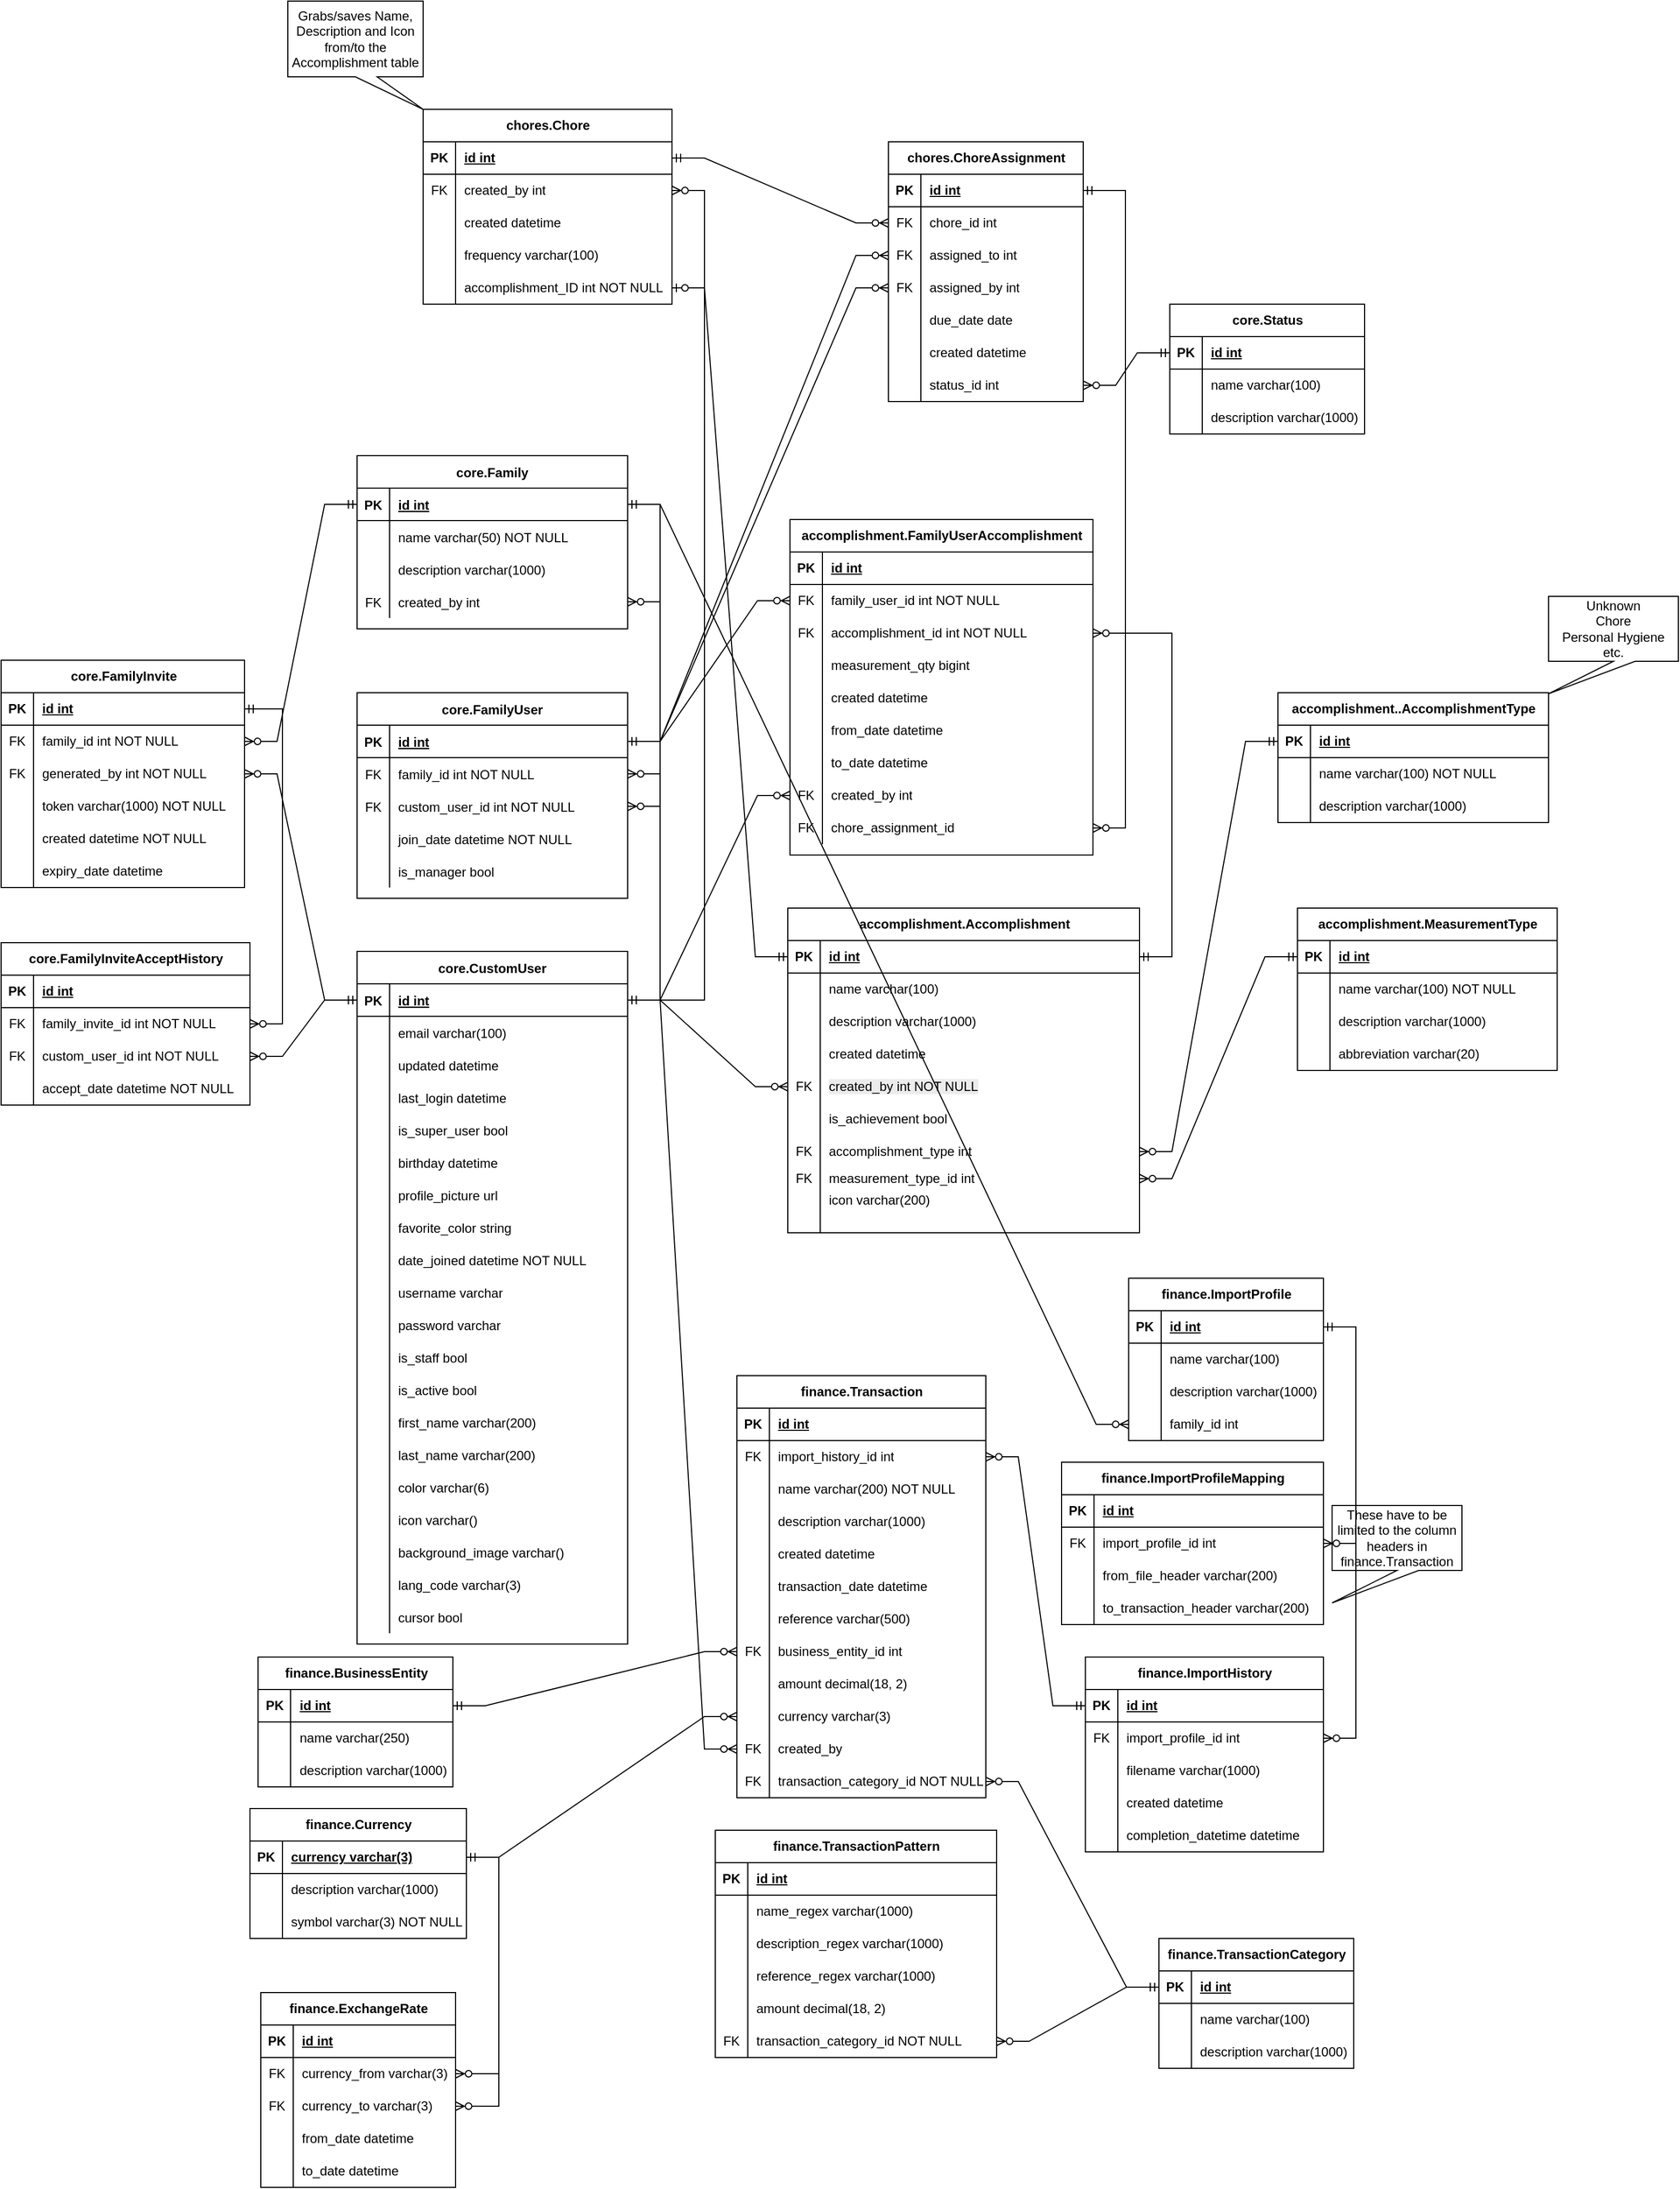 <mxfile version="28.2.5">
  <diagram id="R2lEEEUBdFMjLlhIrx00" name="Page-1">
    <mxGraphModel dx="2940" dy="1753" grid="1" gridSize="10" guides="1" tooltips="1" connect="1" arrows="1" fold="1" page="1" pageScale="1" pageWidth="850" pageHeight="1100" math="0" shadow="0" extFonts="Permanent Marker^https://fonts.googleapis.com/css?family=Permanent+Marker">
      <root>
        <mxCell id="0" />
        <mxCell id="1" parent="0" />
        <mxCell id="C-vyLk0tnHw3VtMMgP7b-2" value="core.FamilyUser" style="shape=table;startSize=30;container=1;collapsible=1;childLayout=tableLayout;fixedRows=1;rowLines=0;fontStyle=1;align=center;resizeLast=1;" parent="1" vertex="1">
          <mxGeometry x="-561" y="349" width="250" height="190" as="geometry" />
        </mxCell>
        <mxCell id="C-vyLk0tnHw3VtMMgP7b-3" value="" style="shape=partialRectangle;collapsible=0;dropTarget=0;pointerEvents=0;fillColor=none;points=[[0,0.5],[1,0.5]];portConstraint=eastwest;top=0;left=0;right=0;bottom=1;" parent="C-vyLk0tnHw3VtMMgP7b-2" vertex="1">
          <mxGeometry y="30" width="250" height="30" as="geometry" />
        </mxCell>
        <mxCell id="C-vyLk0tnHw3VtMMgP7b-4" value="PK" style="shape=partialRectangle;overflow=hidden;connectable=0;fillColor=none;top=0;left=0;bottom=0;right=0;fontStyle=1;" parent="C-vyLk0tnHw3VtMMgP7b-3" vertex="1">
          <mxGeometry width="30" height="30" as="geometry">
            <mxRectangle width="30" height="30" as="alternateBounds" />
          </mxGeometry>
        </mxCell>
        <mxCell id="C-vyLk0tnHw3VtMMgP7b-5" value="id int" style="shape=partialRectangle;overflow=hidden;connectable=0;fillColor=none;top=0;left=0;bottom=0;right=0;align=left;spacingLeft=6;fontStyle=5;" parent="C-vyLk0tnHw3VtMMgP7b-3" vertex="1">
          <mxGeometry x="30" width="220" height="30" as="geometry">
            <mxRectangle width="220" height="30" as="alternateBounds" />
          </mxGeometry>
        </mxCell>
        <mxCell id="C-vyLk0tnHw3VtMMgP7b-6" value="" style="shape=partialRectangle;collapsible=0;dropTarget=0;pointerEvents=0;fillColor=none;points=[[0,0.5],[1,0.5]];portConstraint=eastwest;top=0;left=0;right=0;bottom=0;" parent="C-vyLk0tnHw3VtMMgP7b-2" vertex="1">
          <mxGeometry y="60" width="250" height="30" as="geometry" />
        </mxCell>
        <mxCell id="C-vyLk0tnHw3VtMMgP7b-7" value="FK" style="shape=partialRectangle;overflow=hidden;connectable=0;fillColor=none;top=0;left=0;bottom=0;right=0;" parent="C-vyLk0tnHw3VtMMgP7b-6" vertex="1">
          <mxGeometry width="30" height="30" as="geometry">
            <mxRectangle width="30" height="30" as="alternateBounds" />
          </mxGeometry>
        </mxCell>
        <mxCell id="C-vyLk0tnHw3VtMMgP7b-8" value="family_id int NOT NULL" style="shape=partialRectangle;overflow=hidden;connectable=0;fillColor=none;top=0;left=0;bottom=0;right=0;align=left;spacingLeft=6;" parent="C-vyLk0tnHw3VtMMgP7b-6" vertex="1">
          <mxGeometry x="30" width="220" height="30" as="geometry">
            <mxRectangle width="220" height="30" as="alternateBounds" />
          </mxGeometry>
        </mxCell>
        <mxCell id="C-vyLk0tnHw3VtMMgP7b-9" value="" style="shape=partialRectangle;collapsible=0;dropTarget=0;pointerEvents=0;fillColor=none;points=[[0,0.5],[1,0.5]];portConstraint=eastwest;top=0;left=0;right=0;bottom=0;" parent="C-vyLk0tnHw3VtMMgP7b-2" vertex="1">
          <mxGeometry y="90" width="250" height="30" as="geometry" />
        </mxCell>
        <mxCell id="C-vyLk0tnHw3VtMMgP7b-10" value="FK" style="shape=partialRectangle;overflow=hidden;connectable=0;fillColor=none;top=0;left=0;bottom=0;right=0;" parent="C-vyLk0tnHw3VtMMgP7b-9" vertex="1">
          <mxGeometry width="30" height="30" as="geometry">
            <mxRectangle width="30" height="30" as="alternateBounds" />
          </mxGeometry>
        </mxCell>
        <mxCell id="C-vyLk0tnHw3VtMMgP7b-11" value="custom_user_id int NOT NULL" style="shape=partialRectangle;overflow=hidden;connectable=0;fillColor=none;top=0;left=0;bottom=0;right=0;align=left;spacingLeft=6;" parent="C-vyLk0tnHw3VtMMgP7b-9" vertex="1">
          <mxGeometry x="30" width="220" height="30" as="geometry">
            <mxRectangle width="220" height="30" as="alternateBounds" />
          </mxGeometry>
        </mxCell>
        <mxCell id="WmKWq5HA3xj_bFaG9JnT-7" style="shape=partialRectangle;collapsible=0;dropTarget=0;pointerEvents=0;fillColor=none;points=[[0,0.5],[1,0.5]];portConstraint=eastwest;top=0;left=0;right=0;bottom=0;" parent="C-vyLk0tnHw3VtMMgP7b-2" vertex="1">
          <mxGeometry y="120" width="250" height="30" as="geometry" />
        </mxCell>
        <mxCell id="WmKWq5HA3xj_bFaG9JnT-8" style="shape=partialRectangle;overflow=hidden;connectable=0;fillColor=none;top=0;left=0;bottom=0;right=0;" parent="WmKWq5HA3xj_bFaG9JnT-7" vertex="1">
          <mxGeometry width="30" height="30" as="geometry">
            <mxRectangle width="30" height="30" as="alternateBounds" />
          </mxGeometry>
        </mxCell>
        <mxCell id="WmKWq5HA3xj_bFaG9JnT-9" value="join_date datetime NOT NULL" style="shape=partialRectangle;overflow=hidden;connectable=0;fillColor=none;top=0;left=0;bottom=0;right=0;align=left;spacingLeft=6;" parent="WmKWq5HA3xj_bFaG9JnT-7" vertex="1">
          <mxGeometry x="30" width="220" height="30" as="geometry">
            <mxRectangle width="220" height="30" as="alternateBounds" />
          </mxGeometry>
        </mxCell>
        <mxCell id="HjLLyKO1osjCQgOKCF4v-231" style="shape=partialRectangle;collapsible=0;dropTarget=0;pointerEvents=0;fillColor=none;points=[[0,0.5],[1,0.5]];portConstraint=eastwest;top=0;left=0;right=0;bottom=0;" parent="C-vyLk0tnHw3VtMMgP7b-2" vertex="1">
          <mxGeometry y="150" width="250" height="30" as="geometry" />
        </mxCell>
        <mxCell id="HjLLyKO1osjCQgOKCF4v-232" style="shape=partialRectangle;overflow=hidden;connectable=0;fillColor=none;top=0;left=0;bottom=0;right=0;" parent="HjLLyKO1osjCQgOKCF4v-231" vertex="1">
          <mxGeometry width="30" height="30" as="geometry">
            <mxRectangle width="30" height="30" as="alternateBounds" />
          </mxGeometry>
        </mxCell>
        <mxCell id="HjLLyKO1osjCQgOKCF4v-233" value="is_manager bool" style="shape=partialRectangle;overflow=hidden;connectable=0;fillColor=none;top=0;left=0;bottom=0;right=0;align=left;spacingLeft=6;" parent="HjLLyKO1osjCQgOKCF4v-231" vertex="1">
          <mxGeometry x="30" width="220" height="30" as="geometry">
            <mxRectangle width="220" height="30" as="alternateBounds" />
          </mxGeometry>
        </mxCell>
        <mxCell id="C-vyLk0tnHw3VtMMgP7b-13" value="core.CustomUser" style="shape=table;startSize=30;container=1;collapsible=1;childLayout=tableLayout;fixedRows=1;rowLines=0;fontStyle=1;align=center;resizeLast=1;" parent="1" vertex="1">
          <mxGeometry x="-561" y="588" width="250" height="640" as="geometry" />
        </mxCell>
        <mxCell id="C-vyLk0tnHw3VtMMgP7b-14" value="" style="shape=partialRectangle;collapsible=0;dropTarget=0;pointerEvents=0;fillColor=none;points=[[0,0.5],[1,0.5]];portConstraint=eastwest;top=0;left=0;right=0;bottom=1;" parent="C-vyLk0tnHw3VtMMgP7b-13" vertex="1">
          <mxGeometry y="30" width="250" height="30" as="geometry" />
        </mxCell>
        <mxCell id="C-vyLk0tnHw3VtMMgP7b-15" value="PK" style="shape=partialRectangle;overflow=hidden;connectable=0;fillColor=none;top=0;left=0;bottom=0;right=0;fontStyle=1;" parent="C-vyLk0tnHw3VtMMgP7b-14" vertex="1">
          <mxGeometry width="30" height="30" as="geometry">
            <mxRectangle width="30" height="30" as="alternateBounds" />
          </mxGeometry>
        </mxCell>
        <mxCell id="C-vyLk0tnHw3VtMMgP7b-16" value="id int" style="shape=partialRectangle;overflow=hidden;connectable=0;fillColor=none;top=0;left=0;bottom=0;right=0;align=left;spacingLeft=6;fontStyle=5;" parent="C-vyLk0tnHw3VtMMgP7b-14" vertex="1">
          <mxGeometry x="30" width="220" height="30" as="geometry">
            <mxRectangle width="220" height="30" as="alternateBounds" />
          </mxGeometry>
        </mxCell>
        <mxCell id="C-vyLk0tnHw3VtMMgP7b-17" value="" style="shape=partialRectangle;collapsible=0;dropTarget=0;pointerEvents=0;fillColor=none;points=[[0,0.5],[1,0.5]];portConstraint=eastwest;top=0;left=0;right=0;bottom=0;" parent="C-vyLk0tnHw3VtMMgP7b-13" vertex="1">
          <mxGeometry y="60" width="250" height="30" as="geometry" />
        </mxCell>
        <mxCell id="C-vyLk0tnHw3VtMMgP7b-18" value="" style="shape=partialRectangle;overflow=hidden;connectable=0;fillColor=none;top=0;left=0;bottom=0;right=0;" parent="C-vyLk0tnHw3VtMMgP7b-17" vertex="1">
          <mxGeometry width="30" height="30" as="geometry">
            <mxRectangle width="30" height="30" as="alternateBounds" />
          </mxGeometry>
        </mxCell>
        <mxCell id="C-vyLk0tnHw3VtMMgP7b-19" value="email varchar(100)" style="shape=partialRectangle;overflow=hidden;connectable=0;fillColor=none;top=0;left=0;bottom=0;right=0;align=left;spacingLeft=6;" parent="C-vyLk0tnHw3VtMMgP7b-17" vertex="1">
          <mxGeometry x="30" width="220" height="30" as="geometry">
            <mxRectangle width="220" height="30" as="alternateBounds" />
          </mxGeometry>
        </mxCell>
        <mxCell id="WmKWq5HA3xj_bFaG9JnT-10" style="shape=partialRectangle;collapsible=0;dropTarget=0;pointerEvents=0;fillColor=none;points=[[0,0.5],[1,0.5]];portConstraint=eastwest;top=0;left=0;right=0;bottom=0;" parent="C-vyLk0tnHw3VtMMgP7b-13" vertex="1">
          <mxGeometry y="90" width="250" height="30" as="geometry" />
        </mxCell>
        <mxCell id="WmKWq5HA3xj_bFaG9JnT-11" style="shape=partialRectangle;overflow=hidden;connectable=0;fillColor=none;top=0;left=0;bottom=0;right=0;" parent="WmKWq5HA3xj_bFaG9JnT-10" vertex="1">
          <mxGeometry width="30" height="30" as="geometry">
            <mxRectangle width="30" height="30" as="alternateBounds" />
          </mxGeometry>
        </mxCell>
        <mxCell id="WmKWq5HA3xj_bFaG9JnT-12" value="updated datetime" style="shape=partialRectangle;overflow=hidden;connectable=0;fillColor=none;top=0;left=0;bottom=0;right=0;align=left;spacingLeft=6;" parent="WmKWq5HA3xj_bFaG9JnT-10" vertex="1">
          <mxGeometry x="30" width="220" height="30" as="geometry">
            <mxRectangle width="220" height="30" as="alternateBounds" />
          </mxGeometry>
        </mxCell>
        <mxCell id="WmKWq5HA3xj_bFaG9JnT-13" style="shape=partialRectangle;collapsible=0;dropTarget=0;pointerEvents=0;fillColor=none;points=[[0,0.5],[1,0.5]];portConstraint=eastwest;top=0;left=0;right=0;bottom=0;" parent="C-vyLk0tnHw3VtMMgP7b-13" vertex="1">
          <mxGeometry y="120" width="250" height="30" as="geometry" />
        </mxCell>
        <mxCell id="WmKWq5HA3xj_bFaG9JnT-14" style="shape=partialRectangle;overflow=hidden;connectable=0;fillColor=none;top=0;left=0;bottom=0;right=0;" parent="WmKWq5HA3xj_bFaG9JnT-13" vertex="1">
          <mxGeometry width="30" height="30" as="geometry">
            <mxRectangle width="30" height="30" as="alternateBounds" />
          </mxGeometry>
        </mxCell>
        <mxCell id="WmKWq5HA3xj_bFaG9JnT-15" value="last_login datetime" style="shape=partialRectangle;overflow=hidden;connectable=0;fillColor=none;top=0;left=0;bottom=0;right=0;align=left;spacingLeft=6;" parent="WmKWq5HA3xj_bFaG9JnT-13" vertex="1">
          <mxGeometry x="30" width="220" height="30" as="geometry">
            <mxRectangle width="220" height="30" as="alternateBounds" />
          </mxGeometry>
        </mxCell>
        <mxCell id="WmKWq5HA3xj_bFaG9JnT-16" style="shape=partialRectangle;collapsible=0;dropTarget=0;pointerEvents=0;fillColor=none;points=[[0,0.5],[1,0.5]];portConstraint=eastwest;top=0;left=0;right=0;bottom=0;" parent="C-vyLk0tnHw3VtMMgP7b-13" vertex="1">
          <mxGeometry y="150" width="250" height="30" as="geometry" />
        </mxCell>
        <mxCell id="WmKWq5HA3xj_bFaG9JnT-17" style="shape=partialRectangle;overflow=hidden;connectable=0;fillColor=none;top=0;left=0;bottom=0;right=0;" parent="WmKWq5HA3xj_bFaG9JnT-16" vertex="1">
          <mxGeometry width="30" height="30" as="geometry">
            <mxRectangle width="30" height="30" as="alternateBounds" />
          </mxGeometry>
        </mxCell>
        <mxCell id="WmKWq5HA3xj_bFaG9JnT-18" value="is_super_user bool" style="shape=partialRectangle;overflow=hidden;connectable=0;fillColor=none;top=0;left=0;bottom=0;right=0;align=left;spacingLeft=6;" parent="WmKWq5HA3xj_bFaG9JnT-16" vertex="1">
          <mxGeometry x="30" width="220" height="30" as="geometry">
            <mxRectangle width="220" height="30" as="alternateBounds" />
          </mxGeometry>
        </mxCell>
        <mxCell id="k4wLFdeQBoFqr87KLcSP-5" style="shape=partialRectangle;collapsible=0;dropTarget=0;pointerEvents=0;fillColor=none;points=[[0,0.5],[1,0.5]];portConstraint=eastwest;top=0;left=0;right=0;bottom=0;" parent="C-vyLk0tnHw3VtMMgP7b-13" vertex="1">
          <mxGeometry y="180" width="250" height="30" as="geometry" />
        </mxCell>
        <mxCell id="k4wLFdeQBoFqr87KLcSP-6" style="shape=partialRectangle;overflow=hidden;connectable=0;fillColor=none;top=0;left=0;bottom=0;right=0;" parent="k4wLFdeQBoFqr87KLcSP-5" vertex="1">
          <mxGeometry width="30" height="30" as="geometry">
            <mxRectangle width="30" height="30" as="alternateBounds" />
          </mxGeometry>
        </mxCell>
        <mxCell id="k4wLFdeQBoFqr87KLcSP-7" value="birthday datetime" style="shape=partialRectangle;overflow=hidden;connectable=0;fillColor=none;top=0;left=0;bottom=0;right=0;align=left;spacingLeft=6;" parent="k4wLFdeQBoFqr87KLcSP-5" vertex="1">
          <mxGeometry x="30" width="220" height="30" as="geometry">
            <mxRectangle width="220" height="30" as="alternateBounds" />
          </mxGeometry>
        </mxCell>
        <mxCell id="k4wLFdeQBoFqr87KLcSP-8" style="shape=partialRectangle;collapsible=0;dropTarget=0;pointerEvents=0;fillColor=none;points=[[0,0.5],[1,0.5]];portConstraint=eastwest;top=0;left=0;right=0;bottom=0;" parent="C-vyLk0tnHw3VtMMgP7b-13" vertex="1">
          <mxGeometry y="210" width="250" height="30" as="geometry" />
        </mxCell>
        <mxCell id="k4wLFdeQBoFqr87KLcSP-9" style="shape=partialRectangle;overflow=hidden;connectable=0;fillColor=none;top=0;left=0;bottom=0;right=0;" parent="k4wLFdeQBoFqr87KLcSP-8" vertex="1">
          <mxGeometry width="30" height="30" as="geometry">
            <mxRectangle width="30" height="30" as="alternateBounds" />
          </mxGeometry>
        </mxCell>
        <mxCell id="k4wLFdeQBoFqr87KLcSP-10" value="profile_picture url" style="shape=partialRectangle;overflow=hidden;connectable=0;fillColor=none;top=0;left=0;bottom=0;right=0;align=left;spacingLeft=6;" parent="k4wLFdeQBoFqr87KLcSP-8" vertex="1">
          <mxGeometry x="30" width="220" height="30" as="geometry">
            <mxRectangle width="220" height="30" as="alternateBounds" />
          </mxGeometry>
        </mxCell>
        <mxCell id="k4wLFdeQBoFqr87KLcSP-14" style="shape=partialRectangle;collapsible=0;dropTarget=0;pointerEvents=0;fillColor=none;points=[[0,0.5],[1,0.5]];portConstraint=eastwest;top=0;left=0;right=0;bottom=0;" parent="C-vyLk0tnHw3VtMMgP7b-13" vertex="1">
          <mxGeometry y="240" width="250" height="30" as="geometry" />
        </mxCell>
        <mxCell id="k4wLFdeQBoFqr87KLcSP-15" style="shape=partialRectangle;overflow=hidden;connectable=0;fillColor=none;top=0;left=0;bottom=0;right=0;" parent="k4wLFdeQBoFqr87KLcSP-14" vertex="1">
          <mxGeometry width="30" height="30" as="geometry">
            <mxRectangle width="30" height="30" as="alternateBounds" />
          </mxGeometry>
        </mxCell>
        <mxCell id="k4wLFdeQBoFqr87KLcSP-16" value="favorite_color string" style="shape=partialRectangle;overflow=hidden;connectable=0;fillColor=none;top=0;left=0;bottom=0;right=0;align=left;spacingLeft=6;" parent="k4wLFdeQBoFqr87KLcSP-14" vertex="1">
          <mxGeometry x="30" width="220" height="30" as="geometry">
            <mxRectangle width="220" height="30" as="alternateBounds" />
          </mxGeometry>
        </mxCell>
        <mxCell id="k2liGTftyzcrHRuEdCJd-1" style="shape=partialRectangle;collapsible=0;dropTarget=0;pointerEvents=0;fillColor=none;points=[[0,0.5],[1,0.5]];portConstraint=eastwest;top=0;left=0;right=0;bottom=0;" vertex="1" parent="C-vyLk0tnHw3VtMMgP7b-13">
          <mxGeometry y="270" width="250" height="30" as="geometry" />
        </mxCell>
        <mxCell id="k2liGTftyzcrHRuEdCJd-2" style="shape=partialRectangle;overflow=hidden;connectable=0;fillColor=none;top=0;left=0;bottom=0;right=0;" vertex="1" parent="k2liGTftyzcrHRuEdCJd-1">
          <mxGeometry width="30" height="30" as="geometry">
            <mxRectangle width="30" height="30" as="alternateBounds" />
          </mxGeometry>
        </mxCell>
        <mxCell id="k2liGTftyzcrHRuEdCJd-3" value="date_joined datetime NOT NULL" style="shape=partialRectangle;overflow=hidden;connectable=0;fillColor=none;top=0;left=0;bottom=0;right=0;align=left;spacingLeft=6;" vertex="1" parent="k2liGTftyzcrHRuEdCJd-1">
          <mxGeometry x="30" width="220" height="30" as="geometry">
            <mxRectangle width="220" height="30" as="alternateBounds" />
          </mxGeometry>
        </mxCell>
        <mxCell id="k2liGTftyzcrHRuEdCJd-4" style="shape=partialRectangle;collapsible=0;dropTarget=0;pointerEvents=0;fillColor=none;points=[[0,0.5],[1,0.5]];portConstraint=eastwest;top=0;left=0;right=0;bottom=0;" vertex="1" parent="C-vyLk0tnHw3VtMMgP7b-13">
          <mxGeometry y="300" width="250" height="30" as="geometry" />
        </mxCell>
        <mxCell id="k2liGTftyzcrHRuEdCJd-5" style="shape=partialRectangle;overflow=hidden;connectable=0;fillColor=none;top=0;left=0;bottom=0;right=0;" vertex="1" parent="k2liGTftyzcrHRuEdCJd-4">
          <mxGeometry width="30" height="30" as="geometry">
            <mxRectangle width="30" height="30" as="alternateBounds" />
          </mxGeometry>
        </mxCell>
        <mxCell id="k2liGTftyzcrHRuEdCJd-6" value="username varchar" style="shape=partialRectangle;overflow=hidden;connectable=0;fillColor=none;top=0;left=0;bottom=0;right=0;align=left;spacingLeft=6;" vertex="1" parent="k2liGTftyzcrHRuEdCJd-4">
          <mxGeometry x="30" width="220" height="30" as="geometry">
            <mxRectangle width="220" height="30" as="alternateBounds" />
          </mxGeometry>
        </mxCell>
        <mxCell id="k2liGTftyzcrHRuEdCJd-7" style="shape=partialRectangle;collapsible=0;dropTarget=0;pointerEvents=0;fillColor=none;points=[[0,0.5],[1,0.5]];portConstraint=eastwest;top=0;left=0;right=0;bottom=0;" vertex="1" parent="C-vyLk0tnHw3VtMMgP7b-13">
          <mxGeometry y="330" width="250" height="30" as="geometry" />
        </mxCell>
        <mxCell id="k2liGTftyzcrHRuEdCJd-8" style="shape=partialRectangle;overflow=hidden;connectable=0;fillColor=none;top=0;left=0;bottom=0;right=0;" vertex="1" parent="k2liGTftyzcrHRuEdCJd-7">
          <mxGeometry width="30" height="30" as="geometry">
            <mxRectangle width="30" height="30" as="alternateBounds" />
          </mxGeometry>
        </mxCell>
        <mxCell id="k2liGTftyzcrHRuEdCJd-9" value="password varchar" style="shape=partialRectangle;overflow=hidden;connectable=0;fillColor=none;top=0;left=0;bottom=0;right=0;align=left;spacingLeft=6;" vertex="1" parent="k2liGTftyzcrHRuEdCJd-7">
          <mxGeometry x="30" width="220" height="30" as="geometry">
            <mxRectangle width="220" height="30" as="alternateBounds" />
          </mxGeometry>
        </mxCell>
        <mxCell id="k2liGTftyzcrHRuEdCJd-10" style="shape=partialRectangle;collapsible=0;dropTarget=0;pointerEvents=0;fillColor=none;points=[[0,0.5],[1,0.5]];portConstraint=eastwest;top=0;left=0;right=0;bottom=0;" vertex="1" parent="C-vyLk0tnHw3VtMMgP7b-13">
          <mxGeometry y="360" width="250" height="30" as="geometry" />
        </mxCell>
        <mxCell id="k2liGTftyzcrHRuEdCJd-11" style="shape=partialRectangle;overflow=hidden;connectable=0;fillColor=none;top=0;left=0;bottom=0;right=0;" vertex="1" parent="k2liGTftyzcrHRuEdCJd-10">
          <mxGeometry width="30" height="30" as="geometry">
            <mxRectangle width="30" height="30" as="alternateBounds" />
          </mxGeometry>
        </mxCell>
        <mxCell id="k2liGTftyzcrHRuEdCJd-12" value="is_staff bool" style="shape=partialRectangle;overflow=hidden;connectable=0;fillColor=none;top=0;left=0;bottom=0;right=0;align=left;spacingLeft=6;" vertex="1" parent="k2liGTftyzcrHRuEdCJd-10">
          <mxGeometry x="30" width="220" height="30" as="geometry">
            <mxRectangle width="220" height="30" as="alternateBounds" />
          </mxGeometry>
        </mxCell>
        <mxCell id="k2liGTftyzcrHRuEdCJd-13" style="shape=partialRectangle;collapsible=0;dropTarget=0;pointerEvents=0;fillColor=none;points=[[0,0.5],[1,0.5]];portConstraint=eastwest;top=0;left=0;right=0;bottom=0;" vertex="1" parent="C-vyLk0tnHw3VtMMgP7b-13">
          <mxGeometry y="390" width="250" height="30" as="geometry" />
        </mxCell>
        <mxCell id="k2liGTftyzcrHRuEdCJd-14" style="shape=partialRectangle;overflow=hidden;connectable=0;fillColor=none;top=0;left=0;bottom=0;right=0;" vertex="1" parent="k2liGTftyzcrHRuEdCJd-13">
          <mxGeometry width="30" height="30" as="geometry">
            <mxRectangle width="30" height="30" as="alternateBounds" />
          </mxGeometry>
        </mxCell>
        <mxCell id="k2liGTftyzcrHRuEdCJd-15" value="is_active bool" style="shape=partialRectangle;overflow=hidden;connectable=0;fillColor=none;top=0;left=0;bottom=0;right=0;align=left;spacingLeft=6;" vertex="1" parent="k2liGTftyzcrHRuEdCJd-13">
          <mxGeometry x="30" width="220" height="30" as="geometry">
            <mxRectangle width="220" height="30" as="alternateBounds" />
          </mxGeometry>
        </mxCell>
        <mxCell id="k2liGTftyzcrHRuEdCJd-16" style="shape=partialRectangle;collapsible=0;dropTarget=0;pointerEvents=0;fillColor=none;points=[[0,0.5],[1,0.5]];portConstraint=eastwest;top=0;left=0;right=0;bottom=0;" vertex="1" parent="C-vyLk0tnHw3VtMMgP7b-13">
          <mxGeometry y="420" width="250" height="30" as="geometry" />
        </mxCell>
        <mxCell id="k2liGTftyzcrHRuEdCJd-17" style="shape=partialRectangle;overflow=hidden;connectable=0;fillColor=none;top=0;left=0;bottom=0;right=0;" vertex="1" parent="k2liGTftyzcrHRuEdCJd-16">
          <mxGeometry width="30" height="30" as="geometry">
            <mxRectangle width="30" height="30" as="alternateBounds" />
          </mxGeometry>
        </mxCell>
        <mxCell id="k2liGTftyzcrHRuEdCJd-18" value="first_name varchar(200)" style="shape=partialRectangle;overflow=hidden;connectable=0;fillColor=none;top=0;left=0;bottom=0;right=0;align=left;spacingLeft=6;" vertex="1" parent="k2liGTftyzcrHRuEdCJd-16">
          <mxGeometry x="30" width="220" height="30" as="geometry">
            <mxRectangle width="220" height="30" as="alternateBounds" />
          </mxGeometry>
        </mxCell>
        <mxCell id="k2liGTftyzcrHRuEdCJd-19" style="shape=partialRectangle;collapsible=0;dropTarget=0;pointerEvents=0;fillColor=none;points=[[0,0.5],[1,0.5]];portConstraint=eastwest;top=0;left=0;right=0;bottom=0;" vertex="1" parent="C-vyLk0tnHw3VtMMgP7b-13">
          <mxGeometry y="450" width="250" height="30" as="geometry" />
        </mxCell>
        <mxCell id="k2liGTftyzcrHRuEdCJd-20" style="shape=partialRectangle;overflow=hidden;connectable=0;fillColor=none;top=0;left=0;bottom=0;right=0;" vertex="1" parent="k2liGTftyzcrHRuEdCJd-19">
          <mxGeometry width="30" height="30" as="geometry">
            <mxRectangle width="30" height="30" as="alternateBounds" />
          </mxGeometry>
        </mxCell>
        <mxCell id="k2liGTftyzcrHRuEdCJd-21" value="last_name varchar(200)" style="shape=partialRectangle;overflow=hidden;connectable=0;fillColor=none;top=0;left=0;bottom=0;right=0;align=left;spacingLeft=6;" vertex="1" parent="k2liGTftyzcrHRuEdCJd-19">
          <mxGeometry x="30" width="220" height="30" as="geometry">
            <mxRectangle width="220" height="30" as="alternateBounds" />
          </mxGeometry>
        </mxCell>
        <mxCell id="k2liGTftyzcrHRuEdCJd-22" style="shape=partialRectangle;collapsible=0;dropTarget=0;pointerEvents=0;fillColor=none;points=[[0,0.5],[1,0.5]];portConstraint=eastwest;top=0;left=0;right=0;bottom=0;" vertex="1" parent="C-vyLk0tnHw3VtMMgP7b-13">
          <mxGeometry y="480" width="250" height="30" as="geometry" />
        </mxCell>
        <mxCell id="k2liGTftyzcrHRuEdCJd-23" style="shape=partialRectangle;overflow=hidden;connectable=0;fillColor=none;top=0;left=0;bottom=0;right=0;" vertex="1" parent="k2liGTftyzcrHRuEdCJd-22">
          <mxGeometry width="30" height="30" as="geometry">
            <mxRectangle width="30" height="30" as="alternateBounds" />
          </mxGeometry>
        </mxCell>
        <mxCell id="k2liGTftyzcrHRuEdCJd-24" value="color varchar(6)" style="shape=partialRectangle;overflow=hidden;connectable=0;fillColor=none;top=0;left=0;bottom=0;right=0;align=left;spacingLeft=6;" vertex="1" parent="k2liGTftyzcrHRuEdCJd-22">
          <mxGeometry x="30" width="220" height="30" as="geometry">
            <mxRectangle width="220" height="30" as="alternateBounds" />
          </mxGeometry>
        </mxCell>
        <mxCell id="k2liGTftyzcrHRuEdCJd-25" style="shape=partialRectangle;collapsible=0;dropTarget=0;pointerEvents=0;fillColor=none;points=[[0,0.5],[1,0.5]];portConstraint=eastwest;top=0;left=0;right=0;bottom=0;" vertex="1" parent="C-vyLk0tnHw3VtMMgP7b-13">
          <mxGeometry y="510" width="250" height="30" as="geometry" />
        </mxCell>
        <mxCell id="k2liGTftyzcrHRuEdCJd-26" style="shape=partialRectangle;overflow=hidden;connectable=0;fillColor=none;top=0;left=0;bottom=0;right=0;" vertex="1" parent="k2liGTftyzcrHRuEdCJd-25">
          <mxGeometry width="30" height="30" as="geometry">
            <mxRectangle width="30" height="30" as="alternateBounds" />
          </mxGeometry>
        </mxCell>
        <mxCell id="k2liGTftyzcrHRuEdCJd-27" value="icon varchar()" style="shape=partialRectangle;overflow=hidden;connectable=0;fillColor=none;top=0;left=0;bottom=0;right=0;align=left;spacingLeft=6;" vertex="1" parent="k2liGTftyzcrHRuEdCJd-25">
          <mxGeometry x="30" width="220" height="30" as="geometry">
            <mxRectangle width="220" height="30" as="alternateBounds" />
          </mxGeometry>
        </mxCell>
        <mxCell id="k2liGTftyzcrHRuEdCJd-28" style="shape=partialRectangle;collapsible=0;dropTarget=0;pointerEvents=0;fillColor=none;points=[[0,0.5],[1,0.5]];portConstraint=eastwest;top=0;left=0;right=0;bottom=0;" vertex="1" parent="C-vyLk0tnHw3VtMMgP7b-13">
          <mxGeometry y="540" width="250" height="30" as="geometry" />
        </mxCell>
        <mxCell id="k2liGTftyzcrHRuEdCJd-29" style="shape=partialRectangle;overflow=hidden;connectable=0;fillColor=none;top=0;left=0;bottom=0;right=0;" vertex="1" parent="k2liGTftyzcrHRuEdCJd-28">
          <mxGeometry width="30" height="30" as="geometry">
            <mxRectangle width="30" height="30" as="alternateBounds" />
          </mxGeometry>
        </mxCell>
        <mxCell id="k2liGTftyzcrHRuEdCJd-30" value="background_image varchar()" style="shape=partialRectangle;overflow=hidden;connectable=0;fillColor=none;top=0;left=0;bottom=0;right=0;align=left;spacingLeft=6;" vertex="1" parent="k2liGTftyzcrHRuEdCJd-28">
          <mxGeometry x="30" width="220" height="30" as="geometry">
            <mxRectangle width="220" height="30" as="alternateBounds" />
          </mxGeometry>
        </mxCell>
        <mxCell id="k2liGTftyzcrHRuEdCJd-31" style="shape=partialRectangle;collapsible=0;dropTarget=0;pointerEvents=0;fillColor=none;points=[[0,0.5],[1,0.5]];portConstraint=eastwest;top=0;left=0;right=0;bottom=0;" vertex="1" parent="C-vyLk0tnHw3VtMMgP7b-13">
          <mxGeometry y="570" width="250" height="30" as="geometry" />
        </mxCell>
        <mxCell id="k2liGTftyzcrHRuEdCJd-32" style="shape=partialRectangle;overflow=hidden;connectable=0;fillColor=none;top=0;left=0;bottom=0;right=0;" vertex="1" parent="k2liGTftyzcrHRuEdCJd-31">
          <mxGeometry width="30" height="30" as="geometry">
            <mxRectangle width="30" height="30" as="alternateBounds" />
          </mxGeometry>
        </mxCell>
        <mxCell id="k2liGTftyzcrHRuEdCJd-33" value="lang_code varchar(3)" style="shape=partialRectangle;overflow=hidden;connectable=0;fillColor=none;top=0;left=0;bottom=0;right=0;align=left;spacingLeft=6;" vertex="1" parent="k2liGTftyzcrHRuEdCJd-31">
          <mxGeometry x="30" width="220" height="30" as="geometry">
            <mxRectangle width="220" height="30" as="alternateBounds" />
          </mxGeometry>
        </mxCell>
        <mxCell id="k2liGTftyzcrHRuEdCJd-34" style="shape=partialRectangle;collapsible=0;dropTarget=0;pointerEvents=0;fillColor=none;points=[[0,0.5],[1,0.5]];portConstraint=eastwest;top=0;left=0;right=0;bottom=0;" vertex="1" parent="C-vyLk0tnHw3VtMMgP7b-13">
          <mxGeometry y="600" width="250" height="30" as="geometry" />
        </mxCell>
        <mxCell id="k2liGTftyzcrHRuEdCJd-35" style="shape=partialRectangle;overflow=hidden;connectable=0;fillColor=none;top=0;left=0;bottom=0;right=0;" vertex="1" parent="k2liGTftyzcrHRuEdCJd-34">
          <mxGeometry width="30" height="30" as="geometry">
            <mxRectangle width="30" height="30" as="alternateBounds" />
          </mxGeometry>
        </mxCell>
        <mxCell id="k2liGTftyzcrHRuEdCJd-36" value="cursor bool" style="shape=partialRectangle;overflow=hidden;connectable=0;fillColor=none;top=0;left=0;bottom=0;right=0;align=left;spacingLeft=6;" vertex="1" parent="k2liGTftyzcrHRuEdCJd-34">
          <mxGeometry x="30" width="220" height="30" as="geometry">
            <mxRectangle width="220" height="30" as="alternateBounds" />
          </mxGeometry>
        </mxCell>
        <mxCell id="XqYPpTk3lsGzHYjkF2ed-1" value="accomplishment.FamilyUserAccomplishment" style="shape=table;startSize=30;container=1;collapsible=1;childLayout=tableLayout;fixedRows=1;rowLines=0;fontStyle=1;align=center;resizeLast=1;html=1;" parent="1" vertex="1">
          <mxGeometry x="-161" y="189" width="280" height="310" as="geometry" />
        </mxCell>
        <mxCell id="XqYPpTk3lsGzHYjkF2ed-2" value="" style="shape=tableRow;horizontal=0;startSize=0;swimlaneHead=0;swimlaneBody=0;fillColor=none;collapsible=0;dropTarget=0;points=[[0,0.5],[1,0.5]];portConstraint=eastwest;top=0;left=0;right=0;bottom=1;" parent="XqYPpTk3lsGzHYjkF2ed-1" vertex="1">
          <mxGeometry y="30" width="280" height="30" as="geometry" />
        </mxCell>
        <mxCell id="XqYPpTk3lsGzHYjkF2ed-3" value="PK" style="shape=partialRectangle;connectable=0;fillColor=none;top=0;left=0;bottom=0;right=0;fontStyle=1;overflow=hidden;whiteSpace=wrap;html=1;" parent="XqYPpTk3lsGzHYjkF2ed-2" vertex="1">
          <mxGeometry width="30" height="30" as="geometry">
            <mxRectangle width="30" height="30" as="alternateBounds" />
          </mxGeometry>
        </mxCell>
        <mxCell id="XqYPpTk3lsGzHYjkF2ed-4" value="&lt;span style=&quot;text-wrap: nowrap;&quot;&gt;id int&lt;/span&gt;" style="shape=partialRectangle;connectable=0;fillColor=none;top=0;left=0;bottom=0;right=0;align=left;spacingLeft=6;fontStyle=5;overflow=hidden;whiteSpace=wrap;html=1;" parent="XqYPpTk3lsGzHYjkF2ed-2" vertex="1">
          <mxGeometry x="30" width="250" height="30" as="geometry">
            <mxRectangle width="250" height="30" as="alternateBounds" />
          </mxGeometry>
        </mxCell>
        <mxCell id="XqYPpTk3lsGzHYjkF2ed-5" value="" style="shape=tableRow;horizontal=0;startSize=0;swimlaneHead=0;swimlaneBody=0;fillColor=none;collapsible=0;dropTarget=0;points=[[0,0.5],[1,0.5]];portConstraint=eastwest;top=0;left=0;right=0;bottom=0;" parent="XqYPpTk3lsGzHYjkF2ed-1" vertex="1">
          <mxGeometry y="60" width="280" height="30" as="geometry" />
        </mxCell>
        <mxCell id="XqYPpTk3lsGzHYjkF2ed-6" value="FK" style="shape=partialRectangle;connectable=0;fillColor=none;top=0;left=0;bottom=0;right=0;editable=1;overflow=hidden;whiteSpace=wrap;html=1;" parent="XqYPpTk3lsGzHYjkF2ed-5" vertex="1">
          <mxGeometry width="30" height="30" as="geometry">
            <mxRectangle width="30" height="30" as="alternateBounds" />
          </mxGeometry>
        </mxCell>
        <mxCell id="XqYPpTk3lsGzHYjkF2ed-7" value="family_user_id int NOT NULL" style="shape=partialRectangle;connectable=0;fillColor=none;top=0;left=0;bottom=0;right=0;align=left;spacingLeft=6;overflow=hidden;whiteSpace=wrap;html=1;" parent="XqYPpTk3lsGzHYjkF2ed-5" vertex="1">
          <mxGeometry x="30" width="250" height="30" as="geometry">
            <mxRectangle width="250" height="30" as="alternateBounds" />
          </mxGeometry>
        </mxCell>
        <mxCell id="XqYPpTk3lsGzHYjkF2ed-8" value="" style="shape=tableRow;horizontal=0;startSize=0;swimlaneHead=0;swimlaneBody=0;fillColor=none;collapsible=0;dropTarget=0;points=[[0,0.5],[1,0.5]];portConstraint=eastwest;top=0;left=0;right=0;bottom=0;" parent="XqYPpTk3lsGzHYjkF2ed-1" vertex="1">
          <mxGeometry y="90" width="280" height="30" as="geometry" />
        </mxCell>
        <mxCell id="XqYPpTk3lsGzHYjkF2ed-9" value="FK" style="shape=partialRectangle;connectable=0;fillColor=none;top=0;left=0;bottom=0;right=0;editable=1;overflow=hidden;whiteSpace=wrap;html=1;" parent="XqYPpTk3lsGzHYjkF2ed-8" vertex="1">
          <mxGeometry width="30" height="30" as="geometry">
            <mxRectangle width="30" height="30" as="alternateBounds" />
          </mxGeometry>
        </mxCell>
        <mxCell id="XqYPpTk3lsGzHYjkF2ed-10" value="accomplishment_id int NOT NULL" style="shape=partialRectangle;connectable=0;fillColor=none;top=0;left=0;bottom=0;right=0;align=left;spacingLeft=6;overflow=hidden;whiteSpace=wrap;html=1;" parent="XqYPpTk3lsGzHYjkF2ed-8" vertex="1">
          <mxGeometry x="30" width="250" height="30" as="geometry">
            <mxRectangle width="250" height="30" as="alternateBounds" />
          </mxGeometry>
        </mxCell>
        <mxCell id="XqYPpTk3lsGzHYjkF2ed-11" value="" style="shape=tableRow;horizontal=0;startSize=0;swimlaneHead=0;swimlaneBody=0;fillColor=none;collapsible=0;dropTarget=0;points=[[0,0.5],[1,0.5]];portConstraint=eastwest;top=0;left=0;right=0;bottom=0;" parent="XqYPpTk3lsGzHYjkF2ed-1" vertex="1">
          <mxGeometry y="120" width="280" height="30" as="geometry" />
        </mxCell>
        <mxCell id="XqYPpTk3lsGzHYjkF2ed-12" value="" style="shape=partialRectangle;connectable=0;fillColor=none;top=0;left=0;bottom=0;right=0;editable=1;overflow=hidden;whiteSpace=wrap;html=1;" parent="XqYPpTk3lsGzHYjkF2ed-11" vertex="1">
          <mxGeometry width="30" height="30" as="geometry">
            <mxRectangle width="30" height="30" as="alternateBounds" />
          </mxGeometry>
        </mxCell>
        <mxCell id="XqYPpTk3lsGzHYjkF2ed-13" value="measurement_qty bigint  " style="shape=partialRectangle;connectable=0;fillColor=none;top=0;left=0;bottom=0;right=0;align=left;spacingLeft=6;overflow=hidden;whiteSpace=wrap;html=1;" parent="XqYPpTk3lsGzHYjkF2ed-11" vertex="1">
          <mxGeometry x="30" width="250" height="30" as="geometry">
            <mxRectangle width="250" height="30" as="alternateBounds" />
          </mxGeometry>
        </mxCell>
        <mxCell id="XqYPpTk3lsGzHYjkF2ed-44" style="shape=tableRow;horizontal=0;startSize=0;swimlaneHead=0;swimlaneBody=0;fillColor=none;collapsible=0;dropTarget=0;points=[[0,0.5],[1,0.5]];portConstraint=eastwest;top=0;left=0;right=0;bottom=0;" parent="XqYPpTk3lsGzHYjkF2ed-1" vertex="1">
          <mxGeometry y="150" width="280" height="30" as="geometry" />
        </mxCell>
        <mxCell id="XqYPpTk3lsGzHYjkF2ed-45" style="shape=partialRectangle;connectable=0;fillColor=none;top=0;left=0;bottom=0;right=0;editable=1;overflow=hidden;whiteSpace=wrap;html=1;" parent="XqYPpTk3lsGzHYjkF2ed-44" vertex="1">
          <mxGeometry width="30" height="30" as="geometry">
            <mxRectangle width="30" height="30" as="alternateBounds" />
          </mxGeometry>
        </mxCell>
        <mxCell id="XqYPpTk3lsGzHYjkF2ed-46" value="created datetime  " style="shape=partialRectangle;connectable=0;fillColor=none;top=0;left=0;bottom=0;right=0;align=left;spacingLeft=6;overflow=hidden;whiteSpace=wrap;html=1;" parent="XqYPpTk3lsGzHYjkF2ed-44" vertex="1">
          <mxGeometry x="30" width="250" height="30" as="geometry">
            <mxRectangle width="250" height="30" as="alternateBounds" />
          </mxGeometry>
        </mxCell>
        <mxCell id="XqYPpTk3lsGzHYjkF2ed-98" style="shape=tableRow;horizontal=0;startSize=0;swimlaneHead=0;swimlaneBody=0;fillColor=none;collapsible=0;dropTarget=0;points=[[0,0.5],[1,0.5]];portConstraint=eastwest;top=0;left=0;right=0;bottom=0;" parent="XqYPpTk3lsGzHYjkF2ed-1" vertex="1">
          <mxGeometry y="180" width="280" height="30" as="geometry" />
        </mxCell>
        <mxCell id="XqYPpTk3lsGzHYjkF2ed-99" style="shape=partialRectangle;connectable=0;fillColor=none;top=0;left=0;bottom=0;right=0;editable=1;overflow=hidden;whiteSpace=wrap;html=1;" parent="XqYPpTk3lsGzHYjkF2ed-98" vertex="1">
          <mxGeometry width="30" height="30" as="geometry">
            <mxRectangle width="30" height="30" as="alternateBounds" />
          </mxGeometry>
        </mxCell>
        <mxCell id="XqYPpTk3lsGzHYjkF2ed-100" value="from_date datetime  " style="shape=partialRectangle;connectable=0;fillColor=none;top=0;left=0;bottom=0;right=0;align=left;spacingLeft=6;overflow=hidden;whiteSpace=wrap;html=1;" parent="XqYPpTk3lsGzHYjkF2ed-98" vertex="1">
          <mxGeometry x="30" width="250" height="30" as="geometry">
            <mxRectangle width="250" height="30" as="alternateBounds" />
          </mxGeometry>
        </mxCell>
        <mxCell id="XqYPpTk3lsGzHYjkF2ed-104" style="shape=tableRow;horizontal=0;startSize=0;swimlaneHead=0;swimlaneBody=0;fillColor=none;collapsible=0;dropTarget=0;points=[[0,0.5],[1,0.5]];portConstraint=eastwest;top=0;left=0;right=0;bottom=0;" parent="XqYPpTk3lsGzHYjkF2ed-1" vertex="1">
          <mxGeometry y="210" width="280" height="30" as="geometry" />
        </mxCell>
        <mxCell id="XqYPpTk3lsGzHYjkF2ed-105" style="shape=partialRectangle;connectable=0;fillColor=none;top=0;left=0;bottom=0;right=0;editable=1;overflow=hidden;whiteSpace=wrap;html=1;" parent="XqYPpTk3lsGzHYjkF2ed-104" vertex="1">
          <mxGeometry width="30" height="30" as="geometry">
            <mxRectangle width="30" height="30" as="alternateBounds" />
          </mxGeometry>
        </mxCell>
        <mxCell id="XqYPpTk3lsGzHYjkF2ed-106" value="to_date datetime  " style="shape=partialRectangle;connectable=0;fillColor=none;top=0;left=0;bottom=0;right=0;align=left;spacingLeft=6;overflow=hidden;whiteSpace=wrap;html=1;" parent="XqYPpTk3lsGzHYjkF2ed-104" vertex="1">
          <mxGeometry x="30" width="250" height="30" as="geometry">
            <mxRectangle width="250" height="30" as="alternateBounds" />
          </mxGeometry>
        </mxCell>
        <mxCell id="XqYPpTk3lsGzHYjkF2ed-101" style="shape=tableRow;horizontal=0;startSize=0;swimlaneHead=0;swimlaneBody=0;fillColor=none;collapsible=0;dropTarget=0;points=[[0,0.5],[1,0.5]];portConstraint=eastwest;top=0;left=0;right=0;bottom=0;" parent="XqYPpTk3lsGzHYjkF2ed-1" vertex="1">
          <mxGeometry y="240" width="280" height="30" as="geometry" />
        </mxCell>
        <mxCell id="XqYPpTk3lsGzHYjkF2ed-102" value="FK" style="shape=partialRectangle;connectable=0;fillColor=none;top=0;left=0;bottom=0;right=0;editable=1;overflow=hidden;whiteSpace=wrap;html=1;" parent="XqYPpTk3lsGzHYjkF2ed-101" vertex="1">
          <mxGeometry width="30" height="30" as="geometry">
            <mxRectangle width="30" height="30" as="alternateBounds" />
          </mxGeometry>
        </mxCell>
        <mxCell id="XqYPpTk3lsGzHYjkF2ed-103" value="created_by int  " style="shape=partialRectangle;connectable=0;fillColor=none;top=0;left=0;bottom=0;right=0;align=left;spacingLeft=6;overflow=hidden;whiteSpace=wrap;html=1;" parent="XqYPpTk3lsGzHYjkF2ed-101" vertex="1">
          <mxGeometry x="30" width="250" height="30" as="geometry">
            <mxRectangle width="250" height="30" as="alternateBounds" />
          </mxGeometry>
        </mxCell>
        <mxCell id="HjLLyKO1osjCQgOKCF4v-203" style="shape=tableRow;horizontal=0;startSize=0;swimlaneHead=0;swimlaneBody=0;fillColor=none;collapsible=0;dropTarget=0;points=[[0,0.5],[1,0.5]];portConstraint=eastwest;top=0;left=0;right=0;bottom=0;" parent="XqYPpTk3lsGzHYjkF2ed-1" vertex="1">
          <mxGeometry y="270" width="280" height="30" as="geometry" />
        </mxCell>
        <mxCell id="HjLLyKO1osjCQgOKCF4v-204" value="FK" style="shape=partialRectangle;connectable=0;fillColor=none;top=0;left=0;bottom=0;right=0;editable=1;overflow=hidden;whiteSpace=wrap;html=1;" parent="HjLLyKO1osjCQgOKCF4v-203" vertex="1">
          <mxGeometry width="30" height="30" as="geometry">
            <mxRectangle width="30" height="30" as="alternateBounds" />
          </mxGeometry>
        </mxCell>
        <mxCell id="HjLLyKO1osjCQgOKCF4v-205" value="chore_assignment_id" style="shape=partialRectangle;connectable=0;fillColor=none;top=0;left=0;bottom=0;right=0;align=left;spacingLeft=6;overflow=hidden;whiteSpace=wrap;html=1;" parent="HjLLyKO1osjCQgOKCF4v-203" vertex="1">
          <mxGeometry x="30" width="250" height="30" as="geometry">
            <mxRectangle width="250" height="30" as="alternateBounds" />
          </mxGeometry>
        </mxCell>
        <mxCell id="XqYPpTk3lsGzHYjkF2ed-114" value="accomplishment.Accomplishment" style="shape=table;startSize=30;container=1;collapsible=1;childLayout=tableLayout;fixedRows=1;rowLines=0;fontStyle=1;align=center;resizeLast=1;html=1;" parent="1" vertex="1">
          <mxGeometry x="-163" y="548" width="325" height="300" as="geometry" />
        </mxCell>
        <mxCell id="XqYPpTk3lsGzHYjkF2ed-115" value="" style="shape=tableRow;horizontal=0;startSize=0;swimlaneHead=0;swimlaneBody=0;fillColor=none;collapsible=0;dropTarget=0;points=[[0,0.5],[1,0.5]];portConstraint=eastwest;top=0;left=0;right=0;bottom=1;" parent="XqYPpTk3lsGzHYjkF2ed-114" vertex="1">
          <mxGeometry y="30" width="325" height="30" as="geometry" />
        </mxCell>
        <mxCell id="XqYPpTk3lsGzHYjkF2ed-116" value="PK" style="shape=partialRectangle;connectable=0;fillColor=none;top=0;left=0;bottom=0;right=0;fontStyle=1;overflow=hidden;whiteSpace=wrap;html=1;" parent="XqYPpTk3lsGzHYjkF2ed-115" vertex="1">
          <mxGeometry width="30" height="30" as="geometry">
            <mxRectangle width="30" height="30" as="alternateBounds" />
          </mxGeometry>
        </mxCell>
        <mxCell id="XqYPpTk3lsGzHYjkF2ed-117" value="id int" style="shape=partialRectangle;connectable=0;fillColor=none;top=0;left=0;bottom=0;right=0;align=left;spacingLeft=6;fontStyle=5;overflow=hidden;whiteSpace=wrap;html=1;" parent="XqYPpTk3lsGzHYjkF2ed-115" vertex="1">
          <mxGeometry x="30" width="295" height="30" as="geometry">
            <mxRectangle width="295" height="30" as="alternateBounds" />
          </mxGeometry>
        </mxCell>
        <mxCell id="XqYPpTk3lsGzHYjkF2ed-118" value="" style="shape=tableRow;horizontal=0;startSize=0;swimlaneHead=0;swimlaneBody=0;fillColor=none;collapsible=0;dropTarget=0;points=[[0,0.5],[1,0.5]];portConstraint=eastwest;top=0;left=0;right=0;bottom=0;" parent="XqYPpTk3lsGzHYjkF2ed-114" vertex="1">
          <mxGeometry y="60" width="325" height="30" as="geometry" />
        </mxCell>
        <mxCell id="XqYPpTk3lsGzHYjkF2ed-119" value="" style="shape=partialRectangle;connectable=0;fillColor=none;top=0;left=0;bottom=0;right=0;editable=1;overflow=hidden;whiteSpace=wrap;html=1;" parent="XqYPpTk3lsGzHYjkF2ed-118" vertex="1">
          <mxGeometry width="30" height="30" as="geometry">
            <mxRectangle width="30" height="30" as="alternateBounds" />
          </mxGeometry>
        </mxCell>
        <mxCell id="XqYPpTk3lsGzHYjkF2ed-120" value="name varchar(100)" style="shape=partialRectangle;connectable=0;fillColor=none;top=0;left=0;bottom=0;right=0;align=left;spacingLeft=6;overflow=hidden;whiteSpace=wrap;html=1;" parent="XqYPpTk3lsGzHYjkF2ed-118" vertex="1">
          <mxGeometry x="30" width="295" height="30" as="geometry">
            <mxRectangle width="295" height="30" as="alternateBounds" />
          </mxGeometry>
        </mxCell>
        <mxCell id="XqYPpTk3lsGzHYjkF2ed-121" value="" style="shape=tableRow;horizontal=0;startSize=0;swimlaneHead=0;swimlaneBody=0;fillColor=none;collapsible=0;dropTarget=0;points=[[0,0.5],[1,0.5]];portConstraint=eastwest;top=0;left=0;right=0;bottom=0;" parent="XqYPpTk3lsGzHYjkF2ed-114" vertex="1">
          <mxGeometry y="90" width="325" height="30" as="geometry" />
        </mxCell>
        <mxCell id="XqYPpTk3lsGzHYjkF2ed-122" value="" style="shape=partialRectangle;connectable=0;fillColor=none;top=0;left=0;bottom=0;right=0;editable=1;overflow=hidden;whiteSpace=wrap;html=1;" parent="XqYPpTk3lsGzHYjkF2ed-121" vertex="1">
          <mxGeometry width="30" height="30" as="geometry">
            <mxRectangle width="30" height="30" as="alternateBounds" />
          </mxGeometry>
        </mxCell>
        <mxCell id="XqYPpTk3lsGzHYjkF2ed-123" value="description varchar(1000)" style="shape=partialRectangle;connectable=0;fillColor=none;top=0;left=0;bottom=0;right=0;align=left;spacingLeft=6;overflow=hidden;whiteSpace=wrap;html=1;" parent="XqYPpTk3lsGzHYjkF2ed-121" vertex="1">
          <mxGeometry x="30" width="295" height="30" as="geometry">
            <mxRectangle width="295" height="30" as="alternateBounds" />
          </mxGeometry>
        </mxCell>
        <mxCell id="XqYPpTk3lsGzHYjkF2ed-124" value="" style="shape=tableRow;horizontal=0;startSize=0;swimlaneHead=0;swimlaneBody=0;fillColor=none;collapsible=0;dropTarget=0;points=[[0,0.5],[1,0.5]];portConstraint=eastwest;top=0;left=0;right=0;bottom=0;" parent="XqYPpTk3lsGzHYjkF2ed-114" vertex="1">
          <mxGeometry y="120" width="325" height="30" as="geometry" />
        </mxCell>
        <mxCell id="XqYPpTk3lsGzHYjkF2ed-125" value="" style="shape=partialRectangle;connectable=0;fillColor=none;top=0;left=0;bottom=0;right=0;editable=1;overflow=hidden;whiteSpace=wrap;html=1;" parent="XqYPpTk3lsGzHYjkF2ed-124" vertex="1">
          <mxGeometry width="30" height="30" as="geometry">
            <mxRectangle width="30" height="30" as="alternateBounds" />
          </mxGeometry>
        </mxCell>
        <mxCell id="XqYPpTk3lsGzHYjkF2ed-126" value="created datetime  " style="shape=partialRectangle;connectable=0;fillColor=none;top=0;left=0;bottom=0;right=0;align=left;spacingLeft=6;overflow=hidden;whiteSpace=wrap;html=1;" parent="XqYPpTk3lsGzHYjkF2ed-124" vertex="1">
          <mxGeometry x="30" width="295" height="30" as="geometry">
            <mxRectangle width="295" height="30" as="alternateBounds" />
          </mxGeometry>
        </mxCell>
        <mxCell id="XqYPpTk3lsGzHYjkF2ed-219" style="shape=tableRow;horizontal=0;startSize=0;swimlaneHead=0;swimlaneBody=0;fillColor=none;collapsible=0;dropTarget=0;points=[[0,0.5],[1,0.5]];portConstraint=eastwest;top=0;left=0;right=0;bottom=0;" parent="XqYPpTk3lsGzHYjkF2ed-114" vertex="1">
          <mxGeometry y="150" width="325" height="30" as="geometry" />
        </mxCell>
        <mxCell id="XqYPpTk3lsGzHYjkF2ed-220" value="FK" style="shape=partialRectangle;connectable=0;fillColor=none;top=0;left=0;bottom=0;right=0;editable=1;overflow=hidden;whiteSpace=wrap;html=1;" parent="XqYPpTk3lsGzHYjkF2ed-219" vertex="1">
          <mxGeometry width="30" height="30" as="geometry">
            <mxRectangle width="30" height="30" as="alternateBounds" />
          </mxGeometry>
        </mxCell>
        <mxCell id="XqYPpTk3lsGzHYjkF2ed-221" value="&lt;span style=&quot;font-family: Helvetica; font-size: 12px; font-style: normal; font-variant-ligatures: normal; font-variant-caps: normal; font-weight: 400; letter-spacing: normal; text-align: left; text-indent: 0px; text-transform: none; word-spacing: 0px; -webkit-text-stroke-width: 0px; white-space: normal; background-color: rgb(236, 236, 236); text-decoration-thickness: initial; text-decoration-style: initial; text-decoration-color: initial; display: inline !important; float: none; color: light-dark(rgb(0, 0, 0), rgb(19, 19, 19));&quot;&gt;created_by int NOT NULL&lt;/span&gt;" style="shape=partialRectangle;connectable=0;fillColor=none;top=0;left=0;bottom=0;right=0;align=left;spacingLeft=6;overflow=hidden;whiteSpace=wrap;html=1;" parent="XqYPpTk3lsGzHYjkF2ed-219" vertex="1">
          <mxGeometry x="30" width="295" height="30" as="geometry">
            <mxRectangle width="295" height="30" as="alternateBounds" />
          </mxGeometry>
        </mxCell>
        <mxCell id="XqYPpTk3lsGzHYjkF2ed-136" style="shape=tableRow;horizontal=0;startSize=0;swimlaneHead=0;swimlaneBody=0;fillColor=none;collapsible=0;dropTarget=0;points=[[0,0.5],[1,0.5]];portConstraint=eastwest;top=0;left=0;right=0;bottom=0;" parent="XqYPpTk3lsGzHYjkF2ed-114" vertex="1">
          <mxGeometry y="180" width="325" height="30" as="geometry" />
        </mxCell>
        <mxCell id="XqYPpTk3lsGzHYjkF2ed-137" value="" style="shape=partialRectangle;connectable=0;fillColor=none;top=0;left=0;bottom=0;right=0;editable=1;overflow=hidden;whiteSpace=wrap;html=1;" parent="XqYPpTk3lsGzHYjkF2ed-136" vertex="1">
          <mxGeometry width="30" height="30" as="geometry">
            <mxRectangle width="30" height="30" as="alternateBounds" />
          </mxGeometry>
        </mxCell>
        <mxCell id="XqYPpTk3lsGzHYjkF2ed-138" value="is_achievement bool" style="shape=partialRectangle;connectable=0;fillColor=none;top=0;left=0;bottom=0;right=0;align=left;spacingLeft=6;overflow=hidden;whiteSpace=wrap;html=1;" parent="XqYPpTk3lsGzHYjkF2ed-136" vertex="1">
          <mxGeometry x="30" width="295" height="30" as="geometry">
            <mxRectangle width="295" height="30" as="alternateBounds" />
          </mxGeometry>
        </mxCell>
        <mxCell id="XqYPpTk3lsGzHYjkF2ed-139" style="shape=tableRow;horizontal=0;startSize=0;swimlaneHead=0;swimlaneBody=0;fillColor=none;collapsible=0;dropTarget=0;points=[[0,0.5],[1,0.5]];portConstraint=eastwest;top=0;left=0;right=0;bottom=0;" parent="XqYPpTk3lsGzHYjkF2ed-114" vertex="1">
          <mxGeometry y="210" width="325" height="30" as="geometry" />
        </mxCell>
        <mxCell id="XqYPpTk3lsGzHYjkF2ed-140" value="FK" style="shape=partialRectangle;connectable=0;fillColor=none;top=0;left=0;bottom=0;right=0;editable=1;overflow=hidden;whiteSpace=wrap;html=1;" parent="XqYPpTk3lsGzHYjkF2ed-139" vertex="1">
          <mxGeometry width="30" height="30" as="geometry">
            <mxRectangle width="30" height="30" as="alternateBounds" />
          </mxGeometry>
        </mxCell>
        <mxCell id="XqYPpTk3lsGzHYjkF2ed-141" value="accomplishment_type int  " style="shape=partialRectangle;connectable=0;fillColor=none;top=0;left=0;bottom=0;right=0;align=left;spacingLeft=6;overflow=hidden;whiteSpace=wrap;html=1;" parent="XqYPpTk3lsGzHYjkF2ed-139" vertex="1">
          <mxGeometry x="30" width="295" height="30" as="geometry">
            <mxRectangle width="295" height="30" as="alternateBounds" />
          </mxGeometry>
        </mxCell>
        <mxCell id="XqYPpTk3lsGzHYjkF2ed-142" style="shape=tableRow;horizontal=0;startSize=0;swimlaneHead=0;swimlaneBody=0;fillColor=none;collapsible=0;dropTarget=0;points=[[0,0.5],[1,0.5]];portConstraint=eastwest;top=0;left=0;right=0;bottom=0;" parent="XqYPpTk3lsGzHYjkF2ed-114" vertex="1">
          <mxGeometry y="240" width="325" height="20" as="geometry" />
        </mxCell>
        <mxCell id="XqYPpTk3lsGzHYjkF2ed-143" value="FK" style="shape=partialRectangle;connectable=0;fillColor=none;top=0;left=0;bottom=0;right=0;editable=1;overflow=hidden;whiteSpace=wrap;html=1;" parent="XqYPpTk3lsGzHYjkF2ed-142" vertex="1">
          <mxGeometry width="30" height="20" as="geometry">
            <mxRectangle width="30" height="20" as="alternateBounds" />
          </mxGeometry>
        </mxCell>
        <mxCell id="XqYPpTk3lsGzHYjkF2ed-144" value="measurement_type_id int  " style="shape=partialRectangle;connectable=0;fillColor=none;top=0;left=0;bottom=0;right=0;align=left;spacingLeft=6;overflow=hidden;whiteSpace=wrap;html=1;" parent="XqYPpTk3lsGzHYjkF2ed-142" vertex="1">
          <mxGeometry x="30" width="295" height="20" as="geometry">
            <mxRectangle width="295" height="20" as="alternateBounds" />
          </mxGeometry>
        </mxCell>
        <mxCell id="HjLLyKO1osjCQgOKCF4v-151" style="shape=tableRow;horizontal=0;startSize=0;swimlaneHead=0;swimlaneBody=0;fillColor=none;collapsible=0;dropTarget=0;points=[[0,0.5],[1,0.5]];portConstraint=eastwest;top=0;left=0;right=0;bottom=0;" parent="XqYPpTk3lsGzHYjkF2ed-114" vertex="1">
          <mxGeometry y="260" width="325" height="20" as="geometry" />
        </mxCell>
        <mxCell id="HjLLyKO1osjCQgOKCF4v-152" style="shape=partialRectangle;connectable=0;fillColor=none;top=0;left=0;bottom=0;right=0;editable=1;overflow=hidden;whiteSpace=wrap;html=1;" parent="HjLLyKO1osjCQgOKCF4v-151" vertex="1">
          <mxGeometry width="30" height="20" as="geometry">
            <mxRectangle width="30" height="20" as="alternateBounds" />
          </mxGeometry>
        </mxCell>
        <mxCell id="HjLLyKO1osjCQgOKCF4v-153" value="icon varchar(200)" style="shape=partialRectangle;connectable=0;fillColor=none;top=0;left=0;bottom=0;right=0;align=left;spacingLeft=6;overflow=hidden;whiteSpace=wrap;html=1;" parent="HjLLyKO1osjCQgOKCF4v-151" vertex="1">
          <mxGeometry x="30" width="295" height="20" as="geometry">
            <mxRectangle width="295" height="20" as="alternateBounds" />
          </mxGeometry>
        </mxCell>
        <mxCell id="HjLLyKO1osjCQgOKCF4v-154" style="shape=tableRow;horizontal=0;startSize=0;swimlaneHead=0;swimlaneBody=0;fillColor=none;collapsible=0;dropTarget=0;points=[[0,0.5],[1,0.5]];portConstraint=eastwest;top=0;left=0;right=0;bottom=0;" parent="XqYPpTk3lsGzHYjkF2ed-114" vertex="1">
          <mxGeometry y="280" width="325" height="20" as="geometry" />
        </mxCell>
        <mxCell id="HjLLyKO1osjCQgOKCF4v-155" style="shape=partialRectangle;connectable=0;fillColor=none;top=0;left=0;bottom=0;right=0;editable=1;overflow=hidden;whiteSpace=wrap;html=1;" parent="HjLLyKO1osjCQgOKCF4v-154" vertex="1">
          <mxGeometry width="30" height="20" as="geometry">
            <mxRectangle width="30" height="20" as="alternateBounds" />
          </mxGeometry>
        </mxCell>
        <mxCell id="HjLLyKO1osjCQgOKCF4v-156" style="shape=partialRectangle;connectable=0;fillColor=none;top=0;left=0;bottom=0;right=0;align=left;spacingLeft=6;overflow=hidden;whiteSpace=wrap;html=1;" parent="HjLLyKO1osjCQgOKCF4v-154" vertex="1">
          <mxGeometry x="30" width="295" height="20" as="geometry">
            <mxRectangle width="295" height="20" as="alternateBounds" />
          </mxGeometry>
        </mxCell>
        <mxCell id="XqYPpTk3lsGzHYjkF2ed-145" value="accomplishment..&lt;span style=&quot;text-align: left; text-wrap: wrap;&quot;&gt;AccomplishmentType&lt;/span&gt;" style="shape=table;startSize=30;container=1;collapsible=1;childLayout=tableLayout;fixedRows=1;rowLines=0;fontStyle=1;align=center;resizeLast=1;html=1;" parent="1" vertex="1">
          <mxGeometry x="290" y="349" width="250" height="120" as="geometry" />
        </mxCell>
        <mxCell id="XqYPpTk3lsGzHYjkF2ed-146" value="" style="shape=tableRow;horizontal=0;startSize=0;swimlaneHead=0;swimlaneBody=0;fillColor=none;collapsible=0;dropTarget=0;points=[[0,0.5],[1,0.5]];portConstraint=eastwest;top=0;left=0;right=0;bottom=1;" parent="XqYPpTk3lsGzHYjkF2ed-145" vertex="1">
          <mxGeometry y="30" width="250" height="30" as="geometry" />
        </mxCell>
        <mxCell id="XqYPpTk3lsGzHYjkF2ed-147" value="PK" style="shape=partialRectangle;connectable=0;fillColor=none;top=0;left=0;bottom=0;right=0;fontStyle=1;overflow=hidden;whiteSpace=wrap;html=1;" parent="XqYPpTk3lsGzHYjkF2ed-146" vertex="1">
          <mxGeometry width="30" height="30" as="geometry">
            <mxRectangle width="30" height="30" as="alternateBounds" />
          </mxGeometry>
        </mxCell>
        <mxCell id="XqYPpTk3lsGzHYjkF2ed-148" value="&lt;span style=&quot;text-wrap: nowrap;&quot;&gt;id int&lt;/span&gt;" style="shape=partialRectangle;connectable=0;fillColor=none;top=0;left=0;bottom=0;right=0;align=left;spacingLeft=6;fontStyle=5;overflow=hidden;whiteSpace=wrap;html=1;" parent="XqYPpTk3lsGzHYjkF2ed-146" vertex="1">
          <mxGeometry x="30" width="220" height="30" as="geometry">
            <mxRectangle width="220" height="30" as="alternateBounds" />
          </mxGeometry>
        </mxCell>
        <mxCell id="XqYPpTk3lsGzHYjkF2ed-149" value="" style="shape=tableRow;horizontal=0;startSize=0;swimlaneHead=0;swimlaneBody=0;fillColor=none;collapsible=0;dropTarget=0;points=[[0,0.5],[1,0.5]];portConstraint=eastwest;top=0;left=0;right=0;bottom=0;" parent="XqYPpTk3lsGzHYjkF2ed-145" vertex="1">
          <mxGeometry y="60" width="250" height="30" as="geometry" />
        </mxCell>
        <mxCell id="XqYPpTk3lsGzHYjkF2ed-150" value="" style="shape=partialRectangle;connectable=0;fillColor=none;top=0;left=0;bottom=0;right=0;editable=1;overflow=hidden;whiteSpace=wrap;html=1;" parent="XqYPpTk3lsGzHYjkF2ed-149" vertex="1">
          <mxGeometry width="30" height="30" as="geometry">
            <mxRectangle width="30" height="30" as="alternateBounds" />
          </mxGeometry>
        </mxCell>
        <mxCell id="XqYPpTk3lsGzHYjkF2ed-151" value="&lt;span style=&quot;text-wrap: nowrap;&quot;&gt;name varchar(100) NOT NULL&lt;/span&gt;" style="shape=partialRectangle;connectable=0;fillColor=none;top=0;left=0;bottom=0;right=0;align=left;spacingLeft=6;overflow=hidden;whiteSpace=wrap;html=1;" parent="XqYPpTk3lsGzHYjkF2ed-149" vertex="1">
          <mxGeometry x="30" width="220" height="30" as="geometry">
            <mxRectangle width="220" height="30" as="alternateBounds" />
          </mxGeometry>
        </mxCell>
        <mxCell id="XqYPpTk3lsGzHYjkF2ed-152" value="" style="shape=tableRow;horizontal=0;startSize=0;swimlaneHead=0;swimlaneBody=0;fillColor=none;collapsible=0;dropTarget=0;points=[[0,0.5],[1,0.5]];portConstraint=eastwest;top=0;left=0;right=0;bottom=0;" parent="XqYPpTk3lsGzHYjkF2ed-145" vertex="1">
          <mxGeometry y="90" width="250" height="30" as="geometry" />
        </mxCell>
        <mxCell id="XqYPpTk3lsGzHYjkF2ed-153" value="" style="shape=partialRectangle;connectable=0;fillColor=none;top=0;left=0;bottom=0;right=0;editable=1;overflow=hidden;whiteSpace=wrap;html=1;" parent="XqYPpTk3lsGzHYjkF2ed-152" vertex="1">
          <mxGeometry width="30" height="30" as="geometry">
            <mxRectangle width="30" height="30" as="alternateBounds" />
          </mxGeometry>
        </mxCell>
        <mxCell id="XqYPpTk3lsGzHYjkF2ed-154" value="&lt;span style=&quot;text-wrap: nowrap;&quot;&gt;description varchar(1000)&lt;/span&gt;" style="shape=partialRectangle;connectable=0;fillColor=none;top=0;left=0;bottom=0;right=0;align=left;spacingLeft=6;overflow=hidden;whiteSpace=wrap;html=1;" parent="XqYPpTk3lsGzHYjkF2ed-152" vertex="1">
          <mxGeometry x="30" width="220" height="30" as="geometry">
            <mxRectangle width="220" height="30" as="alternateBounds" />
          </mxGeometry>
        </mxCell>
        <mxCell id="XqYPpTk3lsGzHYjkF2ed-158" value="accomplishment.&lt;span style=&quot;text-align: left; text-wrap: wrap;&quot;&gt;MeasurementType&lt;/span&gt;" style="shape=table;startSize=30;container=1;collapsible=1;childLayout=tableLayout;fixedRows=1;rowLines=0;fontStyle=1;align=center;resizeLast=1;html=1;" parent="1" vertex="1">
          <mxGeometry x="308" y="548" width="240" height="150" as="geometry" />
        </mxCell>
        <mxCell id="XqYPpTk3lsGzHYjkF2ed-159" value="" style="shape=tableRow;horizontal=0;startSize=0;swimlaneHead=0;swimlaneBody=0;fillColor=none;collapsible=0;dropTarget=0;points=[[0,0.5],[1,0.5]];portConstraint=eastwest;top=0;left=0;right=0;bottom=1;" parent="XqYPpTk3lsGzHYjkF2ed-158" vertex="1">
          <mxGeometry y="30" width="240" height="30" as="geometry" />
        </mxCell>
        <mxCell id="XqYPpTk3lsGzHYjkF2ed-160" value="PK" style="shape=partialRectangle;connectable=0;fillColor=none;top=0;left=0;bottom=0;right=0;fontStyle=1;overflow=hidden;whiteSpace=wrap;html=1;" parent="XqYPpTk3lsGzHYjkF2ed-159" vertex="1">
          <mxGeometry width="30" height="30" as="geometry">
            <mxRectangle width="30" height="30" as="alternateBounds" />
          </mxGeometry>
        </mxCell>
        <mxCell id="XqYPpTk3lsGzHYjkF2ed-161" value="&lt;span style=&quot;text-wrap: nowrap;&quot;&gt;id int&lt;/span&gt;" style="shape=partialRectangle;connectable=0;fillColor=none;top=0;left=0;bottom=0;right=0;align=left;spacingLeft=6;fontStyle=5;overflow=hidden;whiteSpace=wrap;html=1;" parent="XqYPpTk3lsGzHYjkF2ed-159" vertex="1">
          <mxGeometry x="30" width="210" height="30" as="geometry">
            <mxRectangle width="210" height="30" as="alternateBounds" />
          </mxGeometry>
        </mxCell>
        <mxCell id="XqYPpTk3lsGzHYjkF2ed-162" value="" style="shape=tableRow;horizontal=0;startSize=0;swimlaneHead=0;swimlaneBody=0;fillColor=none;collapsible=0;dropTarget=0;points=[[0,0.5],[1,0.5]];portConstraint=eastwest;top=0;left=0;right=0;bottom=0;" parent="XqYPpTk3lsGzHYjkF2ed-158" vertex="1">
          <mxGeometry y="60" width="240" height="30" as="geometry" />
        </mxCell>
        <mxCell id="XqYPpTk3lsGzHYjkF2ed-163" value="" style="shape=partialRectangle;connectable=0;fillColor=none;top=0;left=0;bottom=0;right=0;editable=1;overflow=hidden;whiteSpace=wrap;html=1;" parent="XqYPpTk3lsGzHYjkF2ed-162" vertex="1">
          <mxGeometry width="30" height="30" as="geometry">
            <mxRectangle width="30" height="30" as="alternateBounds" />
          </mxGeometry>
        </mxCell>
        <mxCell id="XqYPpTk3lsGzHYjkF2ed-164" value="&lt;span style=&quot;text-wrap: nowrap;&quot;&gt;name varchar(100) NOT NULL&lt;/span&gt;" style="shape=partialRectangle;connectable=0;fillColor=none;top=0;left=0;bottom=0;right=0;align=left;spacingLeft=6;overflow=hidden;whiteSpace=wrap;html=1;" parent="XqYPpTk3lsGzHYjkF2ed-162" vertex="1">
          <mxGeometry x="30" width="210" height="30" as="geometry">
            <mxRectangle width="210" height="30" as="alternateBounds" />
          </mxGeometry>
        </mxCell>
        <mxCell id="XqYPpTk3lsGzHYjkF2ed-165" value="" style="shape=tableRow;horizontal=0;startSize=0;swimlaneHead=0;swimlaneBody=0;fillColor=none;collapsible=0;dropTarget=0;points=[[0,0.5],[1,0.5]];portConstraint=eastwest;top=0;left=0;right=0;bottom=0;" parent="XqYPpTk3lsGzHYjkF2ed-158" vertex="1">
          <mxGeometry y="90" width="240" height="30" as="geometry" />
        </mxCell>
        <mxCell id="XqYPpTk3lsGzHYjkF2ed-166" value="" style="shape=partialRectangle;connectable=0;fillColor=none;top=0;left=0;bottom=0;right=0;editable=1;overflow=hidden;whiteSpace=wrap;html=1;" parent="XqYPpTk3lsGzHYjkF2ed-165" vertex="1">
          <mxGeometry width="30" height="30" as="geometry">
            <mxRectangle width="30" height="30" as="alternateBounds" />
          </mxGeometry>
        </mxCell>
        <mxCell id="XqYPpTk3lsGzHYjkF2ed-167" value="&lt;span style=&quot;text-wrap: nowrap;&quot;&gt;description varchar(1000)&lt;/span&gt;" style="shape=partialRectangle;connectable=0;fillColor=none;top=0;left=0;bottom=0;right=0;align=left;spacingLeft=6;overflow=hidden;whiteSpace=wrap;html=1;" parent="XqYPpTk3lsGzHYjkF2ed-165" vertex="1">
          <mxGeometry x="30" width="210" height="30" as="geometry">
            <mxRectangle width="210" height="30" as="alternateBounds" />
          </mxGeometry>
        </mxCell>
        <mxCell id="XqYPpTk3lsGzHYjkF2ed-168" value="" style="shape=tableRow;horizontal=0;startSize=0;swimlaneHead=0;swimlaneBody=0;fillColor=none;collapsible=0;dropTarget=0;points=[[0,0.5],[1,0.5]];portConstraint=eastwest;top=0;left=0;right=0;bottom=0;" parent="XqYPpTk3lsGzHYjkF2ed-158" vertex="1">
          <mxGeometry y="120" width="240" height="30" as="geometry" />
        </mxCell>
        <mxCell id="XqYPpTk3lsGzHYjkF2ed-169" value="" style="shape=partialRectangle;connectable=0;fillColor=none;top=0;left=0;bottom=0;right=0;editable=1;overflow=hidden;whiteSpace=wrap;html=1;" parent="XqYPpTk3lsGzHYjkF2ed-168" vertex="1">
          <mxGeometry width="30" height="30" as="geometry">
            <mxRectangle width="30" height="30" as="alternateBounds" />
          </mxGeometry>
        </mxCell>
        <mxCell id="XqYPpTk3lsGzHYjkF2ed-170" value="abbreviation varchar(20)&amp;nbsp;" style="shape=partialRectangle;connectable=0;fillColor=none;top=0;left=0;bottom=0;right=0;align=left;spacingLeft=6;overflow=hidden;whiteSpace=wrap;html=1;" parent="XqYPpTk3lsGzHYjkF2ed-168" vertex="1">
          <mxGeometry x="30" width="210" height="30" as="geometry">
            <mxRectangle width="210" height="30" as="alternateBounds" />
          </mxGeometry>
        </mxCell>
        <mxCell id="C-vyLk0tnHw3VtMMgP7b-23" value="core.Family" style="shape=table;startSize=30;container=1;collapsible=1;childLayout=tableLayout;fixedRows=1;rowLines=0;fontStyle=1;align=center;resizeLast=1;labelBackgroundColor=#FFFFFF;" parent="1" vertex="1">
          <mxGeometry x="-561" y="130" width="250" height="160" as="geometry">
            <mxRectangle x="-840" y="12" width="80" height="30" as="alternateBounds" />
          </mxGeometry>
        </mxCell>
        <mxCell id="C-vyLk0tnHw3VtMMgP7b-24" value="" style="shape=partialRectangle;collapsible=0;dropTarget=0;pointerEvents=0;fillColor=none;points=[[0,0.5],[1,0.5]];portConstraint=eastwest;top=0;left=0;right=0;bottom=1;" parent="C-vyLk0tnHw3VtMMgP7b-23" vertex="1">
          <mxGeometry y="30" width="250" height="30" as="geometry" />
        </mxCell>
        <mxCell id="C-vyLk0tnHw3VtMMgP7b-25" value="PK" style="shape=partialRectangle;overflow=hidden;connectable=0;fillColor=none;top=0;left=0;bottom=0;right=0;fontStyle=1;" parent="C-vyLk0tnHw3VtMMgP7b-24" vertex="1">
          <mxGeometry width="30" height="30" as="geometry">
            <mxRectangle width="30" height="30" as="alternateBounds" />
          </mxGeometry>
        </mxCell>
        <mxCell id="C-vyLk0tnHw3VtMMgP7b-26" value="id int" style="shape=partialRectangle;overflow=hidden;connectable=0;fillColor=none;top=0;left=0;bottom=0;right=0;align=left;spacingLeft=6;fontStyle=5;" parent="C-vyLk0tnHw3VtMMgP7b-24" vertex="1">
          <mxGeometry x="30" width="220" height="30" as="geometry">
            <mxRectangle width="220" height="30" as="alternateBounds" />
          </mxGeometry>
        </mxCell>
        <mxCell id="C-vyLk0tnHw3VtMMgP7b-27" value="" style="shape=partialRectangle;collapsible=0;dropTarget=0;pointerEvents=0;fillColor=none;points=[[0,0.5],[1,0.5]];portConstraint=eastwest;top=0;left=0;right=0;bottom=0;" parent="C-vyLk0tnHw3VtMMgP7b-23" vertex="1">
          <mxGeometry y="60" width="250" height="30" as="geometry" />
        </mxCell>
        <mxCell id="C-vyLk0tnHw3VtMMgP7b-28" value="" style="shape=partialRectangle;overflow=hidden;connectable=0;fillColor=none;top=0;left=0;bottom=0;right=0;" parent="C-vyLk0tnHw3VtMMgP7b-27" vertex="1">
          <mxGeometry width="30" height="30" as="geometry">
            <mxRectangle width="30" height="30" as="alternateBounds" />
          </mxGeometry>
        </mxCell>
        <mxCell id="C-vyLk0tnHw3VtMMgP7b-29" value="name varchar(50) NOT NULL" style="shape=partialRectangle;overflow=hidden;connectable=0;fillColor=none;top=0;left=0;bottom=0;right=0;align=left;spacingLeft=6;" parent="C-vyLk0tnHw3VtMMgP7b-27" vertex="1">
          <mxGeometry x="30" width="220" height="30" as="geometry">
            <mxRectangle width="220" height="30" as="alternateBounds" />
          </mxGeometry>
        </mxCell>
        <mxCell id="WmKWq5HA3xj_bFaG9JnT-1" style="shape=partialRectangle;collapsible=0;dropTarget=0;pointerEvents=0;fillColor=none;points=[[0,0.5],[1,0.5]];portConstraint=eastwest;top=0;left=0;right=0;bottom=0;" parent="C-vyLk0tnHw3VtMMgP7b-23" vertex="1">
          <mxGeometry y="90" width="250" height="30" as="geometry" />
        </mxCell>
        <mxCell id="WmKWq5HA3xj_bFaG9JnT-2" style="shape=partialRectangle;overflow=hidden;connectable=0;fillColor=none;top=0;left=0;bottom=0;right=0;" parent="WmKWq5HA3xj_bFaG9JnT-1" vertex="1">
          <mxGeometry width="30" height="30" as="geometry">
            <mxRectangle width="30" height="30" as="alternateBounds" />
          </mxGeometry>
        </mxCell>
        <mxCell id="WmKWq5HA3xj_bFaG9JnT-3" value="description varchar(1000)" style="shape=partialRectangle;overflow=hidden;connectable=0;fillColor=none;top=0;left=0;bottom=0;right=0;align=left;spacingLeft=6;" parent="WmKWq5HA3xj_bFaG9JnT-1" vertex="1">
          <mxGeometry x="30" width="220" height="30" as="geometry">
            <mxRectangle width="220" height="30" as="alternateBounds" />
          </mxGeometry>
        </mxCell>
        <mxCell id="HjLLyKO1osjCQgOKCF4v-227" style="shape=partialRectangle;collapsible=0;dropTarget=0;pointerEvents=0;fillColor=none;points=[[0,0.5],[1,0.5]];portConstraint=eastwest;top=0;left=0;right=0;bottom=0;" parent="C-vyLk0tnHw3VtMMgP7b-23" vertex="1">
          <mxGeometry y="120" width="250" height="30" as="geometry" />
        </mxCell>
        <mxCell id="HjLLyKO1osjCQgOKCF4v-228" value="FK" style="shape=partialRectangle;overflow=hidden;connectable=0;fillColor=none;top=0;left=0;bottom=0;right=0;" parent="HjLLyKO1osjCQgOKCF4v-227" vertex="1">
          <mxGeometry width="30" height="30" as="geometry">
            <mxRectangle width="30" height="30" as="alternateBounds" />
          </mxGeometry>
        </mxCell>
        <mxCell id="HjLLyKO1osjCQgOKCF4v-229" value="created_by int" style="shape=partialRectangle;overflow=hidden;connectable=0;fillColor=none;top=0;left=0;bottom=0;right=0;align=left;spacingLeft=6;" parent="HjLLyKO1osjCQgOKCF4v-227" vertex="1">
          <mxGeometry x="30" width="220" height="30" as="geometry">
            <mxRectangle width="220" height="30" as="alternateBounds" />
          </mxGeometry>
        </mxCell>
        <mxCell id="HjLLyKO1osjCQgOKCF4v-3" value="" style="edgeStyle=entityRelationEdgeStyle;fontSize=12;html=1;endArrow=ERzeroToMany;startArrow=ERmandOne;rounded=0;" parent="1" source="C-vyLk0tnHw3VtMMgP7b-14" target="XqYPpTk3lsGzHYjkF2ed-101" edge="1">
          <mxGeometry width="100" height="100" relative="1" as="geometry">
            <mxPoint x="-250" y="772" as="sourcePoint" />
            <mxPoint x="-190" y="469" as="targetPoint" />
          </mxGeometry>
        </mxCell>
        <mxCell id="HjLLyKO1osjCQgOKCF4v-4" value="" style="edgeStyle=entityRelationEdgeStyle;fontSize=12;html=1;endArrow=ERzeroToMany;startArrow=ERmandOne;rounded=0;" parent="1" source="C-vyLk0tnHw3VtMMgP7b-3" target="XqYPpTk3lsGzHYjkF2ed-5" edge="1">
          <mxGeometry width="100" height="100" relative="1" as="geometry">
            <mxPoint x="-290" y="449" as="sourcePoint" />
            <mxPoint x="-190" y="349" as="targetPoint" />
          </mxGeometry>
        </mxCell>
        <mxCell id="HjLLyKO1osjCQgOKCF4v-5" value="" style="edgeStyle=entityRelationEdgeStyle;fontSize=12;html=1;endArrow=ERzeroToMany;startArrow=ERmandOne;rounded=0;" parent="1" source="C-vyLk0tnHw3VtMMgP7b-24" target="C-vyLk0tnHw3VtMMgP7b-6" edge="1">
          <mxGeometry width="100" height="100" relative="1" as="geometry">
            <mxPoint x="-250" y="510" as="sourcePoint" />
            <mxPoint x="-150" y="410" as="targetPoint" />
          </mxGeometry>
        </mxCell>
        <mxCell id="HjLLyKO1osjCQgOKCF4v-6" value="" style="edgeStyle=entityRelationEdgeStyle;fontSize=12;html=1;endArrow=ERzeroToMany;startArrow=ERmandOne;rounded=0;" parent="1" source="XqYPpTk3lsGzHYjkF2ed-115" target="XqYPpTk3lsGzHYjkF2ed-8" edge="1">
          <mxGeometry width="100" height="100" relative="1" as="geometry">
            <mxPoint x="-250" y="510" as="sourcePoint" />
            <mxPoint x="-150" y="410" as="targetPoint" />
          </mxGeometry>
        </mxCell>
        <mxCell id="HjLLyKO1osjCQgOKCF4v-7" value="" style="edgeStyle=entityRelationEdgeStyle;fontSize=12;html=1;endArrow=ERzeroToMany;startArrow=ERmandOne;rounded=0;" parent="1" source="XqYPpTk3lsGzHYjkF2ed-146" target="XqYPpTk3lsGzHYjkF2ed-139" edge="1">
          <mxGeometry width="100" height="100" relative="1" as="geometry">
            <mxPoint x="-250" y="510" as="sourcePoint" />
            <mxPoint x="-150" y="410" as="targetPoint" />
          </mxGeometry>
        </mxCell>
        <mxCell id="HjLLyKO1osjCQgOKCF4v-8" value="" style="edgeStyle=entityRelationEdgeStyle;fontSize=12;html=1;endArrow=ERzeroToMany;startArrow=ERmandOne;rounded=0;" parent="1" source="XqYPpTk3lsGzHYjkF2ed-159" target="XqYPpTk3lsGzHYjkF2ed-142" edge="1">
          <mxGeometry width="100" height="100" relative="1" as="geometry">
            <mxPoint x="258" y="860" as="sourcePoint" />
            <mxPoint x="358" y="760" as="targetPoint" />
          </mxGeometry>
        </mxCell>
        <mxCell id="HjLLyKO1osjCQgOKCF4v-9" value="" style="edgeStyle=entityRelationEdgeStyle;fontSize=12;html=1;endArrow=ERzeroToMany;startArrow=ERmandOne;rounded=0;" parent="1" source="C-vyLk0tnHw3VtMMgP7b-14" target="XqYPpTk3lsGzHYjkF2ed-219" edge="1">
          <mxGeometry width="100" height="100" relative="1" as="geometry">
            <mxPoint x="-220" y="960" as="sourcePoint" />
            <mxPoint x="-120" y="860" as="targetPoint" />
          </mxGeometry>
        </mxCell>
        <mxCell id="HjLLyKO1osjCQgOKCF4v-10" value="" style="edgeStyle=entityRelationEdgeStyle;fontSize=12;html=1;endArrow=ERzeroToMany;startArrow=ERmandOne;rounded=0;" parent="1" source="C-vyLk0tnHw3VtMMgP7b-14" target="C-vyLk0tnHw3VtMMgP7b-9" edge="1">
          <mxGeometry width="100" height="100" relative="1" as="geometry">
            <mxPoint x="-120" y="570" as="sourcePoint" />
            <mxPoint x="-290" y="540" as="targetPoint" />
          </mxGeometry>
        </mxCell>
        <mxCell id="HjLLyKO1osjCQgOKCF4v-11" value="finance.Transaction" style="shape=table;startSize=30;container=1;collapsible=1;childLayout=tableLayout;fixedRows=1;rowLines=0;fontStyle=1;align=center;resizeLast=1;html=1;" parent="1" vertex="1">
          <mxGeometry x="-210" y="980" width="230" height="390" as="geometry" />
        </mxCell>
        <mxCell id="HjLLyKO1osjCQgOKCF4v-12" value="" style="shape=tableRow;horizontal=0;startSize=0;swimlaneHead=0;swimlaneBody=0;fillColor=none;collapsible=0;dropTarget=0;points=[[0,0.5],[1,0.5]];portConstraint=eastwest;top=0;left=0;right=0;bottom=1;" parent="HjLLyKO1osjCQgOKCF4v-11" vertex="1">
          <mxGeometry y="30" width="230" height="30" as="geometry" />
        </mxCell>
        <mxCell id="HjLLyKO1osjCQgOKCF4v-13" value="PK" style="shape=partialRectangle;connectable=0;fillColor=none;top=0;left=0;bottom=0;right=0;fontStyle=1;overflow=hidden;whiteSpace=wrap;html=1;" parent="HjLLyKO1osjCQgOKCF4v-12" vertex="1">
          <mxGeometry width="30" height="30" as="geometry">
            <mxRectangle width="30" height="30" as="alternateBounds" />
          </mxGeometry>
        </mxCell>
        <mxCell id="HjLLyKO1osjCQgOKCF4v-14" value="id int" style="shape=partialRectangle;connectable=0;fillColor=none;top=0;left=0;bottom=0;right=0;align=left;spacingLeft=6;fontStyle=5;overflow=hidden;whiteSpace=wrap;html=1;" parent="HjLLyKO1osjCQgOKCF4v-12" vertex="1">
          <mxGeometry x="30" width="200" height="30" as="geometry">
            <mxRectangle width="200" height="30" as="alternateBounds" />
          </mxGeometry>
        </mxCell>
        <mxCell id="HjLLyKO1osjCQgOKCF4v-289" style="shape=tableRow;horizontal=0;startSize=0;swimlaneHead=0;swimlaneBody=0;fillColor=none;collapsible=0;dropTarget=0;points=[[0,0.5],[1,0.5]];portConstraint=eastwest;top=0;left=0;right=0;bottom=0;" parent="HjLLyKO1osjCQgOKCF4v-11" vertex="1">
          <mxGeometry y="60" width="230" height="30" as="geometry" />
        </mxCell>
        <mxCell id="HjLLyKO1osjCQgOKCF4v-290" value="FK" style="shape=partialRectangle;connectable=0;fillColor=none;top=0;left=0;bottom=0;right=0;editable=1;overflow=hidden;whiteSpace=wrap;html=1;" parent="HjLLyKO1osjCQgOKCF4v-289" vertex="1">
          <mxGeometry width="30" height="30" as="geometry">
            <mxRectangle width="30" height="30" as="alternateBounds" />
          </mxGeometry>
        </mxCell>
        <mxCell id="HjLLyKO1osjCQgOKCF4v-291" value="import_history_id int" style="shape=partialRectangle;connectable=0;fillColor=none;top=0;left=0;bottom=0;right=0;align=left;spacingLeft=6;overflow=hidden;whiteSpace=wrap;html=1;" parent="HjLLyKO1osjCQgOKCF4v-289" vertex="1">
          <mxGeometry x="30" width="200" height="30" as="geometry">
            <mxRectangle width="200" height="30" as="alternateBounds" />
          </mxGeometry>
        </mxCell>
        <mxCell id="HjLLyKO1osjCQgOKCF4v-15" value="" style="shape=tableRow;horizontal=0;startSize=0;swimlaneHead=0;swimlaneBody=0;fillColor=none;collapsible=0;dropTarget=0;points=[[0,0.5],[1,0.5]];portConstraint=eastwest;top=0;left=0;right=0;bottom=0;" parent="HjLLyKO1osjCQgOKCF4v-11" vertex="1">
          <mxGeometry y="90" width="230" height="30" as="geometry" />
        </mxCell>
        <mxCell id="HjLLyKO1osjCQgOKCF4v-16" value="" style="shape=partialRectangle;connectable=0;fillColor=none;top=0;left=0;bottom=0;right=0;editable=1;overflow=hidden;whiteSpace=wrap;html=1;" parent="HjLLyKO1osjCQgOKCF4v-15" vertex="1">
          <mxGeometry width="30" height="30" as="geometry">
            <mxRectangle width="30" height="30" as="alternateBounds" />
          </mxGeometry>
        </mxCell>
        <mxCell id="HjLLyKO1osjCQgOKCF4v-17" value="name varchar(200) NOT NULL" style="shape=partialRectangle;connectable=0;fillColor=none;top=0;left=0;bottom=0;right=0;align=left;spacingLeft=6;overflow=hidden;whiteSpace=wrap;html=1;" parent="HjLLyKO1osjCQgOKCF4v-15" vertex="1">
          <mxGeometry x="30" width="200" height="30" as="geometry">
            <mxRectangle width="200" height="30" as="alternateBounds" />
          </mxGeometry>
        </mxCell>
        <mxCell id="HjLLyKO1osjCQgOKCF4v-18" value="" style="shape=tableRow;horizontal=0;startSize=0;swimlaneHead=0;swimlaneBody=0;fillColor=none;collapsible=0;dropTarget=0;points=[[0,0.5],[1,0.5]];portConstraint=eastwest;top=0;left=0;right=0;bottom=0;" parent="HjLLyKO1osjCQgOKCF4v-11" vertex="1">
          <mxGeometry y="120" width="230" height="30" as="geometry" />
        </mxCell>
        <mxCell id="HjLLyKO1osjCQgOKCF4v-19" value="" style="shape=partialRectangle;connectable=0;fillColor=none;top=0;left=0;bottom=0;right=0;editable=1;overflow=hidden;whiteSpace=wrap;html=1;" parent="HjLLyKO1osjCQgOKCF4v-18" vertex="1">
          <mxGeometry width="30" height="30" as="geometry">
            <mxRectangle width="30" height="30" as="alternateBounds" />
          </mxGeometry>
        </mxCell>
        <mxCell id="HjLLyKO1osjCQgOKCF4v-20" value="description varchar(1000)" style="shape=partialRectangle;connectable=0;fillColor=none;top=0;left=0;bottom=0;right=0;align=left;spacingLeft=6;overflow=hidden;whiteSpace=wrap;html=1;" parent="HjLLyKO1osjCQgOKCF4v-18" vertex="1">
          <mxGeometry x="30" width="200" height="30" as="geometry">
            <mxRectangle width="200" height="30" as="alternateBounds" />
          </mxGeometry>
        </mxCell>
        <mxCell id="HjLLyKO1osjCQgOKCF4v-21" value="" style="shape=tableRow;horizontal=0;startSize=0;swimlaneHead=0;swimlaneBody=0;fillColor=none;collapsible=0;dropTarget=0;points=[[0,0.5],[1,0.5]];portConstraint=eastwest;top=0;left=0;right=0;bottom=0;" parent="HjLLyKO1osjCQgOKCF4v-11" vertex="1">
          <mxGeometry y="150" width="230" height="30" as="geometry" />
        </mxCell>
        <mxCell id="HjLLyKO1osjCQgOKCF4v-22" value="" style="shape=partialRectangle;connectable=0;fillColor=none;top=0;left=0;bottom=0;right=0;editable=1;overflow=hidden;whiteSpace=wrap;html=1;" parent="HjLLyKO1osjCQgOKCF4v-21" vertex="1">
          <mxGeometry width="30" height="30" as="geometry">
            <mxRectangle width="30" height="30" as="alternateBounds" />
          </mxGeometry>
        </mxCell>
        <mxCell id="HjLLyKO1osjCQgOKCF4v-23" value="created datetime" style="shape=partialRectangle;connectable=0;fillColor=none;top=0;left=0;bottom=0;right=0;align=left;spacingLeft=6;overflow=hidden;whiteSpace=wrap;html=1;" parent="HjLLyKO1osjCQgOKCF4v-21" vertex="1">
          <mxGeometry x="30" width="200" height="30" as="geometry">
            <mxRectangle width="200" height="30" as="alternateBounds" />
          </mxGeometry>
        </mxCell>
        <mxCell id="HjLLyKO1osjCQgOKCF4v-24" style="shape=tableRow;horizontal=0;startSize=0;swimlaneHead=0;swimlaneBody=0;fillColor=none;collapsible=0;dropTarget=0;points=[[0,0.5],[1,0.5]];portConstraint=eastwest;top=0;left=0;right=0;bottom=0;" parent="HjLLyKO1osjCQgOKCF4v-11" vertex="1">
          <mxGeometry y="180" width="230" height="30" as="geometry" />
        </mxCell>
        <mxCell id="HjLLyKO1osjCQgOKCF4v-25" style="shape=partialRectangle;connectable=0;fillColor=none;top=0;left=0;bottom=0;right=0;editable=1;overflow=hidden;whiteSpace=wrap;html=1;" parent="HjLLyKO1osjCQgOKCF4v-24" vertex="1">
          <mxGeometry width="30" height="30" as="geometry">
            <mxRectangle width="30" height="30" as="alternateBounds" />
          </mxGeometry>
        </mxCell>
        <mxCell id="HjLLyKO1osjCQgOKCF4v-26" value="&lt;div&gt;transaction_date datetime&lt;/div&gt;" style="shape=partialRectangle;connectable=0;fillColor=none;top=0;left=0;bottom=0;right=0;align=left;spacingLeft=6;overflow=hidden;whiteSpace=wrap;html=1;" parent="HjLLyKO1osjCQgOKCF4v-24" vertex="1">
          <mxGeometry x="30" width="200" height="30" as="geometry">
            <mxRectangle width="200" height="30" as="alternateBounds" />
          </mxGeometry>
        </mxCell>
        <mxCell id="HjLLyKO1osjCQgOKCF4v-27" style="shape=tableRow;horizontal=0;startSize=0;swimlaneHead=0;swimlaneBody=0;fillColor=none;collapsible=0;dropTarget=0;points=[[0,0.5],[1,0.5]];portConstraint=eastwest;top=0;left=0;right=0;bottom=0;" parent="HjLLyKO1osjCQgOKCF4v-11" vertex="1">
          <mxGeometry y="210" width="230" height="30" as="geometry" />
        </mxCell>
        <mxCell id="HjLLyKO1osjCQgOKCF4v-28" style="shape=partialRectangle;connectable=0;fillColor=none;top=0;left=0;bottom=0;right=0;editable=1;overflow=hidden;whiteSpace=wrap;html=1;" parent="HjLLyKO1osjCQgOKCF4v-27" vertex="1">
          <mxGeometry width="30" height="30" as="geometry">
            <mxRectangle width="30" height="30" as="alternateBounds" />
          </mxGeometry>
        </mxCell>
        <mxCell id="HjLLyKO1osjCQgOKCF4v-29" value="reference varchar(500)" style="shape=partialRectangle;connectable=0;fillColor=none;top=0;left=0;bottom=0;right=0;align=left;spacingLeft=6;overflow=hidden;whiteSpace=wrap;html=1;" parent="HjLLyKO1osjCQgOKCF4v-27" vertex="1">
          <mxGeometry x="30" width="200" height="30" as="geometry">
            <mxRectangle width="200" height="30" as="alternateBounds" />
          </mxGeometry>
        </mxCell>
        <mxCell id="HjLLyKO1osjCQgOKCF4v-30" style="shape=tableRow;horizontal=0;startSize=0;swimlaneHead=0;swimlaneBody=0;fillColor=none;collapsible=0;dropTarget=0;points=[[0,0.5],[1,0.5]];portConstraint=eastwest;top=0;left=0;right=0;bottom=0;" parent="HjLLyKO1osjCQgOKCF4v-11" vertex="1">
          <mxGeometry y="240" width="230" height="30" as="geometry" />
        </mxCell>
        <mxCell id="HjLLyKO1osjCQgOKCF4v-31" value="FK" style="shape=partialRectangle;connectable=0;fillColor=none;top=0;left=0;bottom=0;right=0;editable=1;overflow=hidden;whiteSpace=wrap;html=1;" parent="HjLLyKO1osjCQgOKCF4v-30" vertex="1">
          <mxGeometry width="30" height="30" as="geometry">
            <mxRectangle width="30" height="30" as="alternateBounds" />
          </mxGeometry>
        </mxCell>
        <mxCell id="HjLLyKO1osjCQgOKCF4v-32" value="business_entity_id int" style="shape=partialRectangle;connectable=0;fillColor=none;top=0;left=0;bottom=0;right=0;align=left;spacingLeft=6;overflow=hidden;whiteSpace=wrap;html=1;" parent="HjLLyKO1osjCQgOKCF4v-30" vertex="1">
          <mxGeometry x="30" width="200" height="30" as="geometry">
            <mxRectangle width="200" height="30" as="alternateBounds" />
          </mxGeometry>
        </mxCell>
        <mxCell id="HjLLyKO1osjCQgOKCF4v-33" style="shape=tableRow;horizontal=0;startSize=0;swimlaneHead=0;swimlaneBody=0;fillColor=none;collapsible=0;dropTarget=0;points=[[0,0.5],[1,0.5]];portConstraint=eastwest;top=0;left=0;right=0;bottom=0;" parent="HjLLyKO1osjCQgOKCF4v-11" vertex="1">
          <mxGeometry y="270" width="230" height="30" as="geometry" />
        </mxCell>
        <mxCell id="HjLLyKO1osjCQgOKCF4v-34" style="shape=partialRectangle;connectable=0;fillColor=none;top=0;left=0;bottom=0;right=0;editable=1;overflow=hidden;whiteSpace=wrap;html=1;" parent="HjLLyKO1osjCQgOKCF4v-33" vertex="1">
          <mxGeometry width="30" height="30" as="geometry">
            <mxRectangle width="30" height="30" as="alternateBounds" />
          </mxGeometry>
        </mxCell>
        <mxCell id="HjLLyKO1osjCQgOKCF4v-35" value="amount decimal(18, 2)" style="shape=partialRectangle;connectable=0;fillColor=none;top=0;left=0;bottom=0;right=0;align=left;spacingLeft=6;overflow=hidden;whiteSpace=wrap;html=1;" parent="HjLLyKO1osjCQgOKCF4v-33" vertex="1">
          <mxGeometry x="30" width="200" height="30" as="geometry">
            <mxRectangle width="200" height="30" as="alternateBounds" />
          </mxGeometry>
        </mxCell>
        <mxCell id="HjLLyKO1osjCQgOKCF4v-36" style="shape=tableRow;horizontal=0;startSize=0;swimlaneHead=0;swimlaneBody=0;fillColor=none;collapsible=0;dropTarget=0;points=[[0,0.5],[1,0.5]];portConstraint=eastwest;top=0;left=0;right=0;bottom=0;" parent="HjLLyKO1osjCQgOKCF4v-11" vertex="1">
          <mxGeometry y="300" width="230" height="30" as="geometry" />
        </mxCell>
        <mxCell id="HjLLyKO1osjCQgOKCF4v-37" style="shape=partialRectangle;connectable=0;fillColor=none;top=0;left=0;bottom=0;right=0;editable=1;overflow=hidden;whiteSpace=wrap;html=1;" parent="HjLLyKO1osjCQgOKCF4v-36" vertex="1">
          <mxGeometry width="30" height="30" as="geometry">
            <mxRectangle width="30" height="30" as="alternateBounds" />
          </mxGeometry>
        </mxCell>
        <mxCell id="HjLLyKO1osjCQgOKCF4v-38" value="currency varchar(3)" style="shape=partialRectangle;connectable=0;fillColor=none;top=0;left=0;bottom=0;right=0;align=left;spacingLeft=6;overflow=hidden;whiteSpace=wrap;html=1;" parent="HjLLyKO1osjCQgOKCF4v-36" vertex="1">
          <mxGeometry x="30" width="200" height="30" as="geometry">
            <mxRectangle width="200" height="30" as="alternateBounds" />
          </mxGeometry>
        </mxCell>
        <mxCell id="HjLLyKO1osjCQgOKCF4v-39" style="shape=tableRow;horizontal=0;startSize=0;swimlaneHead=0;swimlaneBody=0;fillColor=none;collapsible=0;dropTarget=0;points=[[0,0.5],[1,0.5]];portConstraint=eastwest;top=0;left=0;right=0;bottom=0;" parent="HjLLyKO1osjCQgOKCF4v-11" vertex="1">
          <mxGeometry y="330" width="230" height="30" as="geometry" />
        </mxCell>
        <mxCell id="HjLLyKO1osjCQgOKCF4v-40" value="FK" style="shape=partialRectangle;connectable=0;fillColor=none;top=0;left=0;bottom=0;right=0;editable=1;overflow=hidden;whiteSpace=wrap;html=1;" parent="HjLLyKO1osjCQgOKCF4v-39" vertex="1">
          <mxGeometry width="30" height="30" as="geometry">
            <mxRectangle width="30" height="30" as="alternateBounds" />
          </mxGeometry>
        </mxCell>
        <mxCell id="HjLLyKO1osjCQgOKCF4v-41" value="created_by" style="shape=partialRectangle;connectable=0;fillColor=none;top=0;left=0;bottom=0;right=0;align=left;spacingLeft=6;overflow=hidden;whiteSpace=wrap;html=1;" parent="HjLLyKO1osjCQgOKCF4v-39" vertex="1">
          <mxGeometry x="30" width="200" height="30" as="geometry">
            <mxRectangle width="200" height="30" as="alternateBounds" />
          </mxGeometry>
        </mxCell>
        <mxCell id="HjLLyKO1osjCQgOKCF4v-124" style="shape=tableRow;horizontal=0;startSize=0;swimlaneHead=0;swimlaneBody=0;fillColor=none;collapsible=0;dropTarget=0;points=[[0,0.5],[1,0.5]];portConstraint=eastwest;top=0;left=0;right=0;bottom=0;" parent="HjLLyKO1osjCQgOKCF4v-11" vertex="1">
          <mxGeometry y="360" width="230" height="30" as="geometry" />
        </mxCell>
        <mxCell id="HjLLyKO1osjCQgOKCF4v-125" value="FK" style="shape=partialRectangle;connectable=0;fillColor=none;top=0;left=0;bottom=0;right=0;editable=1;overflow=hidden;whiteSpace=wrap;html=1;" parent="HjLLyKO1osjCQgOKCF4v-124" vertex="1">
          <mxGeometry width="30" height="30" as="geometry">
            <mxRectangle width="30" height="30" as="alternateBounds" />
          </mxGeometry>
        </mxCell>
        <mxCell id="HjLLyKO1osjCQgOKCF4v-126" value="transaction_category_id NOT NULL" style="shape=partialRectangle;connectable=0;fillColor=none;top=0;left=0;bottom=0;right=0;align=left;spacingLeft=6;overflow=hidden;whiteSpace=wrap;html=1;" parent="HjLLyKO1osjCQgOKCF4v-124" vertex="1">
          <mxGeometry x="30" width="200" height="30" as="geometry">
            <mxRectangle width="200" height="30" as="alternateBounds" />
          </mxGeometry>
        </mxCell>
        <mxCell id="HjLLyKO1osjCQgOKCF4v-42" value="" style="edgeStyle=entityRelationEdgeStyle;fontSize=12;html=1;endArrow=ERzeroToMany;startArrow=ERmandOne;rounded=0;" parent="1" source="C-vyLk0tnHw3VtMMgP7b-14" target="HjLLyKO1osjCQgOKCF4v-39" edge="1">
          <mxGeometry width="100" height="100" relative="1" as="geometry">
            <mxPoint x="-80" y="1030" as="sourcePoint" />
            <mxPoint x="20" y="930" as="targetPoint" />
          </mxGeometry>
        </mxCell>
        <mxCell id="HjLLyKO1osjCQgOKCF4v-43" value="finance.BusinessEntity" style="shape=table;startSize=30;container=1;collapsible=1;childLayout=tableLayout;fixedRows=1;rowLines=0;fontStyle=1;align=center;resizeLast=1;html=1;" parent="1" vertex="1">
          <mxGeometry x="-652.5" y="1240" width="180" height="120" as="geometry" />
        </mxCell>
        <mxCell id="HjLLyKO1osjCQgOKCF4v-44" value="" style="shape=tableRow;horizontal=0;startSize=0;swimlaneHead=0;swimlaneBody=0;fillColor=none;collapsible=0;dropTarget=0;points=[[0,0.5],[1,0.5]];portConstraint=eastwest;top=0;left=0;right=0;bottom=1;" parent="HjLLyKO1osjCQgOKCF4v-43" vertex="1">
          <mxGeometry y="30" width="180" height="30" as="geometry" />
        </mxCell>
        <mxCell id="HjLLyKO1osjCQgOKCF4v-45" value="PK" style="shape=partialRectangle;connectable=0;fillColor=none;top=0;left=0;bottom=0;right=0;fontStyle=1;overflow=hidden;whiteSpace=wrap;html=1;" parent="HjLLyKO1osjCQgOKCF4v-44" vertex="1">
          <mxGeometry width="30" height="30" as="geometry">
            <mxRectangle width="30" height="30" as="alternateBounds" />
          </mxGeometry>
        </mxCell>
        <mxCell id="HjLLyKO1osjCQgOKCF4v-46" value="id int" style="shape=partialRectangle;connectable=0;fillColor=none;top=0;left=0;bottom=0;right=0;align=left;spacingLeft=6;fontStyle=5;overflow=hidden;whiteSpace=wrap;html=1;" parent="HjLLyKO1osjCQgOKCF4v-44" vertex="1">
          <mxGeometry x="30" width="150" height="30" as="geometry">
            <mxRectangle width="150" height="30" as="alternateBounds" />
          </mxGeometry>
        </mxCell>
        <mxCell id="HjLLyKO1osjCQgOKCF4v-47" value="" style="shape=tableRow;horizontal=0;startSize=0;swimlaneHead=0;swimlaneBody=0;fillColor=none;collapsible=0;dropTarget=0;points=[[0,0.5],[1,0.5]];portConstraint=eastwest;top=0;left=0;right=0;bottom=0;" parent="HjLLyKO1osjCQgOKCF4v-43" vertex="1">
          <mxGeometry y="60" width="180" height="30" as="geometry" />
        </mxCell>
        <mxCell id="HjLLyKO1osjCQgOKCF4v-48" value="" style="shape=partialRectangle;connectable=0;fillColor=none;top=0;left=0;bottom=0;right=0;editable=1;overflow=hidden;whiteSpace=wrap;html=1;" parent="HjLLyKO1osjCQgOKCF4v-47" vertex="1">
          <mxGeometry width="30" height="30" as="geometry">
            <mxRectangle width="30" height="30" as="alternateBounds" />
          </mxGeometry>
        </mxCell>
        <mxCell id="HjLLyKO1osjCQgOKCF4v-49" value="name varchar(250)" style="shape=partialRectangle;connectable=0;fillColor=none;top=0;left=0;bottom=0;right=0;align=left;spacingLeft=6;overflow=hidden;whiteSpace=wrap;html=1;" parent="HjLLyKO1osjCQgOKCF4v-47" vertex="1">
          <mxGeometry x="30" width="150" height="30" as="geometry">
            <mxRectangle width="150" height="30" as="alternateBounds" />
          </mxGeometry>
        </mxCell>
        <mxCell id="HjLLyKO1osjCQgOKCF4v-50" value="" style="shape=tableRow;horizontal=0;startSize=0;swimlaneHead=0;swimlaneBody=0;fillColor=none;collapsible=0;dropTarget=0;points=[[0,0.5],[1,0.5]];portConstraint=eastwest;top=0;left=0;right=0;bottom=0;" parent="HjLLyKO1osjCQgOKCF4v-43" vertex="1">
          <mxGeometry y="90" width="180" height="30" as="geometry" />
        </mxCell>
        <mxCell id="HjLLyKO1osjCQgOKCF4v-51" value="" style="shape=partialRectangle;connectable=0;fillColor=none;top=0;left=0;bottom=0;right=0;editable=1;overflow=hidden;whiteSpace=wrap;html=1;" parent="HjLLyKO1osjCQgOKCF4v-50" vertex="1">
          <mxGeometry width="30" height="30" as="geometry">
            <mxRectangle width="30" height="30" as="alternateBounds" />
          </mxGeometry>
        </mxCell>
        <mxCell id="HjLLyKO1osjCQgOKCF4v-52" value="description varchar(1000)" style="shape=partialRectangle;connectable=0;fillColor=none;top=0;left=0;bottom=0;right=0;align=left;spacingLeft=6;overflow=hidden;whiteSpace=wrap;html=1;" parent="HjLLyKO1osjCQgOKCF4v-50" vertex="1">
          <mxGeometry x="30" width="150" height="30" as="geometry">
            <mxRectangle width="150" height="30" as="alternateBounds" />
          </mxGeometry>
        </mxCell>
        <mxCell id="HjLLyKO1osjCQgOKCF4v-56" value="finance.Currency" style="shape=table;startSize=30;container=1;collapsible=1;childLayout=tableLayout;fixedRows=1;rowLines=0;fontStyle=1;align=center;resizeLast=1;html=1;" parent="1" vertex="1">
          <mxGeometry x="-660" y="1380" width="200" height="120" as="geometry" />
        </mxCell>
        <mxCell id="HjLLyKO1osjCQgOKCF4v-57" value="" style="shape=tableRow;horizontal=0;startSize=0;swimlaneHead=0;swimlaneBody=0;fillColor=none;collapsible=0;dropTarget=0;points=[[0,0.5],[1,0.5]];portConstraint=eastwest;top=0;left=0;right=0;bottom=1;" parent="HjLLyKO1osjCQgOKCF4v-56" vertex="1">
          <mxGeometry y="30" width="200" height="30" as="geometry" />
        </mxCell>
        <mxCell id="HjLLyKO1osjCQgOKCF4v-58" value="PK" style="shape=partialRectangle;connectable=0;fillColor=none;top=0;left=0;bottom=0;right=0;fontStyle=1;overflow=hidden;whiteSpace=wrap;html=1;" parent="HjLLyKO1osjCQgOKCF4v-57" vertex="1">
          <mxGeometry width="30" height="30" as="geometry">
            <mxRectangle width="30" height="30" as="alternateBounds" />
          </mxGeometry>
        </mxCell>
        <mxCell id="HjLLyKO1osjCQgOKCF4v-59" value="currency varchar(3)" style="shape=partialRectangle;connectable=0;fillColor=none;top=0;left=0;bottom=0;right=0;align=left;spacingLeft=6;fontStyle=5;overflow=hidden;whiteSpace=wrap;html=1;" parent="HjLLyKO1osjCQgOKCF4v-57" vertex="1">
          <mxGeometry x="30" width="170" height="30" as="geometry">
            <mxRectangle width="170" height="30" as="alternateBounds" />
          </mxGeometry>
        </mxCell>
        <mxCell id="HjLLyKO1osjCQgOKCF4v-60" value="" style="shape=tableRow;horizontal=0;startSize=0;swimlaneHead=0;swimlaneBody=0;fillColor=none;collapsible=0;dropTarget=0;points=[[0,0.5],[1,0.5]];portConstraint=eastwest;top=0;left=0;right=0;bottom=0;" parent="HjLLyKO1osjCQgOKCF4v-56" vertex="1">
          <mxGeometry y="60" width="200" height="30" as="geometry" />
        </mxCell>
        <mxCell id="HjLLyKO1osjCQgOKCF4v-61" value="" style="shape=partialRectangle;connectable=0;fillColor=none;top=0;left=0;bottom=0;right=0;editable=1;overflow=hidden;whiteSpace=wrap;html=1;" parent="HjLLyKO1osjCQgOKCF4v-60" vertex="1">
          <mxGeometry width="30" height="30" as="geometry">
            <mxRectangle width="30" height="30" as="alternateBounds" />
          </mxGeometry>
        </mxCell>
        <mxCell id="HjLLyKO1osjCQgOKCF4v-62" value="description varchar(1000)" style="shape=partialRectangle;connectable=0;fillColor=none;top=0;left=0;bottom=0;right=0;align=left;spacingLeft=6;overflow=hidden;whiteSpace=wrap;html=1;" parent="HjLLyKO1osjCQgOKCF4v-60" vertex="1">
          <mxGeometry x="30" width="170" height="30" as="geometry">
            <mxRectangle width="170" height="30" as="alternateBounds" />
          </mxGeometry>
        </mxCell>
        <mxCell id="HjLLyKO1osjCQgOKCF4v-105" style="shape=tableRow;horizontal=0;startSize=0;swimlaneHead=0;swimlaneBody=0;fillColor=none;collapsible=0;dropTarget=0;points=[[0,0.5],[1,0.5]];portConstraint=eastwest;top=0;left=0;right=0;bottom=0;" parent="HjLLyKO1osjCQgOKCF4v-56" vertex="1">
          <mxGeometry y="90" width="200" height="30" as="geometry" />
        </mxCell>
        <mxCell id="HjLLyKO1osjCQgOKCF4v-106" style="shape=partialRectangle;connectable=0;fillColor=none;top=0;left=0;bottom=0;right=0;editable=1;overflow=hidden;whiteSpace=wrap;html=1;" parent="HjLLyKO1osjCQgOKCF4v-105" vertex="1">
          <mxGeometry width="30" height="30" as="geometry">
            <mxRectangle width="30" height="30" as="alternateBounds" />
          </mxGeometry>
        </mxCell>
        <mxCell id="HjLLyKO1osjCQgOKCF4v-107" value="symbol varchar(3) NOT NULL" style="shape=partialRectangle;connectable=0;fillColor=none;top=0;left=0;bottom=0;right=0;align=left;spacingLeft=6;overflow=hidden;whiteSpace=wrap;html=1;" parent="HjLLyKO1osjCQgOKCF4v-105" vertex="1">
          <mxGeometry x="30" width="170" height="30" as="geometry">
            <mxRectangle width="170" height="30" as="alternateBounds" />
          </mxGeometry>
        </mxCell>
        <mxCell id="HjLLyKO1osjCQgOKCF4v-69" value="" style="edgeStyle=entityRelationEdgeStyle;fontSize=12;html=1;endArrow=ERzeroToMany;startArrow=ERmandOne;rounded=0;" parent="1" source="HjLLyKO1osjCQgOKCF4v-57" target="HjLLyKO1osjCQgOKCF4v-36" edge="1">
          <mxGeometry width="100" height="100" relative="1" as="geometry">
            <mxPoint x="-80" y="1090" as="sourcePoint" />
            <mxPoint x="20" y="990" as="targetPoint" />
          </mxGeometry>
        </mxCell>
        <mxCell id="HjLLyKO1osjCQgOKCF4v-70" value="" style="edgeStyle=entityRelationEdgeStyle;fontSize=12;html=1;endArrow=ERzeroToMany;startArrow=ERmandOne;rounded=0;" parent="1" source="HjLLyKO1osjCQgOKCF4v-44" target="HjLLyKO1osjCQgOKCF4v-30" edge="1">
          <mxGeometry width="100" height="100" relative="1" as="geometry">
            <mxPoint x="-425" y="1170" as="sourcePoint" />
            <mxPoint x="-325" y="1070" as="targetPoint" />
          </mxGeometry>
        </mxCell>
        <mxCell id="HjLLyKO1osjCQgOKCF4v-71" value="finance.ExchangeRate" style="shape=table;startSize=30;container=1;collapsible=1;childLayout=tableLayout;fixedRows=1;rowLines=0;fontStyle=1;align=center;resizeLast=1;html=1;" parent="1" vertex="1">
          <mxGeometry x="-650" y="1550" width="180" height="180" as="geometry" />
        </mxCell>
        <mxCell id="HjLLyKO1osjCQgOKCF4v-72" value="" style="shape=tableRow;horizontal=0;startSize=0;swimlaneHead=0;swimlaneBody=0;fillColor=none;collapsible=0;dropTarget=0;points=[[0,0.5],[1,0.5]];portConstraint=eastwest;top=0;left=0;right=0;bottom=1;" parent="HjLLyKO1osjCQgOKCF4v-71" vertex="1">
          <mxGeometry y="30" width="180" height="30" as="geometry" />
        </mxCell>
        <mxCell id="HjLLyKO1osjCQgOKCF4v-73" value="PK" style="shape=partialRectangle;connectable=0;fillColor=none;top=0;left=0;bottom=0;right=0;fontStyle=1;overflow=hidden;whiteSpace=wrap;html=1;" parent="HjLLyKO1osjCQgOKCF4v-72" vertex="1">
          <mxGeometry width="30" height="30" as="geometry">
            <mxRectangle width="30" height="30" as="alternateBounds" />
          </mxGeometry>
        </mxCell>
        <mxCell id="HjLLyKO1osjCQgOKCF4v-74" value="id int" style="shape=partialRectangle;connectable=0;fillColor=none;top=0;left=0;bottom=0;right=0;align=left;spacingLeft=6;fontStyle=5;overflow=hidden;whiteSpace=wrap;html=1;" parent="HjLLyKO1osjCQgOKCF4v-72" vertex="1">
          <mxGeometry x="30" width="150" height="30" as="geometry">
            <mxRectangle width="150" height="30" as="alternateBounds" />
          </mxGeometry>
        </mxCell>
        <mxCell id="HjLLyKO1osjCQgOKCF4v-75" value="" style="shape=tableRow;horizontal=0;startSize=0;swimlaneHead=0;swimlaneBody=0;fillColor=none;collapsible=0;dropTarget=0;points=[[0,0.5],[1,0.5]];portConstraint=eastwest;top=0;left=0;right=0;bottom=0;" parent="HjLLyKO1osjCQgOKCF4v-71" vertex="1">
          <mxGeometry y="60" width="180" height="30" as="geometry" />
        </mxCell>
        <mxCell id="HjLLyKO1osjCQgOKCF4v-76" value="FK" style="shape=partialRectangle;connectable=0;fillColor=none;top=0;left=0;bottom=0;right=0;editable=1;overflow=hidden;whiteSpace=wrap;html=1;" parent="HjLLyKO1osjCQgOKCF4v-75" vertex="1">
          <mxGeometry width="30" height="30" as="geometry">
            <mxRectangle width="30" height="30" as="alternateBounds" />
          </mxGeometry>
        </mxCell>
        <mxCell id="HjLLyKO1osjCQgOKCF4v-77" value="currency_from varchar(3)" style="shape=partialRectangle;connectable=0;fillColor=none;top=0;left=0;bottom=0;right=0;align=left;spacingLeft=6;overflow=hidden;whiteSpace=wrap;html=1;" parent="HjLLyKO1osjCQgOKCF4v-75" vertex="1">
          <mxGeometry x="30" width="150" height="30" as="geometry">
            <mxRectangle width="150" height="30" as="alternateBounds" />
          </mxGeometry>
        </mxCell>
        <mxCell id="HjLLyKO1osjCQgOKCF4v-78" value="" style="shape=tableRow;horizontal=0;startSize=0;swimlaneHead=0;swimlaneBody=0;fillColor=none;collapsible=0;dropTarget=0;points=[[0,0.5],[1,0.5]];portConstraint=eastwest;top=0;left=0;right=0;bottom=0;" parent="HjLLyKO1osjCQgOKCF4v-71" vertex="1">
          <mxGeometry y="90" width="180" height="30" as="geometry" />
        </mxCell>
        <mxCell id="HjLLyKO1osjCQgOKCF4v-79" value="FK" style="shape=partialRectangle;connectable=0;fillColor=none;top=0;left=0;bottom=0;right=0;editable=1;overflow=hidden;whiteSpace=wrap;html=1;" parent="HjLLyKO1osjCQgOKCF4v-78" vertex="1">
          <mxGeometry width="30" height="30" as="geometry">
            <mxRectangle width="30" height="30" as="alternateBounds" />
          </mxGeometry>
        </mxCell>
        <mxCell id="HjLLyKO1osjCQgOKCF4v-80" value="currency_to varchar(3)" style="shape=partialRectangle;connectable=0;fillColor=none;top=0;left=0;bottom=0;right=0;align=left;spacingLeft=6;overflow=hidden;whiteSpace=wrap;html=1;" parent="HjLLyKO1osjCQgOKCF4v-78" vertex="1">
          <mxGeometry x="30" width="150" height="30" as="geometry">
            <mxRectangle width="150" height="30" as="alternateBounds" />
          </mxGeometry>
        </mxCell>
        <mxCell id="HjLLyKO1osjCQgOKCF4v-81" value="" style="shape=tableRow;horizontal=0;startSize=0;swimlaneHead=0;swimlaneBody=0;fillColor=none;collapsible=0;dropTarget=0;points=[[0,0.5],[1,0.5]];portConstraint=eastwest;top=0;left=0;right=0;bottom=0;" parent="HjLLyKO1osjCQgOKCF4v-71" vertex="1">
          <mxGeometry y="120" width="180" height="30" as="geometry" />
        </mxCell>
        <mxCell id="HjLLyKO1osjCQgOKCF4v-82" value="" style="shape=partialRectangle;connectable=0;fillColor=none;top=0;left=0;bottom=0;right=0;editable=1;overflow=hidden;whiteSpace=wrap;html=1;" parent="HjLLyKO1osjCQgOKCF4v-81" vertex="1">
          <mxGeometry width="30" height="30" as="geometry">
            <mxRectangle width="30" height="30" as="alternateBounds" />
          </mxGeometry>
        </mxCell>
        <mxCell id="HjLLyKO1osjCQgOKCF4v-83" value="from_date datetime" style="shape=partialRectangle;connectable=0;fillColor=none;top=0;left=0;bottom=0;right=0;align=left;spacingLeft=6;overflow=hidden;whiteSpace=wrap;html=1;" parent="HjLLyKO1osjCQgOKCF4v-81" vertex="1">
          <mxGeometry x="30" width="150" height="30" as="geometry">
            <mxRectangle width="150" height="30" as="alternateBounds" />
          </mxGeometry>
        </mxCell>
        <mxCell id="HjLLyKO1osjCQgOKCF4v-84" style="shape=tableRow;horizontal=0;startSize=0;swimlaneHead=0;swimlaneBody=0;fillColor=none;collapsible=0;dropTarget=0;points=[[0,0.5],[1,0.5]];portConstraint=eastwest;top=0;left=0;right=0;bottom=0;" parent="HjLLyKO1osjCQgOKCF4v-71" vertex="1">
          <mxGeometry y="150" width="180" height="30" as="geometry" />
        </mxCell>
        <mxCell id="HjLLyKO1osjCQgOKCF4v-85" style="shape=partialRectangle;connectable=0;fillColor=none;top=0;left=0;bottom=0;right=0;editable=1;overflow=hidden;whiteSpace=wrap;html=1;" parent="HjLLyKO1osjCQgOKCF4v-84" vertex="1">
          <mxGeometry width="30" height="30" as="geometry">
            <mxRectangle width="30" height="30" as="alternateBounds" />
          </mxGeometry>
        </mxCell>
        <mxCell id="HjLLyKO1osjCQgOKCF4v-86" value="to_date datetime" style="shape=partialRectangle;connectable=0;fillColor=none;top=0;left=0;bottom=0;right=0;align=left;spacingLeft=6;overflow=hidden;whiteSpace=wrap;html=1;" parent="HjLLyKO1osjCQgOKCF4v-84" vertex="1">
          <mxGeometry x="30" width="150" height="30" as="geometry">
            <mxRectangle width="150" height="30" as="alternateBounds" />
          </mxGeometry>
        </mxCell>
        <mxCell id="HjLLyKO1osjCQgOKCF4v-87" value="" style="edgeStyle=entityRelationEdgeStyle;fontSize=12;html=1;endArrow=ERzeroToMany;startArrow=ERmandOne;rounded=0;" parent="1" source="HjLLyKO1osjCQgOKCF4v-57" target="HjLLyKO1osjCQgOKCF4v-75" edge="1">
          <mxGeometry width="100" height="100" relative="1" as="geometry">
            <mxPoint x="-350" y="1510" as="sourcePoint" />
            <mxPoint x="-250" y="1410" as="targetPoint" />
          </mxGeometry>
        </mxCell>
        <mxCell id="HjLLyKO1osjCQgOKCF4v-88" value="" style="edgeStyle=entityRelationEdgeStyle;fontSize=12;html=1;endArrow=ERzeroToMany;startArrow=ERmandOne;rounded=0;" parent="1" source="HjLLyKO1osjCQgOKCF4v-57" target="HjLLyKO1osjCQgOKCF4v-78" edge="1">
          <mxGeometry width="100" height="100" relative="1" as="geometry">
            <mxPoint x="-370" y="1510" as="sourcePoint" />
            <mxPoint x="-270" y="1410" as="targetPoint" />
          </mxGeometry>
        </mxCell>
        <mxCell id="HjLLyKO1osjCQgOKCF4v-89" value="finance.TransactionPattern" style="shape=table;startSize=30;container=1;collapsible=1;childLayout=tableLayout;fixedRows=1;rowLines=0;fontStyle=1;align=center;resizeLast=1;html=1;" parent="1" vertex="1">
          <mxGeometry x="-230" y="1400" width="260" height="210" as="geometry" />
        </mxCell>
        <mxCell id="HjLLyKO1osjCQgOKCF4v-90" value="" style="shape=tableRow;horizontal=0;startSize=0;swimlaneHead=0;swimlaneBody=0;fillColor=none;collapsible=0;dropTarget=0;points=[[0,0.5],[1,0.5]];portConstraint=eastwest;top=0;left=0;right=0;bottom=1;" parent="HjLLyKO1osjCQgOKCF4v-89" vertex="1">
          <mxGeometry y="30" width="260" height="30" as="geometry" />
        </mxCell>
        <mxCell id="HjLLyKO1osjCQgOKCF4v-91" value="PK" style="shape=partialRectangle;connectable=0;fillColor=none;top=0;left=0;bottom=0;right=0;fontStyle=1;overflow=hidden;whiteSpace=wrap;html=1;" parent="HjLLyKO1osjCQgOKCF4v-90" vertex="1">
          <mxGeometry width="30" height="30" as="geometry">
            <mxRectangle width="30" height="30" as="alternateBounds" />
          </mxGeometry>
        </mxCell>
        <mxCell id="HjLLyKO1osjCQgOKCF4v-92" value="id int" style="shape=partialRectangle;connectable=0;fillColor=none;top=0;left=0;bottom=0;right=0;align=left;spacingLeft=6;fontStyle=5;overflow=hidden;whiteSpace=wrap;html=1;" parent="HjLLyKO1osjCQgOKCF4v-90" vertex="1">
          <mxGeometry x="30" width="230" height="30" as="geometry">
            <mxRectangle width="230" height="30" as="alternateBounds" />
          </mxGeometry>
        </mxCell>
        <mxCell id="HjLLyKO1osjCQgOKCF4v-93" value="" style="shape=tableRow;horizontal=0;startSize=0;swimlaneHead=0;swimlaneBody=0;fillColor=none;collapsible=0;dropTarget=0;points=[[0,0.5],[1,0.5]];portConstraint=eastwest;top=0;left=0;right=0;bottom=0;" parent="HjLLyKO1osjCQgOKCF4v-89" vertex="1">
          <mxGeometry y="60" width="260" height="30" as="geometry" />
        </mxCell>
        <mxCell id="HjLLyKO1osjCQgOKCF4v-94" value="" style="shape=partialRectangle;connectable=0;fillColor=none;top=0;left=0;bottom=0;right=0;editable=1;overflow=hidden;whiteSpace=wrap;html=1;" parent="HjLLyKO1osjCQgOKCF4v-93" vertex="1">
          <mxGeometry width="30" height="30" as="geometry">
            <mxRectangle width="30" height="30" as="alternateBounds" />
          </mxGeometry>
        </mxCell>
        <mxCell id="HjLLyKO1osjCQgOKCF4v-95" value="name_regex varchar(1000)" style="shape=partialRectangle;connectable=0;fillColor=none;top=0;left=0;bottom=0;right=0;align=left;spacingLeft=6;overflow=hidden;whiteSpace=wrap;html=1;" parent="HjLLyKO1osjCQgOKCF4v-93" vertex="1">
          <mxGeometry x="30" width="230" height="30" as="geometry">
            <mxRectangle width="230" height="30" as="alternateBounds" />
          </mxGeometry>
        </mxCell>
        <mxCell id="HjLLyKO1osjCQgOKCF4v-96" value="" style="shape=tableRow;horizontal=0;startSize=0;swimlaneHead=0;swimlaneBody=0;fillColor=none;collapsible=0;dropTarget=0;points=[[0,0.5],[1,0.5]];portConstraint=eastwest;top=0;left=0;right=0;bottom=0;" parent="HjLLyKO1osjCQgOKCF4v-89" vertex="1">
          <mxGeometry y="90" width="260" height="30" as="geometry" />
        </mxCell>
        <mxCell id="HjLLyKO1osjCQgOKCF4v-97" value="" style="shape=partialRectangle;connectable=0;fillColor=none;top=0;left=0;bottom=0;right=0;editable=1;overflow=hidden;whiteSpace=wrap;html=1;" parent="HjLLyKO1osjCQgOKCF4v-96" vertex="1">
          <mxGeometry width="30" height="30" as="geometry">
            <mxRectangle width="30" height="30" as="alternateBounds" />
          </mxGeometry>
        </mxCell>
        <mxCell id="HjLLyKO1osjCQgOKCF4v-98" value="description_regex varchar(1000)" style="shape=partialRectangle;connectable=0;fillColor=none;top=0;left=0;bottom=0;right=0;align=left;spacingLeft=6;overflow=hidden;whiteSpace=wrap;html=1;" parent="HjLLyKO1osjCQgOKCF4v-96" vertex="1">
          <mxGeometry x="30" width="230" height="30" as="geometry">
            <mxRectangle width="230" height="30" as="alternateBounds" />
          </mxGeometry>
        </mxCell>
        <mxCell id="HjLLyKO1osjCQgOKCF4v-99" value="" style="shape=tableRow;horizontal=0;startSize=0;swimlaneHead=0;swimlaneBody=0;fillColor=none;collapsible=0;dropTarget=0;points=[[0,0.5],[1,0.5]];portConstraint=eastwest;top=0;left=0;right=0;bottom=0;" parent="HjLLyKO1osjCQgOKCF4v-89" vertex="1">
          <mxGeometry y="120" width="260" height="30" as="geometry" />
        </mxCell>
        <mxCell id="HjLLyKO1osjCQgOKCF4v-100" value="" style="shape=partialRectangle;connectable=0;fillColor=none;top=0;left=0;bottom=0;right=0;editable=1;overflow=hidden;whiteSpace=wrap;html=1;" parent="HjLLyKO1osjCQgOKCF4v-99" vertex="1">
          <mxGeometry width="30" height="30" as="geometry">
            <mxRectangle width="30" height="30" as="alternateBounds" />
          </mxGeometry>
        </mxCell>
        <mxCell id="HjLLyKO1osjCQgOKCF4v-101" value="reference_regex varchar(1000)" style="shape=partialRectangle;connectable=0;fillColor=none;top=0;left=0;bottom=0;right=0;align=left;spacingLeft=6;overflow=hidden;whiteSpace=wrap;html=1;" parent="HjLLyKO1osjCQgOKCF4v-99" vertex="1">
          <mxGeometry x="30" width="230" height="30" as="geometry">
            <mxRectangle width="230" height="30" as="alternateBounds" />
          </mxGeometry>
        </mxCell>
        <mxCell id="HjLLyKO1osjCQgOKCF4v-102" style="shape=tableRow;horizontal=0;startSize=0;swimlaneHead=0;swimlaneBody=0;fillColor=none;collapsible=0;dropTarget=0;points=[[0,0.5],[1,0.5]];portConstraint=eastwest;top=0;left=0;right=0;bottom=0;" parent="HjLLyKO1osjCQgOKCF4v-89" vertex="1">
          <mxGeometry y="150" width="260" height="30" as="geometry" />
        </mxCell>
        <mxCell id="HjLLyKO1osjCQgOKCF4v-103" style="shape=partialRectangle;connectable=0;fillColor=none;top=0;left=0;bottom=0;right=0;editable=1;overflow=hidden;whiteSpace=wrap;html=1;" parent="HjLLyKO1osjCQgOKCF4v-102" vertex="1">
          <mxGeometry width="30" height="30" as="geometry">
            <mxRectangle width="30" height="30" as="alternateBounds" />
          </mxGeometry>
        </mxCell>
        <mxCell id="HjLLyKO1osjCQgOKCF4v-104" value="amount decimal(18, 2)" style="shape=partialRectangle;connectable=0;fillColor=none;top=0;left=0;bottom=0;right=0;align=left;spacingLeft=6;overflow=hidden;whiteSpace=wrap;html=1;" parent="HjLLyKO1osjCQgOKCF4v-102" vertex="1">
          <mxGeometry x="30" width="230" height="30" as="geometry">
            <mxRectangle width="230" height="30" as="alternateBounds" />
          </mxGeometry>
        </mxCell>
        <mxCell id="HjLLyKO1osjCQgOKCF4v-121" style="shape=tableRow;horizontal=0;startSize=0;swimlaneHead=0;swimlaneBody=0;fillColor=none;collapsible=0;dropTarget=0;points=[[0,0.5],[1,0.5]];portConstraint=eastwest;top=0;left=0;right=0;bottom=0;" parent="HjLLyKO1osjCQgOKCF4v-89" vertex="1">
          <mxGeometry y="180" width="260" height="30" as="geometry" />
        </mxCell>
        <mxCell id="HjLLyKO1osjCQgOKCF4v-122" value="FK" style="shape=partialRectangle;connectable=0;fillColor=none;top=0;left=0;bottom=0;right=0;editable=1;overflow=hidden;whiteSpace=wrap;html=1;" parent="HjLLyKO1osjCQgOKCF4v-121" vertex="1">
          <mxGeometry width="30" height="30" as="geometry">
            <mxRectangle width="30" height="30" as="alternateBounds" />
          </mxGeometry>
        </mxCell>
        <mxCell id="HjLLyKO1osjCQgOKCF4v-123" value="transaction_category_id NOT NULL" style="shape=partialRectangle;connectable=0;fillColor=none;top=0;left=0;bottom=0;right=0;align=left;spacingLeft=6;overflow=hidden;whiteSpace=wrap;html=1;" parent="HjLLyKO1osjCQgOKCF4v-121" vertex="1">
          <mxGeometry x="30" width="230" height="30" as="geometry">
            <mxRectangle width="230" height="30" as="alternateBounds" />
          </mxGeometry>
        </mxCell>
        <mxCell id="HjLLyKO1osjCQgOKCF4v-108" value="finance.TransactionCategory" style="shape=table;startSize=30;container=1;collapsible=1;childLayout=tableLayout;fixedRows=1;rowLines=0;fontStyle=1;align=center;resizeLast=1;html=1;" parent="1" vertex="1">
          <mxGeometry x="180" y="1500" width="180" height="120" as="geometry" />
        </mxCell>
        <mxCell id="HjLLyKO1osjCQgOKCF4v-109" value="" style="shape=tableRow;horizontal=0;startSize=0;swimlaneHead=0;swimlaneBody=0;fillColor=none;collapsible=0;dropTarget=0;points=[[0,0.5],[1,0.5]];portConstraint=eastwest;top=0;left=0;right=0;bottom=1;" parent="HjLLyKO1osjCQgOKCF4v-108" vertex="1">
          <mxGeometry y="30" width="180" height="30" as="geometry" />
        </mxCell>
        <mxCell id="HjLLyKO1osjCQgOKCF4v-110" value="PK" style="shape=partialRectangle;connectable=0;fillColor=none;top=0;left=0;bottom=0;right=0;fontStyle=1;overflow=hidden;whiteSpace=wrap;html=1;" parent="HjLLyKO1osjCQgOKCF4v-109" vertex="1">
          <mxGeometry width="30" height="30" as="geometry">
            <mxRectangle width="30" height="30" as="alternateBounds" />
          </mxGeometry>
        </mxCell>
        <mxCell id="HjLLyKO1osjCQgOKCF4v-111" value="id int" style="shape=partialRectangle;connectable=0;fillColor=none;top=0;left=0;bottom=0;right=0;align=left;spacingLeft=6;fontStyle=5;overflow=hidden;whiteSpace=wrap;html=1;" parent="HjLLyKO1osjCQgOKCF4v-109" vertex="1">
          <mxGeometry x="30" width="150" height="30" as="geometry">
            <mxRectangle width="150" height="30" as="alternateBounds" />
          </mxGeometry>
        </mxCell>
        <mxCell id="HjLLyKO1osjCQgOKCF4v-112" value="" style="shape=tableRow;horizontal=0;startSize=0;swimlaneHead=0;swimlaneBody=0;fillColor=none;collapsible=0;dropTarget=0;points=[[0,0.5],[1,0.5]];portConstraint=eastwest;top=0;left=0;right=0;bottom=0;" parent="HjLLyKO1osjCQgOKCF4v-108" vertex="1">
          <mxGeometry y="60" width="180" height="30" as="geometry" />
        </mxCell>
        <mxCell id="HjLLyKO1osjCQgOKCF4v-113" value="" style="shape=partialRectangle;connectable=0;fillColor=none;top=0;left=0;bottom=0;right=0;editable=1;overflow=hidden;whiteSpace=wrap;html=1;" parent="HjLLyKO1osjCQgOKCF4v-112" vertex="1">
          <mxGeometry width="30" height="30" as="geometry">
            <mxRectangle width="30" height="30" as="alternateBounds" />
          </mxGeometry>
        </mxCell>
        <mxCell id="HjLLyKO1osjCQgOKCF4v-114" value="&lt;div&gt;name varchar(100)&lt;/div&gt;" style="shape=partialRectangle;connectable=0;fillColor=none;top=0;left=0;bottom=0;right=0;align=left;spacingLeft=6;overflow=hidden;whiteSpace=wrap;html=1;" parent="HjLLyKO1osjCQgOKCF4v-112" vertex="1">
          <mxGeometry x="30" width="150" height="30" as="geometry">
            <mxRectangle width="150" height="30" as="alternateBounds" />
          </mxGeometry>
        </mxCell>
        <mxCell id="HjLLyKO1osjCQgOKCF4v-115" value="" style="shape=tableRow;horizontal=0;startSize=0;swimlaneHead=0;swimlaneBody=0;fillColor=none;collapsible=0;dropTarget=0;points=[[0,0.5],[1,0.5]];portConstraint=eastwest;top=0;left=0;right=0;bottom=0;" parent="HjLLyKO1osjCQgOKCF4v-108" vertex="1">
          <mxGeometry y="90" width="180" height="30" as="geometry" />
        </mxCell>
        <mxCell id="HjLLyKO1osjCQgOKCF4v-116" value="" style="shape=partialRectangle;connectable=0;fillColor=none;top=0;left=0;bottom=0;right=0;editable=1;overflow=hidden;whiteSpace=wrap;html=1;" parent="HjLLyKO1osjCQgOKCF4v-115" vertex="1">
          <mxGeometry width="30" height="30" as="geometry">
            <mxRectangle width="30" height="30" as="alternateBounds" />
          </mxGeometry>
        </mxCell>
        <mxCell id="HjLLyKO1osjCQgOKCF4v-117" value="description varchar(1000)" style="shape=partialRectangle;connectable=0;fillColor=none;top=0;left=0;bottom=0;right=0;align=left;spacingLeft=6;overflow=hidden;whiteSpace=wrap;html=1;" parent="HjLLyKO1osjCQgOKCF4v-115" vertex="1">
          <mxGeometry x="30" width="150" height="30" as="geometry">
            <mxRectangle width="150" height="30" as="alternateBounds" />
          </mxGeometry>
        </mxCell>
        <mxCell id="HjLLyKO1osjCQgOKCF4v-127" value="" style="edgeStyle=entityRelationEdgeStyle;fontSize=12;html=1;endArrow=ERzeroToMany;startArrow=ERmandOne;rounded=0;" parent="1" source="HjLLyKO1osjCQgOKCF4v-109" target="HjLLyKO1osjCQgOKCF4v-124" edge="1">
          <mxGeometry width="100" height="100" relative="1" as="geometry">
            <mxPoint x="110" y="1150" as="sourcePoint" />
            <mxPoint x="210" y="1050" as="targetPoint" />
          </mxGeometry>
        </mxCell>
        <mxCell id="HjLLyKO1osjCQgOKCF4v-128" value="" style="edgeStyle=entityRelationEdgeStyle;fontSize=12;html=1;endArrow=ERzeroToMany;startArrow=ERmandOne;rounded=0;" parent="1" source="HjLLyKO1osjCQgOKCF4v-109" target="HjLLyKO1osjCQgOKCF4v-121" edge="1">
          <mxGeometry width="100" height="100" relative="1" as="geometry">
            <mxPoint x="130" y="1170" as="sourcePoint" />
            <mxPoint x="230" y="1070" as="targetPoint" />
          </mxGeometry>
        </mxCell>
        <mxCell id="HjLLyKO1osjCQgOKCF4v-129" value="chores.Chore" style="shape=table;startSize=30;container=1;collapsible=1;childLayout=tableLayout;fixedRows=1;rowLines=0;fontStyle=1;align=center;resizeLast=1;html=1;" parent="1" vertex="1">
          <mxGeometry x="-500" y="-190" width="230" height="180" as="geometry" />
        </mxCell>
        <mxCell id="HjLLyKO1osjCQgOKCF4v-130" value="" style="shape=tableRow;horizontal=0;startSize=0;swimlaneHead=0;swimlaneBody=0;fillColor=none;collapsible=0;dropTarget=0;points=[[0,0.5],[1,0.5]];portConstraint=eastwest;top=0;left=0;right=0;bottom=1;" parent="HjLLyKO1osjCQgOKCF4v-129" vertex="1">
          <mxGeometry y="30" width="230" height="30" as="geometry" />
        </mxCell>
        <mxCell id="HjLLyKO1osjCQgOKCF4v-131" value="PK" style="shape=partialRectangle;connectable=0;fillColor=none;top=0;left=0;bottom=0;right=0;fontStyle=1;overflow=hidden;whiteSpace=wrap;html=1;" parent="HjLLyKO1osjCQgOKCF4v-130" vertex="1">
          <mxGeometry width="30" height="30" as="geometry">
            <mxRectangle width="30" height="30" as="alternateBounds" />
          </mxGeometry>
        </mxCell>
        <mxCell id="HjLLyKO1osjCQgOKCF4v-132" value="id int" style="shape=partialRectangle;connectable=0;fillColor=none;top=0;left=0;bottom=0;right=0;align=left;spacingLeft=6;fontStyle=5;overflow=hidden;whiteSpace=wrap;html=1;" parent="HjLLyKO1osjCQgOKCF4v-130" vertex="1">
          <mxGeometry x="30" width="200" height="30" as="geometry">
            <mxRectangle width="200" height="30" as="alternateBounds" />
          </mxGeometry>
        </mxCell>
        <mxCell id="HjLLyKO1osjCQgOKCF4v-139" value="" style="shape=tableRow;horizontal=0;startSize=0;swimlaneHead=0;swimlaneBody=0;fillColor=none;collapsible=0;dropTarget=0;points=[[0,0.5],[1,0.5]];portConstraint=eastwest;top=0;left=0;right=0;bottom=0;" parent="HjLLyKO1osjCQgOKCF4v-129" vertex="1">
          <mxGeometry y="60" width="230" height="30" as="geometry" />
        </mxCell>
        <mxCell id="HjLLyKO1osjCQgOKCF4v-140" value="FK" style="shape=partialRectangle;connectable=0;fillColor=none;top=0;left=0;bottom=0;right=0;editable=1;overflow=hidden;whiteSpace=wrap;html=1;" parent="HjLLyKO1osjCQgOKCF4v-139" vertex="1">
          <mxGeometry width="30" height="30" as="geometry">
            <mxRectangle width="30" height="30" as="alternateBounds" />
          </mxGeometry>
        </mxCell>
        <mxCell id="HjLLyKO1osjCQgOKCF4v-141" value="created_by int" style="shape=partialRectangle;connectable=0;fillColor=none;top=0;left=0;bottom=0;right=0;align=left;spacingLeft=6;overflow=hidden;whiteSpace=wrap;html=1;" parent="HjLLyKO1osjCQgOKCF4v-139" vertex="1">
          <mxGeometry x="30" width="200" height="30" as="geometry">
            <mxRectangle width="200" height="30" as="alternateBounds" />
          </mxGeometry>
        </mxCell>
        <mxCell id="HjLLyKO1osjCQgOKCF4v-145" style="shape=tableRow;horizontal=0;startSize=0;swimlaneHead=0;swimlaneBody=0;fillColor=none;collapsible=0;dropTarget=0;points=[[0,0.5],[1,0.5]];portConstraint=eastwest;top=0;left=0;right=0;bottom=0;" parent="HjLLyKO1osjCQgOKCF4v-129" vertex="1">
          <mxGeometry y="90" width="230" height="30" as="geometry" />
        </mxCell>
        <mxCell id="HjLLyKO1osjCQgOKCF4v-146" style="shape=partialRectangle;connectable=0;fillColor=none;top=0;left=0;bottom=0;right=0;editable=1;overflow=hidden;whiteSpace=wrap;html=1;" parent="HjLLyKO1osjCQgOKCF4v-145" vertex="1">
          <mxGeometry width="30" height="30" as="geometry">
            <mxRectangle width="30" height="30" as="alternateBounds" />
          </mxGeometry>
        </mxCell>
        <mxCell id="HjLLyKO1osjCQgOKCF4v-147" value="created datetime" style="shape=partialRectangle;connectable=0;fillColor=none;top=0;left=0;bottom=0;right=0;align=left;spacingLeft=6;overflow=hidden;whiteSpace=wrap;html=1;" parent="HjLLyKO1osjCQgOKCF4v-145" vertex="1">
          <mxGeometry x="30" width="200" height="30" as="geometry">
            <mxRectangle width="200" height="30" as="alternateBounds" />
          </mxGeometry>
        </mxCell>
        <mxCell id="HjLLyKO1osjCQgOKCF4v-148" style="shape=tableRow;horizontal=0;startSize=0;swimlaneHead=0;swimlaneBody=0;fillColor=none;collapsible=0;dropTarget=0;points=[[0,0.5],[1,0.5]];portConstraint=eastwest;top=0;left=0;right=0;bottom=0;" parent="HjLLyKO1osjCQgOKCF4v-129" vertex="1">
          <mxGeometry y="120" width="230" height="30" as="geometry" />
        </mxCell>
        <mxCell id="HjLLyKO1osjCQgOKCF4v-149" style="shape=partialRectangle;connectable=0;fillColor=none;top=0;left=0;bottom=0;right=0;editable=1;overflow=hidden;whiteSpace=wrap;html=1;" parent="HjLLyKO1osjCQgOKCF4v-148" vertex="1">
          <mxGeometry width="30" height="30" as="geometry">
            <mxRectangle width="30" height="30" as="alternateBounds" />
          </mxGeometry>
        </mxCell>
        <mxCell id="HjLLyKO1osjCQgOKCF4v-150" value="frequency varchar(100)" style="shape=partialRectangle;connectable=0;fillColor=none;top=0;left=0;bottom=0;right=0;align=left;spacingLeft=6;overflow=hidden;whiteSpace=wrap;html=1;" parent="HjLLyKO1osjCQgOKCF4v-148" vertex="1">
          <mxGeometry x="30" width="200" height="30" as="geometry">
            <mxRectangle width="200" height="30" as="alternateBounds" />
          </mxGeometry>
        </mxCell>
        <mxCell id="HjLLyKO1osjCQgOKCF4v-208" style="shape=tableRow;horizontal=0;startSize=0;swimlaneHead=0;swimlaneBody=0;fillColor=none;collapsible=0;dropTarget=0;points=[[0,0.5],[1,0.5]];portConstraint=eastwest;top=0;left=0;right=0;bottom=0;" parent="HjLLyKO1osjCQgOKCF4v-129" vertex="1">
          <mxGeometry y="150" width="230" height="30" as="geometry" />
        </mxCell>
        <mxCell id="HjLLyKO1osjCQgOKCF4v-209" style="shape=partialRectangle;connectable=0;fillColor=none;top=0;left=0;bottom=0;right=0;editable=1;overflow=hidden;whiteSpace=wrap;html=1;" parent="HjLLyKO1osjCQgOKCF4v-208" vertex="1">
          <mxGeometry width="30" height="30" as="geometry">
            <mxRectangle width="30" height="30" as="alternateBounds" />
          </mxGeometry>
        </mxCell>
        <mxCell id="HjLLyKO1osjCQgOKCF4v-210" value="accomplishment_ID int NOT NULL" style="shape=partialRectangle;connectable=0;fillColor=none;top=0;left=0;bottom=0;right=0;align=left;spacingLeft=6;overflow=hidden;whiteSpace=wrap;html=1;" parent="HjLLyKO1osjCQgOKCF4v-208" vertex="1">
          <mxGeometry x="30" width="200" height="30" as="geometry">
            <mxRectangle width="200" height="30" as="alternateBounds" />
          </mxGeometry>
        </mxCell>
        <mxCell id="HjLLyKO1osjCQgOKCF4v-157" value="" style="edgeStyle=entityRelationEdgeStyle;fontSize=12;html=1;endArrow=ERzeroToMany;startArrow=ERmandOne;rounded=0;" parent="1" source="C-vyLk0tnHw3VtMMgP7b-14" target="HjLLyKO1osjCQgOKCF4v-139" edge="1">
          <mxGeometry width="100" height="100" relative="1" as="geometry">
            <mxPoint x="100" y="180" as="sourcePoint" />
            <mxPoint x="200" y="80" as="targetPoint" />
          </mxGeometry>
        </mxCell>
        <mxCell id="HjLLyKO1osjCQgOKCF4v-158" value="chores.ChoreAssignment" style="shape=table;startSize=30;container=1;collapsible=1;childLayout=tableLayout;fixedRows=1;rowLines=0;fontStyle=1;align=center;resizeLast=1;html=1;" parent="1" vertex="1">
          <mxGeometry x="-70" y="-160" width="180" height="240" as="geometry" />
        </mxCell>
        <mxCell id="HjLLyKO1osjCQgOKCF4v-159" value="" style="shape=tableRow;horizontal=0;startSize=0;swimlaneHead=0;swimlaneBody=0;fillColor=none;collapsible=0;dropTarget=0;points=[[0,0.5],[1,0.5]];portConstraint=eastwest;top=0;left=0;right=0;bottom=1;" parent="HjLLyKO1osjCQgOKCF4v-158" vertex="1">
          <mxGeometry y="30" width="180" height="30" as="geometry" />
        </mxCell>
        <mxCell id="HjLLyKO1osjCQgOKCF4v-160" value="PK" style="shape=partialRectangle;connectable=0;fillColor=none;top=0;left=0;bottom=0;right=0;fontStyle=1;overflow=hidden;whiteSpace=wrap;html=1;" parent="HjLLyKO1osjCQgOKCF4v-159" vertex="1">
          <mxGeometry width="30" height="30" as="geometry">
            <mxRectangle width="30" height="30" as="alternateBounds" />
          </mxGeometry>
        </mxCell>
        <mxCell id="HjLLyKO1osjCQgOKCF4v-161" value="id int" style="shape=partialRectangle;connectable=0;fillColor=none;top=0;left=0;bottom=0;right=0;align=left;spacingLeft=6;fontStyle=5;overflow=hidden;whiteSpace=wrap;html=1;" parent="HjLLyKO1osjCQgOKCF4v-159" vertex="1">
          <mxGeometry x="30" width="150" height="30" as="geometry">
            <mxRectangle width="150" height="30" as="alternateBounds" />
          </mxGeometry>
        </mxCell>
        <mxCell id="HjLLyKO1osjCQgOKCF4v-162" value="" style="shape=tableRow;horizontal=0;startSize=0;swimlaneHead=0;swimlaneBody=0;fillColor=none;collapsible=0;dropTarget=0;points=[[0,0.5],[1,0.5]];portConstraint=eastwest;top=0;left=0;right=0;bottom=0;" parent="HjLLyKO1osjCQgOKCF4v-158" vertex="1">
          <mxGeometry y="60" width="180" height="30" as="geometry" />
        </mxCell>
        <mxCell id="HjLLyKO1osjCQgOKCF4v-163" value="FK" style="shape=partialRectangle;connectable=0;fillColor=none;top=0;left=0;bottom=0;right=0;editable=1;overflow=hidden;whiteSpace=wrap;html=1;" parent="HjLLyKO1osjCQgOKCF4v-162" vertex="1">
          <mxGeometry width="30" height="30" as="geometry">
            <mxRectangle width="30" height="30" as="alternateBounds" />
          </mxGeometry>
        </mxCell>
        <mxCell id="HjLLyKO1osjCQgOKCF4v-164" value="chore_id int" style="shape=partialRectangle;connectable=0;fillColor=none;top=0;left=0;bottom=0;right=0;align=left;spacingLeft=6;overflow=hidden;whiteSpace=wrap;html=1;" parent="HjLLyKO1osjCQgOKCF4v-162" vertex="1">
          <mxGeometry x="30" width="150" height="30" as="geometry">
            <mxRectangle width="150" height="30" as="alternateBounds" />
          </mxGeometry>
        </mxCell>
        <mxCell id="HjLLyKO1osjCQgOKCF4v-165" value="" style="shape=tableRow;horizontal=0;startSize=0;swimlaneHead=0;swimlaneBody=0;fillColor=none;collapsible=0;dropTarget=0;points=[[0,0.5],[1,0.5]];portConstraint=eastwest;top=0;left=0;right=0;bottom=0;" parent="HjLLyKO1osjCQgOKCF4v-158" vertex="1">
          <mxGeometry y="90" width="180" height="30" as="geometry" />
        </mxCell>
        <mxCell id="HjLLyKO1osjCQgOKCF4v-166" value="FK" style="shape=partialRectangle;connectable=0;fillColor=none;top=0;left=0;bottom=0;right=0;editable=1;overflow=hidden;whiteSpace=wrap;html=1;" parent="HjLLyKO1osjCQgOKCF4v-165" vertex="1">
          <mxGeometry width="30" height="30" as="geometry">
            <mxRectangle width="30" height="30" as="alternateBounds" />
          </mxGeometry>
        </mxCell>
        <mxCell id="HjLLyKO1osjCQgOKCF4v-167" value="assigned_to int" style="shape=partialRectangle;connectable=0;fillColor=none;top=0;left=0;bottom=0;right=0;align=left;spacingLeft=6;overflow=hidden;whiteSpace=wrap;html=1;" parent="HjLLyKO1osjCQgOKCF4v-165" vertex="1">
          <mxGeometry x="30" width="150" height="30" as="geometry">
            <mxRectangle width="150" height="30" as="alternateBounds" />
          </mxGeometry>
        </mxCell>
        <mxCell id="HjLLyKO1osjCQgOKCF4v-168" value="" style="shape=tableRow;horizontal=0;startSize=0;swimlaneHead=0;swimlaneBody=0;fillColor=none;collapsible=0;dropTarget=0;points=[[0,0.5],[1,0.5]];portConstraint=eastwest;top=0;left=0;right=0;bottom=0;" parent="HjLLyKO1osjCQgOKCF4v-158" vertex="1">
          <mxGeometry y="120" width="180" height="30" as="geometry" />
        </mxCell>
        <mxCell id="HjLLyKO1osjCQgOKCF4v-169" value="FK" style="shape=partialRectangle;connectable=0;fillColor=none;top=0;left=0;bottom=0;right=0;editable=1;overflow=hidden;whiteSpace=wrap;html=1;" parent="HjLLyKO1osjCQgOKCF4v-168" vertex="1">
          <mxGeometry width="30" height="30" as="geometry">
            <mxRectangle width="30" height="30" as="alternateBounds" />
          </mxGeometry>
        </mxCell>
        <mxCell id="HjLLyKO1osjCQgOKCF4v-170" value="assigned_by int" style="shape=partialRectangle;connectable=0;fillColor=none;top=0;left=0;bottom=0;right=0;align=left;spacingLeft=6;overflow=hidden;whiteSpace=wrap;html=1;" parent="HjLLyKO1osjCQgOKCF4v-168" vertex="1">
          <mxGeometry x="30" width="150" height="30" as="geometry">
            <mxRectangle width="150" height="30" as="alternateBounds" />
          </mxGeometry>
        </mxCell>
        <mxCell id="HjLLyKO1osjCQgOKCF4v-173" style="shape=tableRow;horizontal=0;startSize=0;swimlaneHead=0;swimlaneBody=0;fillColor=none;collapsible=0;dropTarget=0;points=[[0,0.5],[1,0.5]];portConstraint=eastwest;top=0;left=0;right=0;bottom=0;" parent="HjLLyKO1osjCQgOKCF4v-158" vertex="1">
          <mxGeometry y="150" width="180" height="30" as="geometry" />
        </mxCell>
        <mxCell id="HjLLyKO1osjCQgOKCF4v-174" style="shape=partialRectangle;connectable=0;fillColor=none;top=0;left=0;bottom=0;right=0;editable=1;overflow=hidden;whiteSpace=wrap;html=1;" parent="HjLLyKO1osjCQgOKCF4v-173" vertex="1">
          <mxGeometry width="30" height="30" as="geometry">
            <mxRectangle width="30" height="30" as="alternateBounds" />
          </mxGeometry>
        </mxCell>
        <mxCell id="HjLLyKO1osjCQgOKCF4v-175" value="due_date date" style="shape=partialRectangle;connectable=0;fillColor=none;top=0;left=0;bottom=0;right=0;align=left;spacingLeft=6;overflow=hidden;whiteSpace=wrap;html=1;" parent="HjLLyKO1osjCQgOKCF4v-173" vertex="1">
          <mxGeometry x="30" width="150" height="30" as="geometry">
            <mxRectangle width="150" height="30" as="alternateBounds" />
          </mxGeometry>
        </mxCell>
        <mxCell id="HjLLyKO1osjCQgOKCF4v-183" style="shape=tableRow;horizontal=0;startSize=0;swimlaneHead=0;swimlaneBody=0;fillColor=none;collapsible=0;dropTarget=0;points=[[0,0.5],[1,0.5]];portConstraint=eastwest;top=0;left=0;right=0;bottom=0;" parent="HjLLyKO1osjCQgOKCF4v-158" vertex="1">
          <mxGeometry y="180" width="180" height="30" as="geometry" />
        </mxCell>
        <mxCell id="HjLLyKO1osjCQgOKCF4v-184" style="shape=partialRectangle;connectable=0;fillColor=none;top=0;left=0;bottom=0;right=0;editable=1;overflow=hidden;whiteSpace=wrap;html=1;" parent="HjLLyKO1osjCQgOKCF4v-183" vertex="1">
          <mxGeometry width="30" height="30" as="geometry">
            <mxRectangle width="30" height="30" as="alternateBounds" />
          </mxGeometry>
        </mxCell>
        <mxCell id="HjLLyKO1osjCQgOKCF4v-185" value="created datetime" style="shape=partialRectangle;connectable=0;fillColor=none;top=0;left=0;bottom=0;right=0;align=left;spacingLeft=6;overflow=hidden;whiteSpace=wrap;html=1;" parent="HjLLyKO1osjCQgOKCF4v-183" vertex="1">
          <mxGeometry x="30" width="150" height="30" as="geometry">
            <mxRectangle width="150" height="30" as="alternateBounds" />
          </mxGeometry>
        </mxCell>
        <mxCell id="HjLLyKO1osjCQgOKCF4v-186" style="shape=tableRow;horizontal=0;startSize=0;swimlaneHead=0;swimlaneBody=0;fillColor=none;collapsible=0;dropTarget=0;points=[[0,0.5],[1,0.5]];portConstraint=eastwest;top=0;left=0;right=0;bottom=0;" parent="HjLLyKO1osjCQgOKCF4v-158" vertex="1">
          <mxGeometry y="210" width="180" height="30" as="geometry" />
        </mxCell>
        <mxCell id="HjLLyKO1osjCQgOKCF4v-187" style="shape=partialRectangle;connectable=0;fillColor=none;top=0;left=0;bottom=0;right=0;editable=1;overflow=hidden;whiteSpace=wrap;html=1;" parent="HjLLyKO1osjCQgOKCF4v-186" vertex="1">
          <mxGeometry width="30" height="30" as="geometry">
            <mxRectangle width="30" height="30" as="alternateBounds" />
          </mxGeometry>
        </mxCell>
        <mxCell id="HjLLyKO1osjCQgOKCF4v-188" value="status_id int" style="shape=partialRectangle;connectable=0;fillColor=none;top=0;left=0;bottom=0;right=0;align=left;spacingLeft=6;overflow=hidden;whiteSpace=wrap;html=1;" parent="HjLLyKO1osjCQgOKCF4v-186" vertex="1">
          <mxGeometry x="30" width="150" height="30" as="geometry">
            <mxRectangle width="150" height="30" as="alternateBounds" />
          </mxGeometry>
        </mxCell>
        <mxCell id="HjLLyKO1osjCQgOKCF4v-171" value="" style="edgeStyle=entityRelationEdgeStyle;fontSize=12;html=1;endArrow=ERzeroToMany;startArrow=ERmandOne;rounded=0;" parent="1" source="C-vyLk0tnHw3VtMMgP7b-3" target="HjLLyKO1osjCQgOKCF4v-165" edge="1">
          <mxGeometry width="100" height="100" relative="1" as="geometry">
            <mxPoint x="100" y="120" as="sourcePoint" />
            <mxPoint x="200" y="20" as="targetPoint" />
          </mxGeometry>
        </mxCell>
        <mxCell id="HjLLyKO1osjCQgOKCF4v-172" value="" style="edgeStyle=entityRelationEdgeStyle;fontSize=12;html=1;endArrow=ERzeroToMany;startArrow=ERmandOne;rounded=0;" parent="1" source="C-vyLk0tnHw3VtMMgP7b-3" target="HjLLyKO1osjCQgOKCF4v-168" edge="1">
          <mxGeometry width="100" height="100" relative="1" as="geometry">
            <mxPoint x="100" y="120" as="sourcePoint" />
            <mxPoint x="200" y="20" as="targetPoint" />
          </mxGeometry>
        </mxCell>
        <mxCell id="HjLLyKO1osjCQgOKCF4v-182" value="" style="edgeStyle=entityRelationEdgeStyle;fontSize=12;html=1;endArrow=ERzeroToMany;startArrow=ERmandOne;rounded=0;" parent="1" source="HjLLyKO1osjCQgOKCF4v-130" target="HjLLyKO1osjCQgOKCF4v-162" edge="1">
          <mxGeometry width="100" height="100" relative="1" as="geometry">
            <mxPoint x="100" y="120" as="sourcePoint" />
            <mxPoint x="200" y="20" as="targetPoint" />
          </mxGeometry>
        </mxCell>
        <mxCell id="HjLLyKO1osjCQgOKCF4v-189" value="core.Status" style="shape=table;startSize=30;container=1;collapsible=1;childLayout=tableLayout;fixedRows=1;rowLines=0;fontStyle=1;align=center;resizeLast=1;html=1;" parent="1" vertex="1">
          <mxGeometry x="190" y="-10" width="180" height="120" as="geometry" />
        </mxCell>
        <mxCell id="HjLLyKO1osjCQgOKCF4v-190" value="" style="shape=tableRow;horizontal=0;startSize=0;swimlaneHead=0;swimlaneBody=0;fillColor=none;collapsible=0;dropTarget=0;points=[[0,0.5],[1,0.5]];portConstraint=eastwest;top=0;left=0;right=0;bottom=1;" parent="HjLLyKO1osjCQgOKCF4v-189" vertex="1">
          <mxGeometry y="30" width="180" height="30" as="geometry" />
        </mxCell>
        <mxCell id="HjLLyKO1osjCQgOKCF4v-191" value="PK" style="shape=partialRectangle;connectable=0;fillColor=none;top=0;left=0;bottom=0;right=0;fontStyle=1;overflow=hidden;whiteSpace=wrap;html=1;" parent="HjLLyKO1osjCQgOKCF4v-190" vertex="1">
          <mxGeometry width="30" height="30" as="geometry">
            <mxRectangle width="30" height="30" as="alternateBounds" />
          </mxGeometry>
        </mxCell>
        <mxCell id="HjLLyKO1osjCQgOKCF4v-192" value="id int" style="shape=partialRectangle;connectable=0;fillColor=none;top=0;left=0;bottom=0;right=0;align=left;spacingLeft=6;fontStyle=5;overflow=hidden;whiteSpace=wrap;html=1;" parent="HjLLyKO1osjCQgOKCF4v-190" vertex="1">
          <mxGeometry x="30" width="150" height="30" as="geometry">
            <mxRectangle width="150" height="30" as="alternateBounds" />
          </mxGeometry>
        </mxCell>
        <mxCell id="HjLLyKO1osjCQgOKCF4v-193" value="" style="shape=tableRow;horizontal=0;startSize=0;swimlaneHead=0;swimlaneBody=0;fillColor=none;collapsible=0;dropTarget=0;points=[[0,0.5],[1,0.5]];portConstraint=eastwest;top=0;left=0;right=0;bottom=0;" parent="HjLLyKO1osjCQgOKCF4v-189" vertex="1">
          <mxGeometry y="60" width="180" height="30" as="geometry" />
        </mxCell>
        <mxCell id="HjLLyKO1osjCQgOKCF4v-194" value="" style="shape=partialRectangle;connectable=0;fillColor=none;top=0;left=0;bottom=0;right=0;editable=1;overflow=hidden;whiteSpace=wrap;html=1;" parent="HjLLyKO1osjCQgOKCF4v-193" vertex="1">
          <mxGeometry width="30" height="30" as="geometry">
            <mxRectangle width="30" height="30" as="alternateBounds" />
          </mxGeometry>
        </mxCell>
        <mxCell id="HjLLyKO1osjCQgOKCF4v-195" value="name varchar(100)" style="shape=partialRectangle;connectable=0;fillColor=none;top=0;left=0;bottom=0;right=0;align=left;spacingLeft=6;overflow=hidden;whiteSpace=wrap;html=1;" parent="HjLLyKO1osjCQgOKCF4v-193" vertex="1">
          <mxGeometry x="30" width="150" height="30" as="geometry">
            <mxRectangle width="150" height="30" as="alternateBounds" />
          </mxGeometry>
        </mxCell>
        <mxCell id="HjLLyKO1osjCQgOKCF4v-196" value="" style="shape=tableRow;horizontal=0;startSize=0;swimlaneHead=0;swimlaneBody=0;fillColor=none;collapsible=0;dropTarget=0;points=[[0,0.5],[1,0.5]];portConstraint=eastwest;top=0;left=0;right=0;bottom=0;" parent="HjLLyKO1osjCQgOKCF4v-189" vertex="1">
          <mxGeometry y="90" width="180" height="30" as="geometry" />
        </mxCell>
        <mxCell id="HjLLyKO1osjCQgOKCF4v-197" value="" style="shape=partialRectangle;connectable=0;fillColor=none;top=0;left=0;bottom=0;right=0;editable=1;overflow=hidden;whiteSpace=wrap;html=1;" parent="HjLLyKO1osjCQgOKCF4v-196" vertex="1">
          <mxGeometry width="30" height="30" as="geometry">
            <mxRectangle width="30" height="30" as="alternateBounds" />
          </mxGeometry>
        </mxCell>
        <mxCell id="HjLLyKO1osjCQgOKCF4v-198" value="description varchar(1000)" style="shape=partialRectangle;connectable=0;fillColor=none;top=0;left=0;bottom=0;right=0;align=left;spacingLeft=6;overflow=hidden;whiteSpace=wrap;html=1;" parent="HjLLyKO1osjCQgOKCF4v-196" vertex="1">
          <mxGeometry x="30" width="150" height="30" as="geometry">
            <mxRectangle width="150" height="30" as="alternateBounds" />
          </mxGeometry>
        </mxCell>
        <mxCell id="HjLLyKO1osjCQgOKCF4v-202" value="" style="edgeStyle=entityRelationEdgeStyle;fontSize=12;html=1;endArrow=ERzeroToMany;startArrow=ERmandOne;rounded=0;" parent="1" source="HjLLyKO1osjCQgOKCF4v-190" target="HjLLyKO1osjCQgOKCF4v-186" edge="1">
          <mxGeometry width="100" height="100" relative="1" as="geometry">
            <mxPoint x="100" y="180" as="sourcePoint" />
            <mxPoint x="200" y="80" as="targetPoint" />
          </mxGeometry>
        </mxCell>
        <mxCell id="HjLLyKO1osjCQgOKCF4v-206" value="" style="edgeStyle=entityRelationEdgeStyle;fontSize=12;html=1;endArrow=ERzeroToMany;startArrow=ERmandOne;rounded=0;" parent="1" source="HjLLyKO1osjCQgOKCF4v-159" target="HjLLyKO1osjCQgOKCF4v-203" edge="1">
          <mxGeometry width="100" height="100" relative="1" as="geometry">
            <mxPoint x="100" y="330" as="sourcePoint" />
            <mxPoint x="200" y="230" as="targetPoint" />
          </mxGeometry>
        </mxCell>
        <mxCell id="HjLLyKO1osjCQgOKCF4v-207" value="Unknown&lt;br&gt;Chore&lt;br&gt;Personal Hygiene&lt;br&gt;etc." style="shape=callout;whiteSpace=wrap;html=1;perimeter=calloutPerimeter;position2=0;" parent="1" vertex="1">
          <mxGeometry x="540" y="260" width="120" height="90" as="geometry" />
        </mxCell>
        <mxCell id="HjLLyKO1osjCQgOKCF4v-212" value="Grabs/saves Name, Description and Icon from/to the Accomplishment table" style="shape=callout;whiteSpace=wrap;html=1;perimeter=calloutPerimeter;position2=1;" parent="1" vertex="1">
          <mxGeometry x="-625" y="-290" width="125" height="100" as="geometry" />
        </mxCell>
        <mxCell id="HjLLyKO1osjCQgOKCF4v-213" value="" style="edgeStyle=entityRelationEdgeStyle;fontSize=12;html=1;endArrow=ERzeroToOne;startArrow=ERmandOne;rounded=0;" parent="1" source="XqYPpTk3lsGzHYjkF2ed-115" target="HjLLyKO1osjCQgOKCF4v-208" edge="1">
          <mxGeometry width="100" height="100" relative="1" as="geometry">
            <mxPoint x="-820" y="189" as="sourcePoint" />
            <mxPoint x="-720" y="89" as="targetPoint" />
          </mxGeometry>
        </mxCell>
        <mxCell id="HjLLyKO1osjCQgOKCF4v-230" value="" style="edgeStyle=entityRelationEdgeStyle;fontSize=12;html=1;endArrow=ERzeroToMany;startArrow=ERmandOne;rounded=0;" parent="1" source="C-vyLk0tnHw3VtMMgP7b-14" target="HjLLyKO1osjCQgOKCF4v-227" edge="1">
          <mxGeometry width="100" height="100" relative="1" as="geometry">
            <mxPoint x="-240" y="520" as="sourcePoint" />
            <mxPoint x="-140" y="420" as="targetPoint" />
          </mxGeometry>
        </mxCell>
        <mxCell id="HjLLyKO1osjCQgOKCF4v-234" value="finance.ImportProfileMapping" style="shape=table;startSize=30;container=1;collapsible=1;childLayout=tableLayout;fixedRows=1;rowLines=0;fontStyle=1;align=center;resizeLast=1;html=1;" parent="1" vertex="1">
          <mxGeometry x="90" y="1060" width="242" height="150" as="geometry" />
        </mxCell>
        <mxCell id="HjLLyKO1osjCQgOKCF4v-235" value="" style="shape=tableRow;horizontal=0;startSize=0;swimlaneHead=0;swimlaneBody=0;fillColor=none;collapsible=0;dropTarget=0;points=[[0,0.5],[1,0.5]];portConstraint=eastwest;top=0;left=0;right=0;bottom=1;" parent="HjLLyKO1osjCQgOKCF4v-234" vertex="1">
          <mxGeometry y="30" width="242" height="30" as="geometry" />
        </mxCell>
        <mxCell id="HjLLyKO1osjCQgOKCF4v-236" value="PK" style="shape=partialRectangle;connectable=0;fillColor=none;top=0;left=0;bottom=0;right=0;fontStyle=1;overflow=hidden;whiteSpace=wrap;html=1;" parent="HjLLyKO1osjCQgOKCF4v-235" vertex="1">
          <mxGeometry width="30" height="30" as="geometry">
            <mxRectangle width="30" height="30" as="alternateBounds" />
          </mxGeometry>
        </mxCell>
        <mxCell id="HjLLyKO1osjCQgOKCF4v-237" value="id int" style="shape=partialRectangle;connectable=0;fillColor=none;top=0;left=0;bottom=0;right=0;align=left;spacingLeft=6;fontStyle=5;overflow=hidden;whiteSpace=wrap;html=1;" parent="HjLLyKO1osjCQgOKCF4v-235" vertex="1">
          <mxGeometry x="30" width="212" height="30" as="geometry">
            <mxRectangle width="212" height="30" as="alternateBounds" />
          </mxGeometry>
        </mxCell>
        <mxCell id="HjLLyKO1osjCQgOKCF4v-262" style="shape=tableRow;horizontal=0;startSize=0;swimlaneHead=0;swimlaneBody=0;fillColor=none;collapsible=0;dropTarget=0;points=[[0,0.5],[1,0.5]];portConstraint=eastwest;top=0;left=0;right=0;bottom=0;" parent="HjLLyKO1osjCQgOKCF4v-234" vertex="1">
          <mxGeometry y="60" width="242" height="30" as="geometry" />
        </mxCell>
        <mxCell id="HjLLyKO1osjCQgOKCF4v-263" value="FK" style="shape=partialRectangle;connectable=0;fillColor=none;top=0;left=0;bottom=0;right=0;editable=1;overflow=hidden;whiteSpace=wrap;html=1;" parent="HjLLyKO1osjCQgOKCF4v-262" vertex="1">
          <mxGeometry width="30" height="30" as="geometry">
            <mxRectangle width="30" height="30" as="alternateBounds" />
          </mxGeometry>
        </mxCell>
        <mxCell id="HjLLyKO1osjCQgOKCF4v-264" value="import_profile_id int" style="shape=partialRectangle;connectable=0;fillColor=none;top=0;left=0;bottom=0;right=0;align=left;spacingLeft=6;overflow=hidden;whiteSpace=wrap;html=1;" parent="HjLLyKO1osjCQgOKCF4v-262" vertex="1">
          <mxGeometry x="30" width="212" height="30" as="geometry">
            <mxRectangle width="212" height="30" as="alternateBounds" />
          </mxGeometry>
        </mxCell>
        <mxCell id="HjLLyKO1osjCQgOKCF4v-238" value="" style="shape=tableRow;horizontal=0;startSize=0;swimlaneHead=0;swimlaneBody=0;fillColor=none;collapsible=0;dropTarget=0;points=[[0,0.5],[1,0.5]];portConstraint=eastwest;top=0;left=0;right=0;bottom=0;" parent="HjLLyKO1osjCQgOKCF4v-234" vertex="1">
          <mxGeometry y="90" width="242" height="30" as="geometry" />
        </mxCell>
        <mxCell id="HjLLyKO1osjCQgOKCF4v-239" value="" style="shape=partialRectangle;connectable=0;fillColor=none;top=0;left=0;bottom=0;right=0;editable=1;overflow=hidden;whiteSpace=wrap;html=1;" parent="HjLLyKO1osjCQgOKCF4v-238" vertex="1">
          <mxGeometry width="30" height="30" as="geometry">
            <mxRectangle width="30" height="30" as="alternateBounds" />
          </mxGeometry>
        </mxCell>
        <mxCell id="HjLLyKO1osjCQgOKCF4v-240" value="&lt;div&gt;from_file_header varchar(200)&lt;/div&gt;" style="shape=partialRectangle;connectable=0;fillColor=none;top=0;left=0;bottom=0;right=0;align=left;spacingLeft=6;overflow=hidden;whiteSpace=wrap;html=1;" parent="HjLLyKO1osjCQgOKCF4v-238" vertex="1">
          <mxGeometry x="30" width="212" height="30" as="geometry">
            <mxRectangle width="212" height="30" as="alternateBounds" />
          </mxGeometry>
        </mxCell>
        <mxCell id="HjLLyKO1osjCQgOKCF4v-241" value="" style="shape=tableRow;horizontal=0;startSize=0;swimlaneHead=0;swimlaneBody=0;fillColor=none;collapsible=0;dropTarget=0;points=[[0,0.5],[1,0.5]];portConstraint=eastwest;top=0;left=0;right=0;bottom=0;" parent="HjLLyKO1osjCQgOKCF4v-234" vertex="1">
          <mxGeometry y="120" width="242" height="30" as="geometry" />
        </mxCell>
        <mxCell id="HjLLyKO1osjCQgOKCF4v-242" value="" style="shape=partialRectangle;connectable=0;fillColor=none;top=0;left=0;bottom=0;right=0;editable=1;overflow=hidden;whiteSpace=wrap;html=1;" parent="HjLLyKO1osjCQgOKCF4v-241" vertex="1">
          <mxGeometry width="30" height="30" as="geometry">
            <mxRectangle width="30" height="30" as="alternateBounds" />
          </mxGeometry>
        </mxCell>
        <mxCell id="HjLLyKO1osjCQgOKCF4v-243" value="to_transaction_header varchar(200)" style="shape=partialRectangle;connectable=0;fillColor=none;top=0;left=0;bottom=0;right=0;align=left;spacingLeft=6;overflow=hidden;whiteSpace=wrap;html=1;" parent="HjLLyKO1osjCQgOKCF4v-241" vertex="1">
          <mxGeometry x="30" width="212" height="30" as="geometry">
            <mxRectangle width="212" height="30" as="alternateBounds" />
          </mxGeometry>
        </mxCell>
        <mxCell id="HjLLyKO1osjCQgOKCF4v-247" value="&lt;div&gt;finance.ImportProfile&lt;/div&gt;" style="shape=table;startSize=30;container=1;collapsible=1;childLayout=tableLayout;fixedRows=1;rowLines=0;fontStyle=1;align=center;resizeLast=1;html=1;" parent="1" vertex="1">
          <mxGeometry x="152" y="890" width="180" height="150" as="geometry" />
        </mxCell>
        <mxCell id="HjLLyKO1osjCQgOKCF4v-248" value="" style="shape=tableRow;horizontal=0;startSize=0;swimlaneHead=0;swimlaneBody=0;fillColor=none;collapsible=0;dropTarget=0;points=[[0,0.5],[1,0.5]];portConstraint=eastwest;top=0;left=0;right=0;bottom=1;" parent="HjLLyKO1osjCQgOKCF4v-247" vertex="1">
          <mxGeometry y="30" width="180" height="30" as="geometry" />
        </mxCell>
        <mxCell id="HjLLyKO1osjCQgOKCF4v-249" value="PK" style="shape=partialRectangle;connectable=0;fillColor=none;top=0;left=0;bottom=0;right=0;fontStyle=1;overflow=hidden;whiteSpace=wrap;html=1;" parent="HjLLyKO1osjCQgOKCF4v-248" vertex="1">
          <mxGeometry width="30" height="30" as="geometry">
            <mxRectangle width="30" height="30" as="alternateBounds" />
          </mxGeometry>
        </mxCell>
        <mxCell id="HjLLyKO1osjCQgOKCF4v-250" value="id int" style="shape=partialRectangle;connectable=0;fillColor=none;top=0;left=0;bottom=0;right=0;align=left;spacingLeft=6;fontStyle=5;overflow=hidden;whiteSpace=wrap;html=1;" parent="HjLLyKO1osjCQgOKCF4v-248" vertex="1">
          <mxGeometry x="30" width="150" height="30" as="geometry">
            <mxRectangle width="150" height="30" as="alternateBounds" />
          </mxGeometry>
        </mxCell>
        <mxCell id="HjLLyKO1osjCQgOKCF4v-251" value="" style="shape=tableRow;horizontal=0;startSize=0;swimlaneHead=0;swimlaneBody=0;fillColor=none;collapsible=0;dropTarget=0;points=[[0,0.5],[1,0.5]];portConstraint=eastwest;top=0;left=0;right=0;bottom=0;" parent="HjLLyKO1osjCQgOKCF4v-247" vertex="1">
          <mxGeometry y="60" width="180" height="30" as="geometry" />
        </mxCell>
        <mxCell id="HjLLyKO1osjCQgOKCF4v-252" value="" style="shape=partialRectangle;connectable=0;fillColor=none;top=0;left=0;bottom=0;right=0;editable=1;overflow=hidden;whiteSpace=wrap;html=1;" parent="HjLLyKO1osjCQgOKCF4v-251" vertex="1">
          <mxGeometry width="30" height="30" as="geometry">
            <mxRectangle width="30" height="30" as="alternateBounds" />
          </mxGeometry>
        </mxCell>
        <mxCell id="HjLLyKO1osjCQgOKCF4v-253" value="name varchar(100)" style="shape=partialRectangle;connectable=0;fillColor=none;top=0;left=0;bottom=0;right=0;align=left;spacingLeft=6;overflow=hidden;whiteSpace=wrap;html=1;" parent="HjLLyKO1osjCQgOKCF4v-251" vertex="1">
          <mxGeometry x="30" width="150" height="30" as="geometry">
            <mxRectangle width="150" height="30" as="alternateBounds" />
          </mxGeometry>
        </mxCell>
        <mxCell id="HjLLyKO1osjCQgOKCF4v-254" value="" style="shape=tableRow;horizontal=0;startSize=0;swimlaneHead=0;swimlaneBody=0;fillColor=none;collapsible=0;dropTarget=0;points=[[0,0.5],[1,0.5]];portConstraint=eastwest;top=0;left=0;right=0;bottom=0;" parent="HjLLyKO1osjCQgOKCF4v-247" vertex="1">
          <mxGeometry y="90" width="180" height="30" as="geometry" />
        </mxCell>
        <mxCell id="HjLLyKO1osjCQgOKCF4v-255" value="" style="shape=partialRectangle;connectable=0;fillColor=none;top=0;left=0;bottom=0;right=0;editable=1;overflow=hidden;whiteSpace=wrap;html=1;" parent="HjLLyKO1osjCQgOKCF4v-254" vertex="1">
          <mxGeometry width="30" height="30" as="geometry">
            <mxRectangle width="30" height="30" as="alternateBounds" />
          </mxGeometry>
        </mxCell>
        <mxCell id="HjLLyKO1osjCQgOKCF4v-256" value="description varchar(1000)" style="shape=partialRectangle;connectable=0;fillColor=none;top=0;left=0;bottom=0;right=0;align=left;spacingLeft=6;overflow=hidden;whiteSpace=wrap;html=1;" parent="HjLLyKO1osjCQgOKCF4v-254" vertex="1">
          <mxGeometry x="30" width="150" height="30" as="geometry">
            <mxRectangle width="150" height="30" as="alternateBounds" />
          </mxGeometry>
        </mxCell>
        <mxCell id="HjLLyKO1osjCQgOKCF4v-257" value="" style="shape=tableRow;horizontal=0;startSize=0;swimlaneHead=0;swimlaneBody=0;fillColor=none;collapsible=0;dropTarget=0;points=[[0,0.5],[1,0.5]];portConstraint=eastwest;top=0;left=0;right=0;bottom=0;" parent="HjLLyKO1osjCQgOKCF4v-247" vertex="1">
          <mxGeometry y="120" width="180" height="30" as="geometry" />
        </mxCell>
        <mxCell id="HjLLyKO1osjCQgOKCF4v-258" value="" style="shape=partialRectangle;connectable=0;fillColor=none;top=0;left=0;bottom=0;right=0;editable=1;overflow=hidden;whiteSpace=wrap;html=1;" parent="HjLLyKO1osjCQgOKCF4v-257" vertex="1">
          <mxGeometry width="30" height="30" as="geometry">
            <mxRectangle width="30" height="30" as="alternateBounds" />
          </mxGeometry>
        </mxCell>
        <mxCell id="HjLLyKO1osjCQgOKCF4v-259" value="family_id int" style="shape=partialRectangle;connectable=0;fillColor=none;top=0;left=0;bottom=0;right=0;align=left;spacingLeft=6;overflow=hidden;whiteSpace=wrap;html=1;" parent="HjLLyKO1osjCQgOKCF4v-257" vertex="1">
          <mxGeometry x="30" width="150" height="30" as="geometry">
            <mxRectangle width="150" height="30" as="alternateBounds" />
          </mxGeometry>
        </mxCell>
        <mxCell id="HjLLyKO1osjCQgOKCF4v-260" value="" style="edgeStyle=entityRelationEdgeStyle;fontSize=12;html=1;endArrow=ERzeroToMany;startArrow=ERmandOne;rounded=0;" parent="1" source="C-vyLk0tnHw3VtMMgP7b-24" target="HjLLyKO1osjCQgOKCF4v-257" edge="1">
          <mxGeometry width="100" height="100" relative="1" as="geometry">
            <mxPoint x="-230" y="960" as="sourcePoint" />
            <mxPoint x="-130" y="860" as="targetPoint" />
          </mxGeometry>
        </mxCell>
        <mxCell id="HjLLyKO1osjCQgOKCF4v-261" value="These have to be limited to the column headers in finance.Transaction" style="shape=callout;whiteSpace=wrap;html=1;perimeter=calloutPerimeter;position2=0;" parent="1" vertex="1">
          <mxGeometry x="340" y="1100" width="120" height="90" as="geometry" />
        </mxCell>
        <mxCell id="HjLLyKO1osjCQgOKCF4v-265" value="" style="edgeStyle=entityRelationEdgeStyle;fontSize=12;html=1;endArrow=ERzeroToMany;startArrow=ERmandOne;rounded=0;" parent="1" source="HjLLyKO1osjCQgOKCF4v-248" target="HjLLyKO1osjCQgOKCF4v-262" edge="1">
          <mxGeometry width="100" height="100" relative="1" as="geometry">
            <mxPoint x="-30" y="1200" as="sourcePoint" />
            <mxPoint x="70" y="1100" as="targetPoint" />
          </mxGeometry>
        </mxCell>
        <mxCell id="HjLLyKO1osjCQgOKCF4v-266" value="finance.ImportHistory" style="shape=table;startSize=30;container=1;collapsible=1;childLayout=tableLayout;fixedRows=1;rowLines=0;fontStyle=1;align=center;resizeLast=1;html=1;" parent="1" vertex="1">
          <mxGeometry x="112" y="1240" width="220" height="180" as="geometry" />
        </mxCell>
        <mxCell id="HjLLyKO1osjCQgOKCF4v-267" value="" style="shape=tableRow;horizontal=0;startSize=0;swimlaneHead=0;swimlaneBody=0;fillColor=none;collapsible=0;dropTarget=0;points=[[0,0.5],[1,0.5]];portConstraint=eastwest;top=0;left=0;right=0;bottom=1;" parent="HjLLyKO1osjCQgOKCF4v-266" vertex="1">
          <mxGeometry y="30" width="220" height="30" as="geometry" />
        </mxCell>
        <mxCell id="HjLLyKO1osjCQgOKCF4v-268" value="PK" style="shape=partialRectangle;connectable=0;fillColor=none;top=0;left=0;bottom=0;right=0;fontStyle=1;overflow=hidden;whiteSpace=wrap;html=1;" parent="HjLLyKO1osjCQgOKCF4v-267" vertex="1">
          <mxGeometry width="30" height="30" as="geometry">
            <mxRectangle width="30" height="30" as="alternateBounds" />
          </mxGeometry>
        </mxCell>
        <mxCell id="HjLLyKO1osjCQgOKCF4v-269" value="id int" style="shape=partialRectangle;connectable=0;fillColor=none;top=0;left=0;bottom=0;right=0;align=left;spacingLeft=6;fontStyle=5;overflow=hidden;whiteSpace=wrap;html=1;" parent="HjLLyKO1osjCQgOKCF4v-267" vertex="1">
          <mxGeometry x="30" width="190" height="30" as="geometry">
            <mxRectangle width="190" height="30" as="alternateBounds" />
          </mxGeometry>
        </mxCell>
        <mxCell id="HjLLyKO1osjCQgOKCF4v-270" value="" style="shape=tableRow;horizontal=0;startSize=0;swimlaneHead=0;swimlaneBody=0;fillColor=none;collapsible=0;dropTarget=0;points=[[0,0.5],[1,0.5]];portConstraint=eastwest;top=0;left=0;right=0;bottom=0;" parent="HjLLyKO1osjCQgOKCF4v-266" vertex="1">
          <mxGeometry y="60" width="220" height="30" as="geometry" />
        </mxCell>
        <mxCell id="HjLLyKO1osjCQgOKCF4v-271" value="FK" style="shape=partialRectangle;connectable=0;fillColor=none;top=0;left=0;bottom=0;right=0;editable=1;overflow=hidden;whiteSpace=wrap;html=1;" parent="HjLLyKO1osjCQgOKCF4v-270" vertex="1">
          <mxGeometry width="30" height="30" as="geometry">
            <mxRectangle width="30" height="30" as="alternateBounds" />
          </mxGeometry>
        </mxCell>
        <mxCell id="HjLLyKO1osjCQgOKCF4v-272" value="import_profile_id int" style="shape=partialRectangle;connectable=0;fillColor=none;top=0;left=0;bottom=0;right=0;align=left;spacingLeft=6;overflow=hidden;whiteSpace=wrap;html=1;" parent="HjLLyKO1osjCQgOKCF4v-270" vertex="1">
          <mxGeometry x="30" width="190" height="30" as="geometry">
            <mxRectangle width="190" height="30" as="alternateBounds" />
          </mxGeometry>
        </mxCell>
        <mxCell id="HjLLyKO1osjCQgOKCF4v-280" style="shape=tableRow;horizontal=0;startSize=0;swimlaneHead=0;swimlaneBody=0;fillColor=none;collapsible=0;dropTarget=0;points=[[0,0.5],[1,0.5]];portConstraint=eastwest;top=0;left=0;right=0;bottom=0;" parent="HjLLyKO1osjCQgOKCF4v-266" vertex="1">
          <mxGeometry y="90" width="220" height="30" as="geometry" />
        </mxCell>
        <mxCell id="HjLLyKO1osjCQgOKCF4v-281" style="shape=partialRectangle;connectable=0;fillColor=none;top=0;left=0;bottom=0;right=0;editable=1;overflow=hidden;whiteSpace=wrap;html=1;" parent="HjLLyKO1osjCQgOKCF4v-280" vertex="1">
          <mxGeometry width="30" height="30" as="geometry">
            <mxRectangle width="30" height="30" as="alternateBounds" />
          </mxGeometry>
        </mxCell>
        <mxCell id="HjLLyKO1osjCQgOKCF4v-282" value="filename varchar(1000)" style="shape=partialRectangle;connectable=0;fillColor=none;top=0;left=0;bottom=0;right=0;align=left;spacingLeft=6;overflow=hidden;whiteSpace=wrap;html=1;" parent="HjLLyKO1osjCQgOKCF4v-280" vertex="1">
          <mxGeometry x="30" width="190" height="30" as="geometry">
            <mxRectangle width="190" height="30" as="alternateBounds" />
          </mxGeometry>
        </mxCell>
        <mxCell id="HjLLyKO1osjCQgOKCF4v-273" value="" style="shape=tableRow;horizontal=0;startSize=0;swimlaneHead=0;swimlaneBody=0;fillColor=none;collapsible=0;dropTarget=0;points=[[0,0.5],[1,0.5]];portConstraint=eastwest;top=0;left=0;right=0;bottom=0;" parent="HjLLyKO1osjCQgOKCF4v-266" vertex="1">
          <mxGeometry y="120" width="220" height="30" as="geometry" />
        </mxCell>
        <mxCell id="HjLLyKO1osjCQgOKCF4v-274" value="" style="shape=partialRectangle;connectable=0;fillColor=none;top=0;left=0;bottom=0;right=0;editable=1;overflow=hidden;whiteSpace=wrap;html=1;" parent="HjLLyKO1osjCQgOKCF4v-273" vertex="1">
          <mxGeometry width="30" height="30" as="geometry">
            <mxRectangle width="30" height="30" as="alternateBounds" />
          </mxGeometry>
        </mxCell>
        <mxCell id="HjLLyKO1osjCQgOKCF4v-275" value="created datetime" style="shape=partialRectangle;connectable=0;fillColor=none;top=0;left=0;bottom=0;right=0;align=left;spacingLeft=6;overflow=hidden;whiteSpace=wrap;html=1;" parent="HjLLyKO1osjCQgOKCF4v-273" vertex="1">
          <mxGeometry x="30" width="190" height="30" as="geometry">
            <mxRectangle width="190" height="30" as="alternateBounds" />
          </mxGeometry>
        </mxCell>
        <mxCell id="HjLLyKO1osjCQgOKCF4v-276" value="" style="shape=tableRow;horizontal=0;startSize=0;swimlaneHead=0;swimlaneBody=0;fillColor=none;collapsible=0;dropTarget=0;points=[[0,0.5],[1,0.5]];portConstraint=eastwest;top=0;left=0;right=0;bottom=0;" parent="HjLLyKO1osjCQgOKCF4v-266" vertex="1">
          <mxGeometry y="150" width="220" height="30" as="geometry" />
        </mxCell>
        <mxCell id="HjLLyKO1osjCQgOKCF4v-277" value="" style="shape=partialRectangle;connectable=0;fillColor=none;top=0;left=0;bottom=0;right=0;editable=1;overflow=hidden;whiteSpace=wrap;html=1;" parent="HjLLyKO1osjCQgOKCF4v-276" vertex="1">
          <mxGeometry width="30" height="30" as="geometry">
            <mxRectangle width="30" height="30" as="alternateBounds" />
          </mxGeometry>
        </mxCell>
        <mxCell id="HjLLyKO1osjCQgOKCF4v-278" value="completion_datetime datetime" style="shape=partialRectangle;connectable=0;fillColor=none;top=0;left=0;bottom=0;right=0;align=left;spacingLeft=6;overflow=hidden;whiteSpace=wrap;html=1;" parent="HjLLyKO1osjCQgOKCF4v-276" vertex="1">
          <mxGeometry x="30" width="190" height="30" as="geometry">
            <mxRectangle width="190" height="30" as="alternateBounds" />
          </mxGeometry>
        </mxCell>
        <mxCell id="HjLLyKO1osjCQgOKCF4v-279" value="" style="edgeStyle=entityRelationEdgeStyle;fontSize=12;html=1;endArrow=ERzeroToMany;startArrow=ERmandOne;rounded=0;" parent="1" source="HjLLyKO1osjCQgOKCF4v-248" target="HjLLyKO1osjCQgOKCF4v-270" edge="1">
          <mxGeometry width="100" height="100" relative="1" as="geometry">
            <mxPoint x="490" y="1340" as="sourcePoint" />
            <mxPoint x="590" y="1240" as="targetPoint" />
          </mxGeometry>
        </mxCell>
        <mxCell id="HjLLyKO1osjCQgOKCF4v-292" value="" style="edgeStyle=entityRelationEdgeStyle;fontSize=12;html=1;endArrow=ERzeroToMany;startArrow=ERmandOne;rounded=0;" parent="1" source="HjLLyKO1osjCQgOKCF4v-267" target="HjLLyKO1osjCQgOKCF4v-289" edge="1">
          <mxGeometry width="100" height="100" relative="1" as="geometry">
            <mxPoint x="420" y="1440" as="sourcePoint" />
            <mxPoint x="520" y="1340" as="targetPoint" />
          </mxGeometry>
        </mxCell>
        <mxCell id="FiZlr_OLFlDnGMuA3dHn-1" value="core.FamilyInvite" style="shape=table;startSize=30;container=1;collapsible=1;childLayout=tableLayout;fixedRows=1;rowLines=0;fontStyle=1;align=center;resizeLast=1;html=1;" parent="1" vertex="1">
          <mxGeometry x="-890" y="319" width="225" height="210" as="geometry" />
        </mxCell>
        <mxCell id="FiZlr_OLFlDnGMuA3dHn-2" value="" style="shape=tableRow;horizontal=0;startSize=0;swimlaneHead=0;swimlaneBody=0;fillColor=none;collapsible=0;dropTarget=0;points=[[0,0.5],[1,0.5]];portConstraint=eastwest;top=0;left=0;right=0;bottom=1;" parent="FiZlr_OLFlDnGMuA3dHn-1" vertex="1">
          <mxGeometry y="30" width="225" height="30" as="geometry" />
        </mxCell>
        <mxCell id="FiZlr_OLFlDnGMuA3dHn-3" value="PK" style="shape=partialRectangle;connectable=0;fillColor=none;top=0;left=0;bottom=0;right=0;fontStyle=1;overflow=hidden;whiteSpace=wrap;html=1;" parent="FiZlr_OLFlDnGMuA3dHn-2" vertex="1">
          <mxGeometry width="30" height="30" as="geometry">
            <mxRectangle width="30" height="30" as="alternateBounds" />
          </mxGeometry>
        </mxCell>
        <mxCell id="FiZlr_OLFlDnGMuA3dHn-4" value="id int" style="shape=partialRectangle;connectable=0;fillColor=none;top=0;left=0;bottom=0;right=0;align=left;spacingLeft=6;fontStyle=5;overflow=hidden;whiteSpace=wrap;html=1;" parent="FiZlr_OLFlDnGMuA3dHn-2" vertex="1">
          <mxGeometry x="30" width="195" height="30" as="geometry">
            <mxRectangle width="195" height="30" as="alternateBounds" />
          </mxGeometry>
        </mxCell>
        <mxCell id="FiZlr_OLFlDnGMuA3dHn-5" value="" style="shape=tableRow;horizontal=0;startSize=0;swimlaneHead=0;swimlaneBody=0;fillColor=none;collapsible=0;dropTarget=0;points=[[0,0.5],[1,0.5]];portConstraint=eastwest;top=0;left=0;right=0;bottom=0;" parent="FiZlr_OLFlDnGMuA3dHn-1" vertex="1">
          <mxGeometry y="60" width="225" height="30" as="geometry" />
        </mxCell>
        <mxCell id="FiZlr_OLFlDnGMuA3dHn-6" value="FK" style="shape=partialRectangle;connectable=0;fillColor=none;top=0;left=0;bottom=0;right=0;editable=1;overflow=hidden;whiteSpace=wrap;html=1;" parent="FiZlr_OLFlDnGMuA3dHn-5" vertex="1">
          <mxGeometry width="30" height="30" as="geometry">
            <mxRectangle width="30" height="30" as="alternateBounds" />
          </mxGeometry>
        </mxCell>
        <mxCell id="FiZlr_OLFlDnGMuA3dHn-7" value="family_id int NOT NULL" style="shape=partialRectangle;connectable=0;fillColor=none;top=0;left=0;bottom=0;right=0;align=left;spacingLeft=6;overflow=hidden;whiteSpace=wrap;html=1;" parent="FiZlr_OLFlDnGMuA3dHn-5" vertex="1">
          <mxGeometry x="30" width="195" height="30" as="geometry">
            <mxRectangle width="195" height="30" as="alternateBounds" />
          </mxGeometry>
        </mxCell>
        <mxCell id="FiZlr_OLFlDnGMuA3dHn-36" style="shape=tableRow;horizontal=0;startSize=0;swimlaneHead=0;swimlaneBody=0;fillColor=none;collapsible=0;dropTarget=0;points=[[0,0.5],[1,0.5]];portConstraint=eastwest;top=0;left=0;right=0;bottom=0;" parent="FiZlr_OLFlDnGMuA3dHn-1" vertex="1">
          <mxGeometry y="90" width="225" height="30" as="geometry" />
        </mxCell>
        <mxCell id="FiZlr_OLFlDnGMuA3dHn-37" value="FK" style="shape=partialRectangle;connectable=0;fillColor=none;top=0;left=0;bottom=0;right=0;editable=1;overflow=hidden;whiteSpace=wrap;html=1;" parent="FiZlr_OLFlDnGMuA3dHn-36" vertex="1">
          <mxGeometry width="30" height="30" as="geometry">
            <mxRectangle width="30" height="30" as="alternateBounds" />
          </mxGeometry>
        </mxCell>
        <mxCell id="FiZlr_OLFlDnGMuA3dHn-38" value="generated_by int NOT NULL" style="shape=partialRectangle;connectable=0;fillColor=none;top=0;left=0;bottom=0;right=0;align=left;spacingLeft=6;overflow=hidden;whiteSpace=wrap;html=1;" parent="FiZlr_OLFlDnGMuA3dHn-36" vertex="1">
          <mxGeometry x="30" width="195" height="30" as="geometry">
            <mxRectangle width="195" height="30" as="alternateBounds" />
          </mxGeometry>
        </mxCell>
        <mxCell id="FiZlr_OLFlDnGMuA3dHn-8" value="" style="shape=tableRow;horizontal=0;startSize=0;swimlaneHead=0;swimlaneBody=0;fillColor=none;collapsible=0;dropTarget=0;points=[[0,0.5],[1,0.5]];portConstraint=eastwest;top=0;left=0;right=0;bottom=0;" parent="FiZlr_OLFlDnGMuA3dHn-1" vertex="1">
          <mxGeometry y="120" width="225" height="30" as="geometry" />
        </mxCell>
        <mxCell id="FiZlr_OLFlDnGMuA3dHn-9" value="" style="shape=partialRectangle;connectable=0;fillColor=none;top=0;left=0;bottom=0;right=0;editable=1;overflow=hidden;whiteSpace=wrap;html=1;" parent="FiZlr_OLFlDnGMuA3dHn-8" vertex="1">
          <mxGeometry width="30" height="30" as="geometry">
            <mxRectangle width="30" height="30" as="alternateBounds" />
          </mxGeometry>
        </mxCell>
        <mxCell id="FiZlr_OLFlDnGMuA3dHn-10" value="token varchar(1000) NOT NULL" style="shape=partialRectangle;connectable=0;fillColor=none;top=0;left=0;bottom=0;right=0;align=left;spacingLeft=6;overflow=hidden;whiteSpace=wrap;html=1;" parent="FiZlr_OLFlDnGMuA3dHn-8" vertex="1">
          <mxGeometry x="30" width="195" height="30" as="geometry">
            <mxRectangle width="195" height="30" as="alternateBounds" />
          </mxGeometry>
        </mxCell>
        <mxCell id="FiZlr_OLFlDnGMuA3dHn-11" value="" style="shape=tableRow;horizontal=0;startSize=0;swimlaneHead=0;swimlaneBody=0;fillColor=none;collapsible=0;dropTarget=0;points=[[0,0.5],[1,0.5]];portConstraint=eastwest;top=0;left=0;right=0;bottom=0;" parent="FiZlr_OLFlDnGMuA3dHn-1" vertex="1">
          <mxGeometry y="150" width="225" height="30" as="geometry" />
        </mxCell>
        <mxCell id="FiZlr_OLFlDnGMuA3dHn-12" value="" style="shape=partialRectangle;connectable=0;fillColor=none;top=0;left=0;bottom=0;right=0;editable=1;overflow=hidden;whiteSpace=wrap;html=1;" parent="FiZlr_OLFlDnGMuA3dHn-11" vertex="1">
          <mxGeometry width="30" height="30" as="geometry">
            <mxRectangle width="30" height="30" as="alternateBounds" />
          </mxGeometry>
        </mxCell>
        <mxCell id="FiZlr_OLFlDnGMuA3dHn-13" value="created datetime NOT NULL" style="shape=partialRectangle;connectable=0;fillColor=none;top=0;left=0;bottom=0;right=0;align=left;spacingLeft=6;overflow=hidden;whiteSpace=wrap;html=1;" parent="FiZlr_OLFlDnGMuA3dHn-11" vertex="1">
          <mxGeometry x="30" width="195" height="30" as="geometry">
            <mxRectangle width="195" height="30" as="alternateBounds" />
          </mxGeometry>
        </mxCell>
        <mxCell id="FiZlr_OLFlDnGMuA3dHn-14" style="shape=tableRow;horizontal=0;startSize=0;swimlaneHead=0;swimlaneBody=0;fillColor=none;collapsible=0;dropTarget=0;points=[[0,0.5],[1,0.5]];portConstraint=eastwest;top=0;left=0;right=0;bottom=0;" parent="FiZlr_OLFlDnGMuA3dHn-1" vertex="1">
          <mxGeometry y="180" width="225" height="30" as="geometry" />
        </mxCell>
        <mxCell id="FiZlr_OLFlDnGMuA3dHn-15" style="shape=partialRectangle;connectable=0;fillColor=none;top=0;left=0;bottom=0;right=0;editable=1;overflow=hidden;whiteSpace=wrap;html=1;" parent="FiZlr_OLFlDnGMuA3dHn-14" vertex="1">
          <mxGeometry width="30" height="30" as="geometry">
            <mxRectangle width="30" height="30" as="alternateBounds" />
          </mxGeometry>
        </mxCell>
        <mxCell id="FiZlr_OLFlDnGMuA3dHn-16" value="expiry_date datetime" style="shape=partialRectangle;connectable=0;fillColor=none;top=0;left=0;bottom=0;right=0;align=left;spacingLeft=6;overflow=hidden;whiteSpace=wrap;html=1;" parent="FiZlr_OLFlDnGMuA3dHn-14" vertex="1">
          <mxGeometry x="30" width="195" height="30" as="geometry">
            <mxRectangle width="195" height="30" as="alternateBounds" />
          </mxGeometry>
        </mxCell>
        <mxCell id="FiZlr_OLFlDnGMuA3dHn-20" value="core.FamilyInviteAcceptHistory" style="shape=table;startSize=30;container=1;collapsible=1;childLayout=tableLayout;fixedRows=1;rowLines=0;fontStyle=1;align=center;resizeLast=1;html=1;" parent="1" vertex="1">
          <mxGeometry x="-890" y="580" width="230" height="150" as="geometry" />
        </mxCell>
        <mxCell id="FiZlr_OLFlDnGMuA3dHn-21" value="" style="shape=tableRow;horizontal=0;startSize=0;swimlaneHead=0;swimlaneBody=0;fillColor=none;collapsible=0;dropTarget=0;points=[[0,0.5],[1,0.5]];portConstraint=eastwest;top=0;left=0;right=0;bottom=1;" parent="FiZlr_OLFlDnGMuA3dHn-20" vertex="1">
          <mxGeometry y="30" width="230" height="30" as="geometry" />
        </mxCell>
        <mxCell id="FiZlr_OLFlDnGMuA3dHn-22" value="PK" style="shape=partialRectangle;connectable=0;fillColor=none;top=0;left=0;bottom=0;right=0;fontStyle=1;overflow=hidden;whiteSpace=wrap;html=1;" parent="FiZlr_OLFlDnGMuA3dHn-21" vertex="1">
          <mxGeometry width="30" height="30" as="geometry">
            <mxRectangle width="30" height="30" as="alternateBounds" />
          </mxGeometry>
        </mxCell>
        <mxCell id="FiZlr_OLFlDnGMuA3dHn-23" value="id int" style="shape=partialRectangle;connectable=0;fillColor=none;top=0;left=0;bottom=0;right=0;align=left;spacingLeft=6;fontStyle=5;overflow=hidden;whiteSpace=wrap;html=1;" parent="FiZlr_OLFlDnGMuA3dHn-21" vertex="1">
          <mxGeometry x="30" width="200" height="30" as="geometry">
            <mxRectangle width="200" height="30" as="alternateBounds" />
          </mxGeometry>
        </mxCell>
        <mxCell id="FiZlr_OLFlDnGMuA3dHn-24" value="" style="shape=tableRow;horizontal=0;startSize=0;swimlaneHead=0;swimlaneBody=0;fillColor=none;collapsible=0;dropTarget=0;points=[[0,0.5],[1,0.5]];portConstraint=eastwest;top=0;left=0;right=0;bottom=0;" parent="FiZlr_OLFlDnGMuA3dHn-20" vertex="1">
          <mxGeometry y="60" width="230" height="30" as="geometry" />
        </mxCell>
        <mxCell id="FiZlr_OLFlDnGMuA3dHn-25" value="FK" style="shape=partialRectangle;connectable=0;fillColor=none;top=0;left=0;bottom=0;right=0;editable=1;overflow=hidden;whiteSpace=wrap;html=1;" parent="FiZlr_OLFlDnGMuA3dHn-24" vertex="1">
          <mxGeometry width="30" height="30" as="geometry">
            <mxRectangle width="30" height="30" as="alternateBounds" />
          </mxGeometry>
        </mxCell>
        <mxCell id="FiZlr_OLFlDnGMuA3dHn-26" value="family_invite_id int NOT NULL" style="shape=partialRectangle;connectable=0;fillColor=none;top=0;left=0;bottom=0;right=0;align=left;spacingLeft=6;overflow=hidden;whiteSpace=wrap;html=1;" parent="FiZlr_OLFlDnGMuA3dHn-24" vertex="1">
          <mxGeometry x="30" width="200" height="30" as="geometry">
            <mxRectangle width="200" height="30" as="alternateBounds" />
          </mxGeometry>
        </mxCell>
        <mxCell id="FiZlr_OLFlDnGMuA3dHn-27" value="" style="shape=tableRow;horizontal=0;startSize=0;swimlaneHead=0;swimlaneBody=0;fillColor=none;collapsible=0;dropTarget=0;points=[[0,0.5],[1,0.5]];portConstraint=eastwest;top=0;left=0;right=0;bottom=0;" parent="FiZlr_OLFlDnGMuA3dHn-20" vertex="1">
          <mxGeometry y="90" width="230" height="30" as="geometry" />
        </mxCell>
        <mxCell id="FiZlr_OLFlDnGMuA3dHn-28" value="FK" style="shape=partialRectangle;connectable=0;fillColor=none;top=0;left=0;bottom=0;right=0;editable=1;overflow=hidden;whiteSpace=wrap;html=1;" parent="FiZlr_OLFlDnGMuA3dHn-27" vertex="1">
          <mxGeometry width="30" height="30" as="geometry">
            <mxRectangle width="30" height="30" as="alternateBounds" />
          </mxGeometry>
        </mxCell>
        <mxCell id="FiZlr_OLFlDnGMuA3dHn-29" value="custom_user_id int NOT NULL" style="shape=partialRectangle;connectable=0;fillColor=none;top=0;left=0;bottom=0;right=0;align=left;spacingLeft=6;overflow=hidden;whiteSpace=wrap;html=1;" parent="FiZlr_OLFlDnGMuA3dHn-27" vertex="1">
          <mxGeometry x="30" width="200" height="30" as="geometry">
            <mxRectangle width="200" height="30" as="alternateBounds" />
          </mxGeometry>
        </mxCell>
        <mxCell id="FiZlr_OLFlDnGMuA3dHn-30" value="" style="shape=tableRow;horizontal=0;startSize=0;swimlaneHead=0;swimlaneBody=0;fillColor=none;collapsible=0;dropTarget=0;points=[[0,0.5],[1,0.5]];portConstraint=eastwest;top=0;left=0;right=0;bottom=0;" parent="FiZlr_OLFlDnGMuA3dHn-20" vertex="1">
          <mxGeometry y="120" width="230" height="30" as="geometry" />
        </mxCell>
        <mxCell id="FiZlr_OLFlDnGMuA3dHn-31" value="" style="shape=partialRectangle;connectable=0;fillColor=none;top=0;left=0;bottom=0;right=0;editable=1;overflow=hidden;whiteSpace=wrap;html=1;" parent="FiZlr_OLFlDnGMuA3dHn-30" vertex="1">
          <mxGeometry width="30" height="30" as="geometry">
            <mxRectangle width="30" height="30" as="alternateBounds" />
          </mxGeometry>
        </mxCell>
        <mxCell id="FiZlr_OLFlDnGMuA3dHn-32" value="accept_date datetime NOT NULL" style="shape=partialRectangle;connectable=0;fillColor=none;top=0;left=0;bottom=0;right=0;align=left;spacingLeft=6;overflow=hidden;whiteSpace=wrap;html=1;" parent="FiZlr_OLFlDnGMuA3dHn-30" vertex="1">
          <mxGeometry x="30" width="200" height="30" as="geometry">
            <mxRectangle width="200" height="30" as="alternateBounds" />
          </mxGeometry>
        </mxCell>
        <mxCell id="FiZlr_OLFlDnGMuA3dHn-33" value="" style="edgeStyle=entityRelationEdgeStyle;fontSize=12;html=1;endArrow=ERzeroToMany;startArrow=ERmandOne;rounded=0;" parent="1" source="C-vyLk0tnHw3VtMMgP7b-14" target="FiZlr_OLFlDnGMuA3dHn-27" edge="1">
          <mxGeometry width="100" height="100" relative="1" as="geometry">
            <mxPoint x="-390" y="600" as="sourcePoint" />
            <mxPoint x="-290" y="500" as="targetPoint" />
          </mxGeometry>
        </mxCell>
        <mxCell id="FiZlr_OLFlDnGMuA3dHn-34" value="" style="edgeStyle=entityRelationEdgeStyle;fontSize=12;html=1;endArrow=ERzeroToMany;startArrow=ERmandOne;rounded=0;" parent="1" source="FiZlr_OLFlDnGMuA3dHn-2" target="FiZlr_OLFlDnGMuA3dHn-24" edge="1">
          <mxGeometry width="100" height="100" relative="1" as="geometry">
            <mxPoint x="-390" y="600" as="sourcePoint" />
            <mxPoint x="-290" y="500" as="targetPoint" />
          </mxGeometry>
        </mxCell>
        <mxCell id="FiZlr_OLFlDnGMuA3dHn-35" value="" style="edgeStyle=entityRelationEdgeStyle;fontSize=12;html=1;endArrow=ERzeroToMany;startArrow=ERmandOne;rounded=0;" parent="1" source="C-vyLk0tnHw3VtMMgP7b-24" target="FiZlr_OLFlDnGMuA3dHn-5" edge="1">
          <mxGeometry width="100" height="100" relative="1" as="geometry">
            <mxPoint x="-390" y="540" as="sourcePoint" />
            <mxPoint x="-290" y="440" as="targetPoint" />
          </mxGeometry>
        </mxCell>
        <mxCell id="FiZlr_OLFlDnGMuA3dHn-39" value="" style="edgeStyle=entityRelationEdgeStyle;fontSize=12;html=1;endArrow=ERzeroToMany;startArrow=ERmandOne;rounded=0;" parent="1" source="C-vyLk0tnHw3VtMMgP7b-14" target="FiZlr_OLFlDnGMuA3dHn-36" edge="1">
          <mxGeometry width="100" height="100" relative="1" as="geometry">
            <mxPoint x="-390" y="540" as="sourcePoint" />
            <mxPoint x="-290" y="440" as="targetPoint" />
          </mxGeometry>
        </mxCell>
      </root>
    </mxGraphModel>
  </diagram>
</mxfile>
